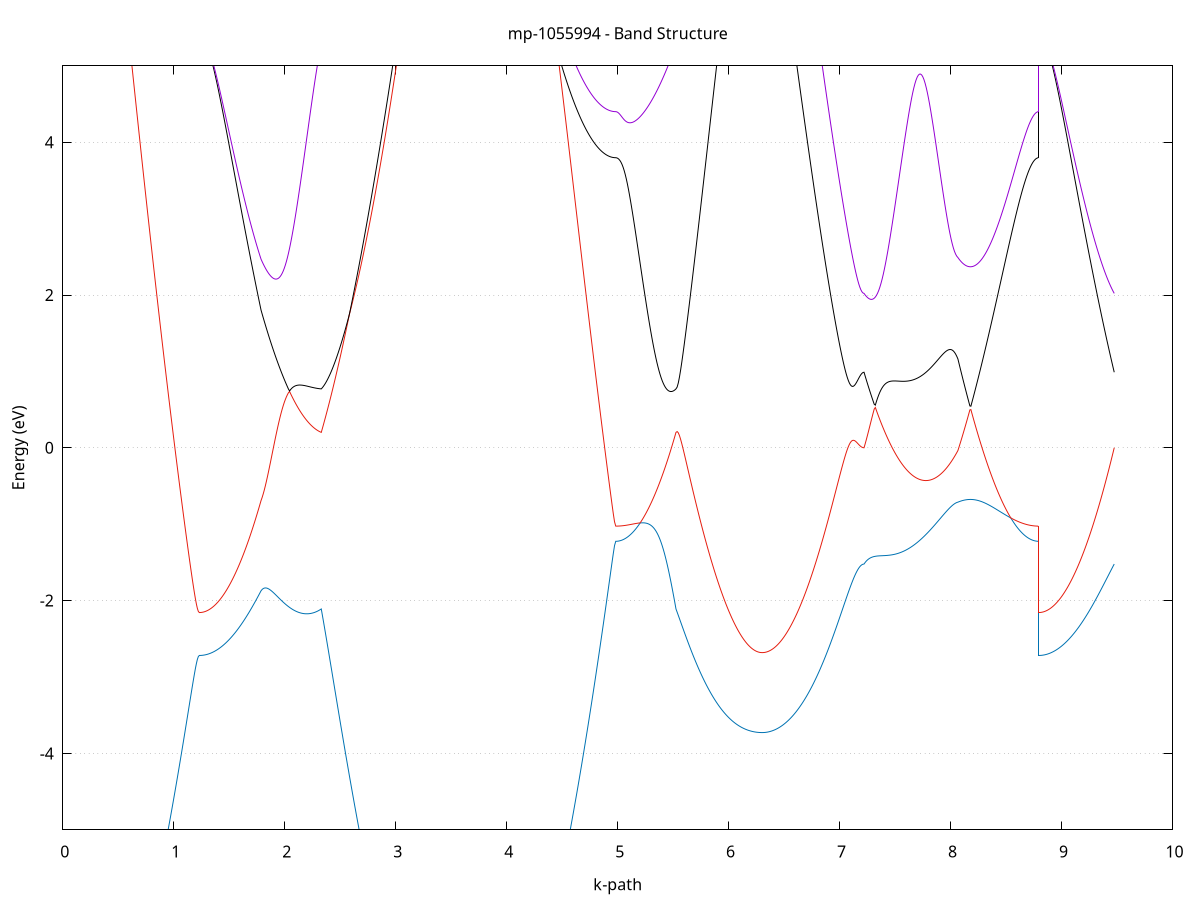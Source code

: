 set title 'mp-1055994 - Band Structure'
set xlabel 'k-path'
set ylabel 'Energy (eV)'
set grid y
set yrange [-5:5]
set terminal png size 800,600
set output 'mp-1055994_bands_gnuplot.png'
plot '-' using 1:2 with lines notitle, '-' using 1:2 with lines notitle, '-' using 1:2 with lines notitle, '-' using 1:2 with lines notitle, '-' using 1:2 with lines notitle, '-' using 1:2 with lines notitle, '-' using 1:2 with lines notitle, '-' using 1:2 with lines notitle, '-' using 1:2 with lines notitle, '-' using 1:2 with lines notitle, '-' using 1:2 with lines notitle, '-' using 1:2 with lines notitle, '-' using 1:2 with lines notitle, '-' using 1:2 with lines notitle, '-' using 1:2 with lines notitle, '-' using 1:2 with lines notitle
0.000000 -14.205367
0.008981 -14.205467
0.017963 -14.205467
0.026944 -14.205567
0.035925 -14.205667
0.044907 -14.205867
0.053888 -14.206067
0.062870 -14.206367
0.071851 -14.206667
0.080832 -14.206967
0.089814 -14.207267
0.098795 -14.207667
0.107776 -14.208067
0.116758 -14.208567
0.125739 -14.209067
0.134721 -14.209567
0.143702 -14.210167
0.152683 -14.210767
0.161665 -14.211367
0.170646 -14.212067
0.179627 -14.212767
0.188609 -14.213567
0.197590 -14.214267
0.206572 -14.215167
0.215553 -14.215967
0.224534 -14.216867
0.233516 -14.217767
0.242497 -14.218667
0.251478 -14.219667
0.260460 -14.220667
0.269441 -14.221667
0.278422 -14.222667
0.287404 -14.223767
0.296385 -14.224867
0.305367 -14.226067
0.314348 -14.227167
0.323329 -14.228367
0.332311 -14.229567
0.341292 -14.230767
0.350273 -14.232067
0.359255 -14.233367
0.368236 -14.234667
0.377218 -14.235967
0.386199 -14.237367
0.395180 -14.238667
0.404162 -14.240067
0.413143 -14.241467
0.422124 -14.242967
0.431106 -14.244367
0.440087 -14.245867
0.449069 -14.247367
0.458050 -14.248767
0.467031 -14.250367
0.476013 -14.251867
0.484994 -14.253367
0.493975 -14.254867
0.502957 -14.256467
0.511938 -14.258067
0.520919 -14.259567
0.529901 -14.261167
0.538882 -14.262767
0.547864 -14.264367
0.556845 -14.265967
0.565826 -14.267567
0.574808 -14.269167
0.583789 -14.270767
0.592770 -14.272467
0.601752 -14.274067
0.610733 -14.275667
0.619715 -14.277267
0.628696 -14.278867
0.637677 -14.280567
0.646659 -14.282167
0.655640 -14.283767
0.664621 -14.285367
0.673603 -14.286967
0.682584 -14.288567
0.691566 -14.290167
0.700547 -14.291767
0.709528 -14.293367
0.718510 -14.294967
0.727491 -14.296467
0.736472 -14.298067
0.745454 -14.299567
0.754435 -14.301067
0.763416 -14.302567
0.772398 -14.304067
0.781379 -14.305567
0.790361 -14.307067
0.799342 -14.308467
0.808323 -14.309967
0.817305 -14.311367
0.826286 -14.312767
0.835267 -14.314067
0.844249 -14.315467
0.853230 -14.316767
0.862212 -14.318067
0.871193 -14.319367
0.880174 -14.320667
0.889156 -14.321867
0.898137 -14.323167
0.907118 -14.324367
0.916100 -14.325467
0.925081 -14.326667
0.934062 -14.327767
0.943044 -14.328867
0.952025 -14.329967
0.961007 -14.330967
0.969988 -14.331967
0.978969 -14.332967
0.987951 -14.333867
0.996932 -14.334867
1.005913 -14.335667
1.014895 -14.336567
1.023876 -14.337367
1.032858 -14.338167
1.041839 -14.338967
1.050820 -14.339667
1.059802 -14.340367
1.068783 -14.341067
1.077764 -14.341667
1.086746 -14.342267
1.095727 -14.342867
1.104709 -14.343367
1.113690 -14.343867
1.122671 -14.344267
1.131653 -14.344767
1.140634 -14.345167
1.149615 -14.345467
1.158597 -14.345767
1.167578 -14.346067
1.176559 -14.346267
1.185541 -14.346467
1.194522 -14.346667
1.203504 -14.346767
1.212485 -14.346867
1.221466 -14.346967
1.230448 -14.346967
1.230448 -14.346967
1.240377 -14.346867
1.250307 -14.346667
1.260236 -14.346267
1.270166 -14.345867
1.280096 -14.345167
1.290025 -14.344467
1.299955 -14.343467
1.309884 -14.342467
1.319814 -14.341267
1.329743 -14.339867
1.339673 -14.338367
1.349602 -14.336767
1.359532 -14.334967
1.369462 -14.333067
1.379391 -14.331067
1.389321 -14.328867
1.399250 -14.326567
1.409180 -14.324167
1.419109 -14.321567
1.429039 -14.318867
1.438968 -14.316067
1.448898 -14.313067
1.458828 -14.309967
1.468757 -14.306667
1.478687 -14.303367
1.488616 -14.299867
1.498546 -14.296267
1.508475 -14.292467
1.518405 -14.288667
1.528334 -14.284667
1.538264 -14.280567
1.548194 -14.276367
1.558123 -14.271967
1.568053 -14.267567
1.577982 -14.262967
1.587912 -14.258267
1.597841 -14.253467
1.607771 -14.248567
1.617700 -14.243567
1.627630 -14.238467
1.637560 -14.233267
1.647489 -14.227967
1.657419 -14.222467
1.667348 -14.216967
1.677278 -14.211367
1.687207 -14.205667
1.697137 -14.199867
1.707066 -14.193967
1.716996 -14.188067
1.726926 -14.181967
1.736855 -14.175867
1.746785 -14.169667
1.756714 -14.163367
1.766644 -14.157067
1.776573 -14.150667
1.786503 -14.144167
1.786503 -14.144167
1.796025 -14.139467
1.805547 -14.134767
1.815069 -14.130067
1.824591 -14.125267
1.834113 -14.120467
1.843635 -14.118567
1.853157 -14.117767
1.862679 -14.117167
1.872201 -14.116567
1.881723 -14.116267
1.891245 -14.116067
1.900767 -14.116067
1.910289 -14.116267
1.919812 -14.116767
1.929334 -14.117467
1.938856 -14.118367
1.948378 -14.119467
1.957900 -14.120867
1.967422 -14.122567
1.976944 -14.124367
1.986466 -14.126367
1.995988 -14.128667
2.005510 -14.130967
2.015032 -14.133467
2.024554 -14.135967
2.034076 -14.138667
2.043598 -14.141367
2.053120 -14.144067
2.062642 -14.146767
2.072164 -14.149467
2.081686 -14.152267
2.091208 -14.154867
2.100730 -14.157567
2.110252 -14.160167
2.119775 -14.162667
2.129297 -14.165167
2.138819 -14.167567
2.148341 -14.169867
2.157863 -14.172167
2.167385 -14.174267
2.176907 -14.176267
2.186429 -14.178267
2.195951 -14.180067
2.205473 -14.181867
2.214995 -14.183467
2.224517 -14.184967
2.234039 -14.186367
2.243561 -14.187667
2.253083 -14.188867
2.262605 -14.189867
2.272127 -14.190867
2.281649 -14.191667
2.291171 -14.192367
2.300693 -14.192867
2.310215 -14.193267
2.319738 -14.193567
2.329260 -14.193767
2.329260 -14.193767
2.338762 -14.191667
2.348264 -14.189467
2.357766 -14.187367
2.367268 -14.185167
2.376770 -14.183067
2.386272 -14.180867
2.395774 -14.178767
2.405276 -14.176567
2.414778 -14.174367
2.424280 -14.172267
2.433782 -14.170067
2.443284 -14.167967
2.452786 -14.165767
2.462288 -14.163667
2.471790 -14.161467
2.481292 -14.159367
2.490794 -14.157267
2.500296 -14.155167
2.509798 -14.152967
2.519300 -14.150867
2.528802 -14.148767
2.538304 -14.146767
2.547806 -14.144667
2.557308 -14.142567
2.566811 -14.140567
2.576313 -14.138567
2.585815 -14.136567
2.595317 -14.134567
2.604819 -14.132567
2.614321 -14.130567
2.623823 -14.128667
2.633325 -14.126767
2.642827 -14.124867
2.652329 -14.122967
2.661831 -14.121167
2.671333 -14.119367
2.680835 -14.117567
2.690337 -14.115767
2.699839 -14.114067
2.709341 -14.112367
2.718843 -14.110667
2.728345 -14.108967
2.737847 -14.107367
2.747349 -14.105867
2.756851 -14.104267
2.766353 -14.102767
2.775855 -14.101267
2.785357 -14.099867
2.794859 -14.098467
2.804361 -14.097067
2.813864 -14.099067
2.823366 -14.101367
2.832868 -14.103667
2.842370 -14.105967
2.851872 -14.108167
2.861374 -14.110367
2.870876 -14.112567
2.880378 -14.114667
2.889880 -14.116767
2.899382 -14.118767
2.908884 -14.120867
2.918386 -14.122867
2.927888 -14.124767
2.937390 -14.126767
2.946892 -14.128667
2.956394 -14.130467
2.965896 -14.132367
2.975398 -14.134167
2.984900 -14.135967
2.994402 -14.137767
3.003904 -14.139467
3.013406 -14.141267
3.022908 -14.142967
3.032410 -14.144667
3.041912 -14.146267
3.051414 -14.147967
3.060917 -14.149567
3.070419 -14.151167
3.079921 -14.152767
3.089423 -14.154367
3.098925 -14.155967
3.108427 -14.157467
3.117929 -14.158967
3.127431 -14.160467
3.136933 -14.161967
3.146435 -14.163467
3.155937 -14.164867
3.165439 -14.166367
3.174941 -14.167767
3.184443 -14.169167
3.193945 -14.170567
3.203447 -14.171867
3.212949 -14.173267
3.222451 -14.174567
3.231953 -14.175867
3.241455 -14.177167
3.250957 -14.178467
3.260459 -14.179667
3.269961 -14.180967
3.279463 -14.182167
3.288965 -14.183267
3.298467 -14.184467
3.307970 -14.185667
3.317472 -14.186767
3.326974 -14.187767
3.336476 -14.188867
3.345978 -14.189867
3.355480 -14.190867
3.364982 -14.191867
3.374484 -14.192767
3.383986 -14.193767
3.393488 -14.194667
3.402990 -14.195467
3.412492 -14.196267
3.421994 -14.197067
3.431496 -14.197867
3.440998 -14.198567
3.450500 -14.199267
3.460002 -14.199867
3.469504 -14.200567
3.479006 -14.201067
3.488508 -14.201667
3.498010 -14.202167
3.507512 -14.202667
3.517014 -14.203067
3.526516 -14.203467
3.536018 -14.203867
3.545520 -14.204167
3.555023 -14.204467
3.564525 -14.204767
3.574027 -14.204967
3.583529 -14.205067
3.593031 -14.205267
3.602533 -14.205367
3.612035 -14.205367
3.621537 -14.205367
3.621537 -14.205367
3.632516 -14.205367
3.643494 -14.205167
3.654473 -14.204767
3.665452 -14.204267
3.676431 -14.203667
3.687410 -14.202867
3.698389 -14.201967
3.709368 -14.200967
3.720346 -14.199767
3.731325 -14.198467
3.742304 -14.196967
3.753283 -14.195367
3.764262 -14.193667
3.775241 -14.191767
3.786219 -14.189767
3.797198 -14.187667
3.808177 -14.185367
3.819156 -14.183067
3.830135 -14.180467
3.841114 -14.177867
3.852093 -14.175067
3.863071 -14.172167
3.874050 -14.169067
3.885029 -14.165967
3.896008 -14.162667
3.906987 -14.159267
3.917966 -14.155767
3.928945 -14.152167
3.939923 -14.148367
3.950902 -14.144567
3.961881 -14.140567
3.972860 -14.136467
3.983839 -14.132367
3.994818 -14.128067
4.005796 -14.123667
4.016775 -14.119167
4.027754 -14.116967
4.038733 -14.119267
4.049712 -14.121467
4.060691 -14.123867
4.071670 -14.126167
4.082648 -14.128667
4.093627 -14.131067
4.104606 -14.133567
4.115585 -14.136067
4.126564 -14.138567
4.137543 -14.141167
4.148521 -14.143767
4.159500 -14.146367
4.170479 -14.148967
4.181458 -14.151567
4.192437 -14.154267
4.203416 -14.156967
4.214395 -14.159667
4.225373 -14.162367
4.236352 -14.165167
4.247331 -14.167867
4.258310 -14.170667
4.269289 -14.173367
4.280268 -14.176167
4.291246 -14.178867
4.302225 -14.181667
4.313204 -14.184467
4.324183 -14.187167
4.335162 -14.189967
4.346141 -14.192667
4.357120 -14.195467
4.368098 -14.198167
4.379077 -14.200867
4.390056 -14.203667
4.401035 -14.206367
4.412014 -14.208967
4.422993 -14.211667
4.433972 -14.214267
4.444950 -14.216967
4.455929 -14.219567
4.466908 -14.222067
4.477887 -14.224667
4.488866 -14.227167
4.499845 -14.229667
4.510823 -14.232167
4.521802 -14.234567
4.532781 -14.236967
4.543760 -14.239267
4.554739 -14.241667
4.565718 -14.243867
4.576697 -14.246167
4.587675 -14.248367
4.598654 -14.250467
4.609633 -14.252667
4.620612 -14.254667
4.631591 -14.256667
4.642570 -14.258667
4.653548 -14.260567
4.664527 -14.262467
4.675506 -14.264267
4.686485 -14.266067
4.697464 -14.267767
4.708443 -14.269467
4.719422 -14.271067
4.730400 -14.272567
4.741379 -14.274067
4.752358 -14.275467
4.763337 -14.276867
4.774316 -14.278167
4.785295 -14.279367
4.796273 -14.280567
4.807252 -14.281667
4.818231 -14.282767
4.829210 -14.283667
4.840189 -14.284667
4.851168 -14.285467
4.862147 -14.286267
4.873125 -14.286967
4.884104 -14.287667
4.895083 -14.288267
4.906062 -14.288767
4.917041 -14.289267
4.928020 -14.289567
4.938999 -14.289967
4.949977 -14.290167
4.960956 -14.290367
4.971935 -14.290467
4.982914 -14.290467
4.982914 -14.290467
4.992436 -14.290467
5.001958 -14.290267
5.011480 -14.289967
5.021002 -14.289567
5.030524 -14.289067
5.040046 -14.288567
5.049568 -14.287867
5.059090 -14.287067
5.068612 -14.286167
5.078134 -14.285167
5.087656 -14.284067
5.097178 -14.282867
5.106701 -14.281567
5.116223 -14.280267
5.125745 -14.278767
5.135267 -14.277267
5.144789 -14.275667
5.154311 -14.274067
5.163833 -14.272367
5.173355 -14.270567
5.182877 -14.268767
5.192399 -14.266867
5.201921 -14.264967
5.211443 -14.263067
5.220965 -14.261067
5.230487 -14.259067
5.240009 -14.257067
5.249531 -14.254967
5.259053 -14.252867
5.268575 -14.250867
5.278097 -14.248767
5.287619 -14.246667
5.297141 -14.244567
5.306664 -14.242467
5.316186 -14.240367
5.325708 -14.238267
5.335230 -14.236167
5.344752 -14.234067
5.354274 -14.231967
5.363796 -14.229867
5.373318 -14.227767
5.382840 -14.225667
5.392362 -14.223567
5.401884 -14.221467
5.411406 -14.219367
5.420928 -14.217267
5.430450 -14.215067
5.439972 -14.212967
5.449494 -14.210867
5.459016 -14.208767
5.468538 -14.206667
5.478060 -14.204467
5.487582 -14.202367
5.497104 -14.200267
5.506627 -14.198067
5.516149 -14.195967
5.525671 -14.193767
5.525671 -14.193767
5.536171 -14.192667
5.546672 -14.191467
5.557172 -14.190267
5.567672 -14.188967
5.578173 -14.187767
5.588673 -14.186467
5.599174 -14.185167
5.609674 -14.183767
5.620175 -14.182467
5.630675 -14.181067
5.641176 -14.179767
5.651676 -14.178367
5.662177 -14.176967
5.672677 -14.175567
5.683178 -14.174167
5.693678 -14.172767
5.704179 -14.171467
5.714679 -14.170067
5.725179 -14.168767
5.735680 -14.167367
5.746180 -14.166067
5.756681 -14.164867
5.767181 -14.163567
5.777682 -14.162367
5.788182 -14.161267
5.798683 -14.160167
5.809183 -14.159067
5.819684 -14.158067
5.830184 -14.157167
5.840685 -14.156267
5.851185 -14.155567
5.861685 -14.154867
5.872186 -14.154167
5.882686 -14.153667
5.893187 -14.153267
5.903687 -14.152867
5.914188 -14.152667
5.924688 -14.152567
5.935189 -14.152467
5.945689 -14.152567
5.956190 -14.152667
5.966690 -14.152967
5.977191 -14.153367
5.987691 -14.153767
5.998191 -14.154267
6.008692 -14.154867
6.019192 -14.155567
6.029693 -14.156267
6.040193 -14.157067
6.050694 -14.157867
6.061194 -14.158767
6.071695 -14.159667
6.082195 -14.160567
6.092696 -14.161467
6.103196 -14.162367
6.113697 -14.163267
6.124197 -14.164167
6.134697 -14.165067
6.145198 -14.165967
6.155698 -14.166767
6.166199 -14.167567
6.176699 -14.168367
6.187200 -14.169067
6.197700 -14.169767
6.208201 -14.170367
6.218701 -14.170967
6.229202 -14.171467
6.239702 -14.171967
6.250203 -14.172367
6.260703 -14.172667
6.271204 -14.172867
6.281704 -14.173067
6.292204 -14.173167
6.302705 -14.173267
6.302705 -14.173267
6.312164 -14.173167
6.321623 -14.173067
6.331082 -14.172867
6.340541 -14.172567
6.350000 -14.172167
6.359459 -14.171767
6.368917 -14.171167
6.378376 -14.170567
6.387835 -14.169867
6.397294 -14.169067
6.406753 -14.168267
6.416212 -14.167367
6.425671 -14.166367
6.435130 -14.165367
6.444589 -14.164267
6.454048 -14.163067
6.463507 -14.161867
6.472966 -14.160767
6.482425 -14.160167
6.491884 -14.159867
6.501343 -14.159567
6.510802 -14.159267
6.520260 -14.158967
6.529719 -14.158667
6.539178 -14.158367
6.548637 -14.158067
6.558096 -14.157667
6.567555 -14.157367
6.577014 -14.157067
6.586473 -14.156767
6.595932 -14.156467
6.605391 -14.156067
6.614850 -14.155767
6.624309 -14.155467
6.633768 -14.155067
6.643227 -14.154767
6.652686 -14.154467
6.662145 -14.154067
6.671603 -14.153767
6.681062 -14.153367
6.690521 -14.153067
6.699980 -14.152667
6.709439 -14.152367
6.718898 -14.151967
6.728357 -14.151567
6.737816 -14.151267
6.747275 -14.150867
6.756734 -14.150467
6.766193 -14.150067
6.775652 -14.149667
6.785111 -14.149167
6.794570 -14.148767
6.804029 -14.148367
6.813488 -14.147867
6.822946 -14.147367
6.832405 -14.146867
6.841864 -14.146367
6.851323 -14.145767
6.860782 -14.145267
6.870241 -14.144667
6.879700 -14.144067
6.889159 -14.143367
6.898618 -14.142767
6.908077 -14.142067
6.917536 -14.141367
6.926995 -14.140667
6.936454 -14.139867
6.945913 -14.139067
6.955372 -14.138267
6.964831 -14.137367
6.974289 -14.136467
6.983748 -14.135567
6.993207 -14.134667
7.002666 -14.133667
7.012125 -14.132667
7.021584 -14.131667
7.031043 -14.130567
7.040502 -14.129567
7.049961 -14.128467
7.059420 -14.127367
7.068879 -14.126167
7.078338 -14.125067
7.087797 -14.123867
7.097256 -14.122767
7.106715 -14.121567
7.116174 -14.120467
7.125632 -14.119367
7.135091 -14.118267
7.144550 -14.117167
7.154009 -14.116267
7.163468 -14.115367
7.172927 -14.114567
7.182386 -14.113867
7.191845 -14.113267
7.201304 -14.112867
7.210763 -14.112567
7.220222 -14.112567
7.220222 -14.112567
7.230416 -14.112567
7.240610 -14.112867
7.250805 -14.113467
7.260999 -14.114367
7.271193 -14.115567
7.281387 -14.117267
7.291581 -14.119467
7.301776 -14.122067
7.311970 -14.125067
7.322164 -14.128467
7.332358 -14.132067
7.342553 -14.135867
7.352747 -14.139767
7.362941 -14.143667
7.373135 -14.147667
7.383329 -14.151667
7.393524 -14.155567
7.403718 -14.159467
7.413912 -14.163267
7.424106 -14.167067
7.434301 -14.170767
7.444495 -14.174367
7.454689 -14.177867
7.464883 -14.181267
7.475078 -14.184567
7.485272 -14.187667
7.495466 -14.190767
7.505660 -14.193667
7.515854 -14.196467
7.526049 -14.199167
7.536243 -14.201767
7.546437 -14.204167
7.556631 -14.206467
7.566826 -14.208567
7.577020 -14.210667
7.587214 -14.212467
7.597408 -14.214167
7.607603 -14.215767
7.617797 -14.217167
7.627991 -14.218467
7.638185 -14.219567
7.648379 -14.220567
7.658574 -14.221367
7.668768 -14.222067
7.678962 -14.222567
7.689156 -14.222967
7.699351 -14.223167
7.709545 -14.223267
7.719739 -14.223167
7.729933 -14.222967
7.740128 -14.222567
7.750322 -14.222067
7.760516 -14.221367
7.770710 -14.220567
7.780904 -14.219567
7.791099 -14.218467
7.801293 -14.217267
7.811487 -14.215867
7.821681 -14.214367
7.831876 -14.212667
7.842070 -14.210967
7.852264 -14.208967
7.862458 -14.206967
7.872652 -14.204867
7.882847 -14.202567
7.893041 -14.200267
7.903235 -14.197767
7.913429 -14.195167
7.923624 -14.192567
7.933818 -14.189867
7.944012 -14.187067
7.954206 -14.184267
7.964401 -14.181367
7.974595 -14.178567
7.984789 -14.175667
7.994983 -14.172967
8.005177 -14.170467
8.015372 -14.168167
8.025566 -14.166167
8.035760 -14.164567
8.045954 -14.163267
8.056149 -14.162267
8.066343 -14.161367
8.066343 -14.161367
8.075329 -14.160367
8.084315 -14.159367
8.093301 -14.158367
8.102287 -14.157567
8.111273 -14.156767
8.120259 -14.156167
8.129245 -14.155567
8.138231 -14.155067
8.147217 -14.154667
8.156203 -14.154367
8.165189 -14.154167
8.174176 -14.154067
8.183162 -14.154067
8.192148 -14.154167
8.201134 -14.154367
8.210120 -14.154667
8.219106 -14.154967
8.228092 -14.155467
8.237078 -14.156067
8.246064 -14.156767
8.255050 -14.157467
8.264036 -14.158367
8.273022 -14.159267
8.282008 -14.160267
8.290994 -14.161367
8.299980 -14.162467
8.308966 -14.163667
8.317952 -14.164967
8.326939 -14.166267
8.335925 -14.167667
8.344911 -14.169067
8.353897 -14.171067
8.362883 -14.175467
8.371869 -14.179867
8.380855 -14.184167
8.389841 -14.188467
8.398827 -14.192667
8.407813 -14.196767
8.416799 -14.200767
8.425785 -14.204767
8.434771 -14.208667
8.443757 -14.212467
8.452743 -14.216267
8.461729 -14.219967
8.470715 -14.223567
8.479702 -14.227067
8.488688 -14.230467
8.497674 -14.233867
8.506660 -14.237067
8.515646 -14.240267
8.524632 -14.243367
8.533618 -14.246367
8.542604 -14.249267
8.551590 -14.252067
8.560576 -14.254867
8.569562 -14.257467
8.578548 -14.259967
8.587534 -14.262467
8.596520 -14.264767
8.605506 -14.267067
8.614492 -14.269167
8.623478 -14.271267
8.632465 -14.273167
8.641451 -14.275067
8.650437 -14.276767
8.659423 -14.278467
8.668409 -14.279967
8.677395 -14.281467
8.686381 -14.282767
8.695367 -14.283967
8.704353 -14.285067
8.713339 -14.286067
8.722325 -14.286967
8.731311 -14.287867
8.740297 -14.288567
8.749283 -14.289067
8.758269 -14.289567
8.767255 -14.289967
8.776241 -14.290267
8.785228 -14.290467
8.794214 -14.290467
8.794214 -14.346967
8.805192 -14.346867
8.816171 -14.346567
8.827150 -14.346167
8.838129 -14.345567
8.849108 -14.344767
8.860087 -14.343867
8.871066 -14.342767
8.882044 -14.341467
8.893023 -14.339967
8.904002 -14.338267
8.914981 -14.336467
8.925960 -14.334567
8.936939 -14.332367
8.947917 -14.330067
8.958896 -14.327567
8.969875 -14.324967
8.980854 -14.322167
8.991833 -14.319167
9.002812 -14.315967
9.013791 -14.312667
9.024769 -14.309267
9.035748 -14.305667
9.046727 -14.301867
9.057706 -14.297967
9.068685 -14.293867
9.079664 -14.289667
9.090642 -14.285267
9.101621 -14.280667
9.112600 -14.276067
9.123579 -14.271267
9.134558 -14.266267
9.145537 -14.261167
9.156516 -14.255967
9.167494 -14.250567
9.178473 -14.245067
9.189452 -14.239467
9.200431 -14.233667
9.211410 -14.227867
9.222389 -14.221867
9.233368 -14.215767
9.244346 -14.209467
9.255325 -14.203167
9.266304 -14.196667
9.277283 -14.190167
9.288262 -14.183467
9.299241 -14.176767
9.310219 -14.169867
9.321198 -14.162967
9.332177 -14.155867
9.343156 -14.148767
9.354135 -14.141567
9.365114 -14.134267
9.376093 -14.126967
9.387071 -14.119567
9.398050 -14.117667
9.409029 -14.116367
9.420008 -14.115167
9.430987 -14.114267
9.441966 -14.113467
9.452944 -14.112967
9.463923 -14.112667
9.474902 -14.112567
e
0.000000 -14.072167
0.008981 -14.072167
0.017963 -14.072067
0.026944 -14.071867
0.035925 -14.071667
0.044907 -14.071367
0.053888 -14.071067
0.062870 -14.070567
0.071851 -14.070067
0.080832 -14.069567
0.089814 -14.068867
0.098795 -14.068167
0.107776 -14.067467
0.116758 -14.066567
0.125739 -14.065667
0.134721 -14.064767
0.143702 -14.063667
0.152683 -14.062567
0.161665 -14.061467
0.170646 -14.060267
0.179627 -14.058967
0.188609 -14.057667
0.197590 -14.056267
0.206572 -14.054767
0.215553 -14.053267
0.224534 -14.051767
0.233516 -14.050067
0.242497 -14.048767
0.251478 -14.049867
0.260460 -14.050967
0.269441 -14.052167
0.278422 -14.053267
0.287404 -14.054567
0.296385 -14.055767
0.305367 -14.057067
0.314348 -14.058367
0.323329 -14.059767
0.332311 -14.061167
0.341292 -14.062567
0.350273 -14.064067
0.359255 -14.065567
0.368236 -14.067067
0.377218 -14.068667
0.386199 -14.070267
0.395180 -14.071967
0.404162 -14.073567
0.413143 -14.075267
0.422124 -14.077067
0.431106 -14.078767
0.440087 -14.080567
0.449069 -14.082367
0.458050 -14.084267
0.467031 -14.086067
0.476013 -14.088067
0.484994 -14.089967
0.493975 -14.091867
0.502957 -14.093867
0.511938 -14.095867
0.520919 -14.097867
0.529901 -14.099967
0.538882 -14.101967
0.547864 -14.104067
0.556845 -14.106167
0.565826 -14.108267
0.574808 -14.110467
0.583789 -14.112567
0.592770 -14.114767
0.601752 -14.116967
0.610733 -14.119067
0.619715 -14.121267
0.628696 -14.123467
0.637677 -14.125767
0.646659 -14.127967
0.655640 -14.130167
0.664621 -14.132367
0.673603 -14.134567
0.682584 -14.136867
0.691566 -14.139067
0.700547 -14.141267
0.709528 -14.143467
0.718510 -14.145767
0.727491 -14.147967
0.736472 -14.150167
0.745454 -14.152367
0.754435 -14.154567
0.763416 -14.156667
0.772398 -14.158867
0.781379 -14.160967
0.790361 -14.163167
0.799342 -14.165267
0.808323 -14.167367
0.817305 -14.169367
0.826286 -14.171467
0.835267 -14.173467
0.844249 -14.175467
0.853230 -14.177467
0.862212 -14.179467
0.871193 -14.181367
0.880174 -14.183267
0.889156 -14.185167
0.898137 -14.186967
0.907118 -14.188767
0.916100 -14.190567
0.925081 -14.192267
0.934062 -14.193967
0.943044 -14.195667
0.952025 -14.197267
0.961007 -14.198867
0.969988 -14.200367
0.978969 -14.201867
0.987951 -14.203367
0.996932 -14.204767
1.005913 -14.206167
1.014895 -14.207467
1.023876 -14.208767
1.032858 -14.209967
1.041839 -14.211167
1.050820 -14.212267
1.059802 -14.213367
1.068783 -14.214367
1.077764 -14.215367
1.086746 -14.216267
1.095727 -14.217167
1.104709 -14.217967
1.113690 -14.218767
1.122671 -14.219467
1.131653 -14.220067
1.140634 -14.220667
1.149615 -14.221267
1.158597 -14.221767
1.167578 -14.222167
1.176559 -14.222567
1.185541 -14.222867
1.194522 -14.223067
1.203504 -14.223267
1.212485 -14.223467
1.221466 -14.223567
1.230448 -14.223567
1.230448 -14.223567
1.240377 -14.223467
1.250307 -14.223367
1.260236 -14.223167
1.270166 -14.222867
1.280096 -14.222467
1.290025 -14.221967
1.299955 -14.221367
1.309884 -14.220767
1.319814 -14.219967
1.329743 -14.219167
1.339673 -14.218267
1.349602 -14.217267
1.359532 -14.216167
1.369462 -14.214967
1.379391 -14.213767
1.389321 -14.212467
1.399250 -14.211067
1.409180 -14.209567
1.419109 -14.208067
1.429039 -14.206467
1.438968 -14.204767
1.448898 -14.202967
1.458828 -14.201167
1.468757 -14.199267
1.478687 -14.197367
1.488616 -14.195267
1.498546 -14.193267
1.508475 -14.191167
1.518405 -14.188967
1.528334 -14.186767
1.538264 -14.184467
1.548194 -14.182167
1.558123 -14.179867
1.568053 -14.177467
1.577982 -14.175067
1.587912 -14.172567
1.597841 -14.170167
1.607771 -14.167667
1.617700 -14.165167
1.627630 -14.162667
1.637560 -14.160067
1.647489 -14.157567
1.657419 -14.155067
1.667348 -14.152567
1.677278 -14.150067
1.687207 -14.147567
1.697137 -14.145067
1.707066 -14.142667
1.716996 -14.140267
1.726926 -14.137967
1.736855 -14.135667
1.746785 -14.133467
1.756714 -14.131267
1.766644 -14.129167
1.776573 -14.127167
1.786503 -14.125267
1.786503 -14.125267
1.796025 -14.123967
1.805547 -14.122767
1.815069 -14.121567
1.824591 -14.120467
1.834113 -14.119467
1.843635 -14.115567
1.853157 -14.110767
1.862679 -14.105867
1.872201 -14.100967
1.881723 -14.095967
1.891245 -14.091067
1.900767 -14.086067
1.910289 -14.081067
1.919812 -14.076067
1.929334 -14.071067
1.938856 -14.066067
1.948378 -14.060967
1.957900 -14.055967
1.967422 -14.055467
1.976944 -14.056667
1.986466 -14.057767
1.995988 -14.058667
2.005510 -14.059467
2.015032 -14.060067
2.024554 -14.060567
2.034076 -14.061067
2.043598 -14.061467
2.053120 -14.061767
2.062642 -14.062067
2.072164 -14.062367
2.081686 -14.062567
2.091208 -14.062867
2.100730 -14.063067
2.110252 -14.063367
2.119775 -14.063667
2.129297 -14.063967
2.138819 -14.064267
2.148341 -14.064567
2.157863 -14.064967
2.167385 -14.065367
2.176907 -14.065767
2.186429 -14.066267
2.195951 -14.066767
2.205473 -14.067267
2.214995 -14.067767
2.224517 -14.068367
2.234039 -14.068967
2.243561 -14.069567
2.253083 -14.070267
2.262605 -14.070867
2.272127 -14.071567
2.281649 -14.072267
2.291171 -14.073067
2.300693 -14.073767
2.310215 -14.074567
2.319738 -14.075267
2.329260 -14.076067
2.329260 -14.076067
2.338762 -14.071467
2.348264 -14.066767
2.357766 -14.062167
2.367268 -14.057467
2.376770 -14.052967
2.386272 -14.048367
2.395774 -14.043867
2.405276 -14.039367
2.414778 -14.034967
2.424280 -14.030667
2.433782 -14.026367
2.443284 -14.022167
2.452786 -14.018067
2.462288 -14.014167
2.471790 -14.010267
2.481292 -14.006567
2.490794 -14.003067
2.500296 -14.001367
2.509798 -14.004867
2.519300 -14.008267
2.528802 -14.011667
2.538304 -14.014967
2.547806 -14.018367
2.557308 -14.021667
2.566811 -14.024967
2.576313 -14.028267
2.585815 -14.031467
2.595317 -14.034767
2.604819 -14.037867
2.614321 -14.041067
2.623823 -14.044167
2.633325 -14.047267
2.642827 -14.050367
2.652329 -14.053367
2.661831 -14.056367
2.671333 -14.059367
2.680835 -14.062267
2.690337 -14.065167
2.699839 -14.067967
2.709341 -14.070767
2.718843 -14.073567
2.728345 -14.076267
2.737847 -14.078967
2.747349 -14.081667
2.756851 -14.084267
2.766353 -14.086767
2.775855 -14.089367
2.785357 -14.091867
2.794859 -14.094267
2.804361 -14.096667
2.813864 -14.095667
2.823366 -14.094367
2.832868 -14.093067
2.842370 -14.091867
2.851872 -14.090667
2.861374 -14.089467
2.870876 -14.088267
2.880378 -14.087167
2.889880 -14.086067
2.899382 -14.085067
2.908884 -14.084067
2.918386 -14.082967
2.927888 -14.082067
2.937390 -14.081067
2.946892 -14.080167
2.956394 -14.079267
2.965896 -14.078367
2.975398 -14.077567
2.984900 -14.076667
2.994402 -14.075867
3.003904 -14.075067
3.013406 -14.074267
3.022908 -14.073567
3.032410 -14.072767
3.041912 -14.072067
3.051414 -14.071367
3.060917 -14.070567
3.070419 -14.069967
3.079921 -14.069267
3.089423 -14.068567
3.098925 -14.067967
3.108427 -14.067367
3.117929 -14.066667
3.127431 -14.066067
3.136933 -14.065467
3.146435 -14.064967
3.155937 -14.064367
3.165439 -14.063867
3.174941 -14.063367
3.184443 -14.062767
3.193945 -14.062367
3.203447 -14.061867
3.212949 -14.061367
3.222451 -14.061767
3.231953 -14.062467
3.241455 -14.063167
3.250957 -14.063867
3.260459 -14.064467
3.269961 -14.065067
3.279463 -14.065667
3.288965 -14.066167
3.298467 -14.066667
3.307970 -14.067167
3.317472 -14.067567
3.326974 -14.067967
3.336476 -14.068367
3.345978 -14.068667
3.355480 -14.069067
3.364982 -14.069367
3.374484 -14.069667
3.383986 -14.069867
3.393488 -14.070167
3.402990 -14.070367
3.412492 -14.070567
3.421994 -14.070767
3.431496 -14.070967
3.440998 -14.071067
3.450500 -14.071267
3.460002 -14.071367
3.469504 -14.071467
3.479006 -14.071567
3.488508 -14.071667
3.498010 -14.071767
3.507512 -14.071867
3.517014 -14.071867
3.526516 -14.071967
3.536018 -14.071967
3.545520 -14.072067
3.555023 -14.072067
3.564525 -14.072167
3.574027 -14.072167
3.583529 -14.072167
3.593031 -14.072167
3.602533 -14.072167
3.612035 -14.072167
3.621537 -14.072167
3.621537 -14.072167
3.632516 -14.072267
3.643494 -14.072367
3.654473 -14.072467
3.665452 -14.072767
3.676431 -14.073067
3.687410 -14.073467
3.698389 -14.073867
3.709368 -14.074467
3.720346 -14.075067
3.731325 -14.075767
3.742304 -14.076467
3.753283 -14.077267
3.764262 -14.078067
3.775241 -14.079067
3.786219 -14.080067
3.797198 -14.081067
3.808177 -14.082267
3.819156 -14.083467
3.830135 -14.084667
3.841114 -14.085967
3.852093 -14.087367
3.863071 -14.088867
3.874050 -14.090367
3.885029 -14.091867
3.896008 -14.093467
3.906987 -14.095167
3.917966 -14.096867
3.928945 -14.098667
3.939923 -14.100567
3.950902 -14.102367
3.961881 -14.104367
3.972860 -14.106367
3.983839 -14.108367
3.994818 -14.110467
4.005796 -14.112567
4.016775 -14.114767
4.027754 -14.114567
4.038733 -14.109867
4.049712 -14.105067
4.060691 -14.100267
4.071670 -14.095267
4.082648 -14.090267
4.093627 -14.085167
4.104606 -14.079967
4.115585 -14.074667
4.126564 -14.069367
4.137543 -14.063967
4.148521 -14.058467
4.159500 -14.052967
4.170479 -14.047367
4.181458 -14.041667
4.192437 -14.035967
4.203416 -14.035267
4.214395 -14.037867
4.225373 -14.040767
4.236352 -14.043667
4.247331 -14.046667
4.258310 -14.049767
4.269289 -14.053067
4.280268 -14.056367
4.291246 -14.059667
4.302225 -14.063167
4.313204 -14.066667
4.324183 -14.070267
4.335162 -14.073867
4.346141 -14.077467
4.357120 -14.081167
4.368098 -14.084867
4.379077 -14.088667
4.390056 -14.092467
4.401035 -14.096167
4.412014 -14.099967
4.422993 -14.103767
4.433972 -14.107567
4.444950 -14.111367
4.455929 -14.115167
4.466908 -14.118967
4.477887 -14.122767
4.488866 -14.126567
4.499845 -14.130267
4.510823 -14.133967
4.521802 -14.137667
4.532781 -14.141367
4.543760 -14.144967
4.554739 -14.148567
4.565718 -14.152067
4.576697 -14.155567
4.587675 -14.158967
4.598654 -14.162367
4.609633 -14.165667
4.620612 -14.168967
4.631591 -14.172167
4.642570 -14.175267
4.653548 -14.178367
4.664527 -14.181367
4.675506 -14.184267
4.686485 -14.187167
4.697464 -14.189967
4.708443 -14.192667
4.719422 -14.195267
4.730400 -14.197767
4.741379 -14.200167
4.752358 -14.202467
4.763337 -14.204767
4.774316 -14.206867
4.785295 -14.208967
4.796273 -14.210867
4.807252 -14.212767
4.818231 -14.214467
4.829210 -14.216067
4.840189 -14.217667
4.851168 -14.219067
4.862147 -14.220367
4.873125 -14.221567
4.884104 -14.222667
4.895083 -14.223667
4.906062 -14.224567
4.917041 -14.225267
4.928020 -14.225967
4.938999 -14.226467
4.949977 -14.226867
4.960956 -14.227167
4.971935 -14.227267
4.982914 -14.227367
4.982914 -14.227367
4.992436 -14.227367
5.001958 -14.227167
5.011480 -14.227067
5.021002 -14.226767
5.030524 -14.226367
5.040046 -14.225967
5.049568 -14.225467
5.059090 -14.224867
5.068612 -14.224167
5.078134 -14.223367
5.087656 -14.222567
5.097178 -14.221567
5.106701 -14.220567
5.116223 -14.219467
5.125745 -14.218267
5.135267 -14.216867
5.144789 -14.215467
5.154311 -14.213967
5.163833 -14.212367
5.173355 -14.210667
5.182877 -14.208767
5.192399 -14.206867
5.201921 -14.204767
5.211443 -14.202567
5.220965 -14.200367
5.230487 -14.197867
5.240009 -14.195367
5.249531 -14.192767
5.259053 -14.189967
5.268575 -14.187067
5.278097 -14.184067
5.287619 -14.180967
5.297141 -14.177667
5.306664 -14.174367
5.316186 -14.170867
5.325708 -14.167367
5.335230 -14.163667
5.344752 -14.159867
5.354274 -14.156067
5.363796 -14.152067
5.373318 -14.148067
5.382840 -14.143867
5.392362 -14.139767
5.401884 -14.135467
5.411406 -14.131167
5.420928 -14.126767
5.430450 -14.122267
5.439972 -14.117767
5.449494 -14.113267
5.459016 -14.108667
5.468538 -14.104067
5.478060 -14.099467
5.487582 -14.094867
5.497104 -14.090167
5.506627 -14.085467
5.516149 -14.080767
5.525671 -14.076067
5.525671 -14.076067
5.536171 -14.073567
5.546672 -14.071167
5.557172 -14.068667
5.567672 -14.066267
5.578173 -14.063867
5.588673 -14.061567
5.599174 -14.059367
5.609674 -14.057267
5.620175 -14.055267
5.630675 -14.053367
5.641176 -14.051667
5.651676 -14.050167
5.662177 -14.048867
5.672677 -14.047767
5.683178 -14.046967
5.693678 -14.046367
5.704179 -14.046067
5.714679 -14.046067
5.725179 -14.046267
5.735680 -14.046767
5.746180 -14.047467
5.756681 -14.048367
5.767181 -14.049567
5.777682 -14.050867
5.788182 -14.052367
5.798683 -14.054067
5.809183 -14.055967
5.819684 -14.057867
5.830184 -14.060067
5.840685 -14.062267
5.851185 -14.064667
5.861685 -14.067067
5.872186 -14.069767
5.882686 -14.072467
5.893187 -14.075367
5.903687 -14.078267
5.914188 -14.081367
5.924688 -14.084567
5.935189 -14.087767
5.945689 -14.091167
5.956190 -14.094467
5.966690 -14.097867
5.977191 -14.101267
5.987691 -14.104667
5.998191 -14.107967
6.008692 -14.111267
6.019192 -14.114567
6.029693 -14.117767
6.040193 -14.120967
6.050694 -14.124067
6.061194 -14.127067
6.071695 -14.129967
6.082195 -14.132767
6.092696 -14.135467
6.103196 -14.138067
6.113697 -14.140567
6.124197 -14.142867
6.134697 -14.145167
6.145198 -14.147267
6.155698 -14.149267
6.166199 -14.151067
6.176699 -14.152867
6.187200 -14.154467
6.197700 -14.155867
6.208201 -14.157267
6.218701 -14.158367
6.229202 -14.159467
6.239702 -14.160367
6.250203 -14.161067
6.260703 -14.161767
6.271204 -14.162267
6.281704 -14.162567
6.292204 -14.162767
6.302705 -14.162867
6.302705 -14.162867
6.312164 -14.162867
6.321623 -14.162767
6.331082 -14.162767
6.340541 -14.162667
6.350000 -14.162667
6.359459 -14.162567
6.368917 -14.162467
6.378376 -14.162267
6.387835 -14.162167
6.397294 -14.161967
6.406753 -14.161867
6.416212 -14.161667
6.425671 -14.161467
6.435130 -14.161267
6.444589 -14.160967
6.454048 -14.160767
6.463507 -14.160467
6.472966 -14.160067
6.482425 -14.159067
6.491884 -14.157767
6.501343 -14.156367
6.510802 -14.154967
6.520260 -14.153467
6.529719 -14.151967
6.539178 -14.150367
6.548637 -14.148767
6.558096 -14.147267
6.567555 -14.145567
6.577014 -14.143967
6.586473 -14.142367
6.595932 -14.140667
6.605391 -14.139067
6.614850 -14.137367
6.624309 -14.135767
6.633768 -14.134067
6.643227 -14.132367
6.652686 -14.130767
6.662145 -14.129067
6.671603 -14.127467
6.681062 -14.125767
6.690521 -14.124167
6.699980 -14.122567
6.709439 -14.120967
6.718898 -14.119367
6.728357 -14.117667
6.737816 -14.116167
6.747275 -14.114567
6.756734 -14.112967
6.766193 -14.111367
6.775652 -14.109867
6.785111 -14.108267
6.794570 -14.106767
6.804029 -14.105267
6.813488 -14.103767
6.822946 -14.102267
6.832405 -14.100767
6.841864 -14.099267
6.851323 -14.097867
6.860782 -14.096367
6.870241 -14.094967
6.879700 -14.093567
6.889159 -14.092167
6.898618 -14.090767
6.908077 -14.089467
6.917536 -14.088067
6.926995 -14.086767
6.936454 -14.085467
6.945913 -14.084167
6.955372 -14.082967
6.964831 -14.081667
6.974289 -14.080467
6.983748 -14.079367
6.993207 -14.078167
7.002666 -14.077067
7.012125 -14.076067
7.021584 -14.074967
7.031043 -14.073967
7.040502 -14.073067
7.049961 -14.072167
7.059420 -14.071267
7.068879 -14.070467
7.078338 -14.069667
7.087797 -14.068967
7.097256 -14.068367
7.106715 -14.067767
7.116174 -14.067267
7.125632 -14.066767
7.135091 -14.066467
7.144550 -14.066167
7.154009 -14.066067
7.163468 -14.066067
7.172927 -14.066167
7.182386 -14.066267
7.191845 -14.066467
7.201304 -14.066667
7.210763 -14.066867
7.220222 -14.066867
7.220222 -14.066867
7.230416 -14.071367
7.240610 -14.075767
7.250805 -14.079967
7.260999 -14.083867
7.271193 -14.087467
7.281387 -14.090667
7.291581 -14.093367
7.301776 -14.095767
7.311970 -14.097667
7.322164 -14.099267
7.332358 -14.100667
7.342553 -14.101967
7.352747 -14.103067
7.362941 -14.104067
7.373135 -14.105067
7.383329 -14.106067
7.393524 -14.107067
7.403718 -14.108067
7.413912 -14.108967
7.424106 -14.109967
7.434301 -14.111067
7.444495 -14.112067
7.454689 -14.113167
7.464883 -14.114167
7.475078 -14.115267
7.485272 -14.116367
7.495466 -14.117467
7.505660 -14.118567
7.515854 -14.119767
7.526049 -14.120867
7.536243 -14.122067
7.546437 -14.123167
7.556631 -14.124367
7.566826 -14.125467
7.577020 -14.126667
7.587214 -14.127767
7.597408 -14.128967
7.607603 -14.130067
7.617797 -14.131167
7.627991 -14.132267
7.638185 -14.133367
7.648379 -14.134467
7.658574 -14.135567
7.668768 -14.136667
7.678962 -14.137667
7.689156 -14.138667
7.699351 -14.139667
7.709545 -14.140667
7.719739 -14.141667
7.729933 -14.142567
7.740128 -14.143467
7.750322 -14.144367
7.760516 -14.145167
7.770710 -14.146067
7.780904 -14.146867
7.791099 -14.147567
7.801293 -14.148367
7.811487 -14.149067
7.821681 -14.149667
7.831876 -14.150367
7.842070 -14.150867
7.852264 -14.151467
7.862458 -14.151967
7.872652 -14.152467
7.882847 -14.152867
7.893041 -14.153267
7.903235 -14.153667
7.913429 -14.153967
7.923624 -14.154167
7.933818 -14.154367
7.944012 -14.154467
7.954206 -14.154467
7.964401 -14.154367
7.974595 -14.154167
7.984789 -14.153767
7.994983 -14.153167
8.005177 -14.152367
8.015372 -14.151067
8.025566 -14.149467
8.035760 -14.147367
8.045954 -14.144867
8.056149 -14.142067
8.066343 -14.138867
8.066343 -14.138867
8.075329 -14.134067
8.084315 -14.129167
8.093301 -14.124267
8.102287 -14.119367
8.111273 -14.114367
8.120259 -14.109367
8.129245 -14.104267
8.138231 -14.099267
8.147217 -14.094167
8.156203 -14.089067
8.165189 -14.083967
8.174176 -14.078767
8.183162 -14.078367
8.192148 -14.083567
8.201134 -14.088667
8.210120 -14.093767
8.219106 -14.098867
8.228092 -14.103967
8.237078 -14.108967
8.246064 -14.113967
8.255050 -14.118967
8.264036 -14.123867
8.273022 -14.128867
8.282008 -14.133667
8.290994 -14.138567
8.299980 -14.143367
8.308966 -14.148067
8.317952 -14.152767
8.326939 -14.157467
8.335925 -14.162067
8.344911 -14.166567
8.353897 -14.170567
8.362883 -14.172067
8.371869 -14.173567
8.380855 -14.175167
8.389841 -14.176767
8.398827 -14.178367
8.407813 -14.180067
8.416799 -14.181667
8.425785 -14.183367
8.434771 -14.185067
8.443757 -14.186767
8.452743 -14.188367
8.461729 -14.190067
8.470715 -14.191767
8.479702 -14.193467
8.488688 -14.195067
8.497674 -14.196767
8.506660 -14.198367
8.515646 -14.199967
8.524632 -14.201467
8.533618 -14.202967
8.542604 -14.204567
8.551590 -14.205967
8.560576 -14.207467
8.569562 -14.208867
8.578548 -14.210167
8.587534 -14.211567
8.596520 -14.212767
8.605506 -14.214067
8.614492 -14.215267
8.623478 -14.216367
8.632465 -14.217467
8.641451 -14.218467
8.650437 -14.219467
8.659423 -14.220367
8.668409 -14.221267
8.677395 -14.222067
8.686381 -14.222867
8.695367 -14.223567
8.704353 -14.224267
8.713339 -14.224867
8.722325 -14.225367
8.731311 -14.225867
8.740297 -14.226267
8.749283 -14.226567
8.758269 -14.226867
8.767255 -14.227067
8.776241 -14.227267
8.785228 -14.227367
8.794214 -14.227367
8.794214 -14.223567
8.805192 -14.223467
8.816171 -14.223367
8.827150 -14.223067
8.838129 -14.222667
8.849108 -14.222167
8.860087 -14.221567
8.871066 -14.220867
8.882044 -14.220067
8.893023 -14.219167
8.904002 -14.218167
8.914981 -14.217067
8.925960 -14.215867
8.936939 -14.214567
8.947917 -14.213167
8.958896 -14.211667
8.969875 -14.210067
8.980854 -14.208367
8.991833 -14.206567
9.002812 -14.204767
9.013791 -14.202767
9.024769 -14.200767
9.035748 -14.198667
9.046727 -14.196467
9.057706 -14.194167
9.068685 -14.191867
9.079664 -14.189467
9.090642 -14.187067
9.101621 -14.184567
9.112600 -14.182067
9.123579 -14.179467
9.134558 -14.176767
9.145537 -14.174067
9.156516 -14.171367
9.167494 -14.168667
9.178473 -14.165867
9.189452 -14.163167
9.200431 -14.160367
9.211410 -14.157567
9.222389 -14.154767
9.233368 -14.151967
9.244346 -14.149267
9.255325 -14.146467
9.266304 -14.143767
9.277283 -14.141167
9.288262 -14.138567
9.299241 -14.135967
9.310219 -14.133567
9.321198 -14.131167
9.332177 -14.128867
9.343156 -14.126667
9.354135 -14.124567
9.365114 -14.122667
9.376093 -14.120867
9.387071 -14.119167
9.398050 -14.112067
9.409029 -14.104467
9.420008 -14.096867
9.430987 -14.089267
9.441966 -14.081567
9.452944 -14.073867
9.463923 -14.066067
9.474902 -14.066867
e
0.000000 -14.072167
0.008981 -14.072167
0.017963 -14.072067
0.026944 -14.071867
0.035925 -14.071667
0.044907 -14.071367
0.053888 -14.070967
0.062870 -14.070567
0.071851 -14.070067
0.080832 -14.069467
0.089814 -14.068867
0.098795 -14.068167
0.107776 -14.067367
0.116758 -14.066567
0.125739 -14.065667
0.134721 -14.064667
0.143702 -14.063667
0.152683 -14.062567
0.161665 -14.061467
0.170646 -14.060267
0.179627 -14.058967
0.188609 -14.057667
0.197590 -14.056267
0.206572 -14.054767
0.215553 -14.053267
0.224534 -14.051667
0.233516 -14.050067
0.242497 -14.048367
0.251478 -14.046667
0.260460 -14.044867
0.269441 -14.042967
0.278422 -14.041067
0.287404 -14.039167
0.296385 -14.037167
0.305367 -14.035067
0.314348 -14.032967
0.323329 -14.030767
0.332311 -14.028567
0.341292 -14.026367
0.350273 -14.024067
0.359255 -14.021667
0.368236 -14.019267
0.377218 -14.016867
0.386199 -14.014367
0.395180 -14.011867
0.404162 -14.009267
0.413143 -14.006667
0.422124 -14.004067
0.431106 -14.001367
0.440087 -13.998667
0.449069 -13.995967
0.458050 -13.993167
0.467031 -13.990467
0.476013 -13.987567
0.484994 -13.984767
0.493975 -13.981867
0.502957 -13.978967
0.511938 -13.976067
0.520919 -13.973067
0.529901 -13.970067
0.538882 -13.967067
0.547864 -13.964167
0.556845 -13.961067
0.565826 -13.958067
0.574808 -13.955067
0.583789 -13.951967
0.592770 -13.948967
0.601752 -13.945867
0.610733 -13.942767
0.619715 -13.939767
0.628696 -13.936667
0.637677 -13.933567
0.646659 -13.930467
0.655640 -13.927367
0.664621 -13.924367
0.673603 -13.921267
0.682584 -13.918167
0.691566 -13.915167
0.700547 -13.912167
0.709528 -13.909067
0.718510 -13.906067
0.727491 -13.903067
0.736472 -13.900067
0.745454 -13.897167
0.754435 -13.894167
0.763416 -13.891267
0.772398 -13.888367
0.781379 -13.885467
0.790361 -13.882667
0.799342 -13.879767
0.808323 -13.876967
0.817305 -13.874267
0.826286 -13.871567
0.835267 -13.868867
0.844249 -13.866167
0.853230 -13.863567
0.862212 -13.860967
0.871193 -13.858467
0.880174 -13.855967
0.889156 -13.853467
0.898137 -13.851067
0.907118 -13.848667
0.916100 -13.846367
0.925081 -13.844167
0.934062 -13.841967
0.943044 -13.839767
0.952025 -13.837667
0.961007 -13.835567
0.969988 -13.833567
0.978969 -13.831667
0.987951 -13.829767
0.996932 -13.827867
1.005913 -13.827067
1.014895 -13.826567
1.023876 -13.826167
1.032858 -13.825667
1.041839 -13.825267
1.050820 -13.824767
1.059802 -13.824367
1.068783 -13.824067
1.077764 -13.823667
1.086746 -13.823367
1.095727 -13.822967
1.104709 -13.822667
1.113690 -13.822367
1.122671 -13.822167
1.131653 -13.821867
1.140634 -13.821667
1.149615 -13.821467
1.158597 -13.821267
1.167578 -13.821167
1.176559 -13.820967
1.185541 -13.820867
1.194522 -13.820767
1.203504 -13.820767
1.212485 -13.820667
1.221466 -13.820667
1.230448 -13.820667
1.230448 -13.820667
1.240377 -13.820667
1.250307 -13.820767
1.260236 -13.820967
1.270166 -13.821267
1.280096 -13.821567
1.290025 -13.821967
1.299955 -13.822467
1.309884 -13.822967
1.319814 -13.823567
1.329743 -13.824267
1.339673 -13.825067
1.349602 -13.825867
1.359532 -13.826867
1.369462 -13.827767
1.379391 -13.828867
1.389321 -13.829967
1.399250 -13.831167
1.409180 -13.832367
1.419109 -13.833667
1.429039 -13.835067
1.438968 -13.836567
1.448898 -13.838967
1.458828 -13.842167
1.468757 -13.845467
1.478687 -13.848867
1.488616 -13.852367
1.498546 -13.855967
1.508475 -13.859767
1.518405 -13.863567
1.528334 -13.867567
1.538264 -13.871567
1.548194 -13.875767
1.558123 -13.879967
1.568053 -13.884367
1.577982 -13.888767
1.587912 -13.893267
1.597841 -13.897867
1.607771 -13.902567
1.617700 -13.907367
1.627630 -13.912167
1.637560 -13.917067
1.647489 -13.922067
1.657419 -13.927067
1.667348 -13.932167
1.677278 -13.937267
1.687207 -13.942467
1.697137 -13.947767
1.707066 -13.953067
1.716996 -13.958367
1.726926 -13.963767
1.736855 -13.969167
1.746785 -13.974667
1.756714 -13.980167
1.766644 -13.985667
1.776573 -13.991167
1.786503 -13.996667
1.786503 -13.996667
1.796025 -14.000667
1.805547 -14.004567
1.815069 -14.008567
1.824591 -14.012367
1.834113 -14.016267
1.843635 -14.019967
1.853157 -14.023667
1.862679 -14.027267
1.872201 -14.030767
1.881723 -14.034067
1.891245 -14.037267
1.900767 -14.040267
1.910289 -14.043167
1.919812 -14.045767
1.929334 -14.048167
1.938856 -14.050267
1.948378 -14.052267
1.957900 -14.053967
1.967422 -14.050967
1.976944 -14.045867
1.986466 -14.040867
1.995988 -14.035867
2.005510 -14.030867
2.015032 -14.025867
2.024554 -14.020867
2.034076 -14.015967
2.043598 -14.011067
2.053120 -14.006167
2.062642 -14.001367
2.072164 -13.996567
2.081686 -13.991767
2.091208 -13.987167
2.100730 -13.982567
2.110252 -13.978067
2.119775 -13.973567
2.129297 -13.969267
2.138819 -13.965067
2.148341 -13.960967
2.157863 -13.957067
2.167385 -13.953367
2.176907 -13.949867
2.186429 -13.946567
2.195951 -13.943567
2.205473 -13.940867
2.214995 -13.938467
2.224517 -13.936467
2.234039 -13.934867
2.243561 -13.933667
2.253083 -13.932867
2.262605 -13.932467
2.272127 -13.932567
2.281649 -13.932967
2.291171 -13.933767
2.300693 -13.934867
2.310215 -13.936267
2.319738 -13.937867
2.329260 -13.939667
2.329260 -13.939667
2.338762 -13.943067
2.348264 -13.946367
2.357766 -13.949767
2.367268 -13.953067
2.376770 -13.956567
2.386272 -13.959967
2.395774 -13.963367
2.405276 -13.966867
2.414778 -13.970267
2.424280 -13.973767
2.433782 -13.977167
2.443284 -13.980667
2.452786 -13.984167
2.462288 -13.987567
2.471790 -13.991067
2.481292 -13.994567
2.490794 -13.997967
2.500296 -13.999767
2.509798 -13.996667
2.519300 -13.993867
2.528802 -13.991367
2.538304 -13.989267
2.547806 -13.987567
2.557308 -13.986267
2.566811 -13.985367
2.576313 -13.984767
2.585815 -13.984567
2.595317 -13.984567
2.604819 -13.984767
2.614321 -13.985167
2.623823 -13.985667
2.633325 -13.986267
2.642827 -13.986867
2.652329 -13.987467
2.661831 -13.988167
2.671333 -13.988867
2.680835 -13.989567
2.690337 -13.990167
2.699839 -13.990867
2.709341 -13.991467
2.718843 -13.992067
2.728345 -13.992567
2.737847 -13.993167
2.747349 -13.993667
2.756851 -13.994067
2.766353 -13.994467
2.775855 -13.994867
2.785357 -13.995267
2.794859 -13.995567
2.804361 -13.995867
2.813864 -13.996067
2.823366 -13.996267
2.832868 -13.996467
2.842370 -13.996567
2.851872 -13.997067
2.861374 -13.999467
2.870876 -14.001867
2.880378 -14.004267
2.889880 -14.006667
2.899382 -14.008967
2.908884 -14.011267
2.918386 -14.013567
2.927888 -14.015767
2.937390 -14.017867
2.946892 -14.020067
2.956394 -14.022167
2.965896 -14.024167
2.975398 -14.026167
2.984900 -14.028167
2.994402 -14.030067
3.003904 -14.031967
3.013406 -14.033767
3.022908 -14.035567
3.032410 -14.037267
3.041912 -14.038967
3.051414 -14.040567
3.060917 -14.042167
3.070419 -14.043667
3.079921 -14.045167
3.089423 -14.046667
3.098925 -14.047967
3.108427 -14.049367
3.117929 -14.050667
3.127431 -14.051867
3.136933 -14.053067
3.146435 -14.054267
3.155937 -14.055367
3.165439 -14.056367
3.174941 -14.057367
3.184443 -14.058367
3.193945 -14.059267
3.203447 -14.060167
3.212949 -14.060967
3.222451 -14.060967
3.231953 -14.060567
3.241455 -14.060167
3.250957 -14.059867
3.260459 -14.059567
3.269961 -14.059267
3.279463 -14.059067
3.288965 -14.058867
3.298467 -14.058667
3.307970 -14.058567
3.317472 -14.058567
3.326974 -14.058567
3.336476 -14.058567
3.345978 -14.058767
3.355480 -14.058867
3.364982 -14.059167
3.374484 -14.059467
3.383986 -14.059867
3.393488 -14.060367
3.402990 -14.060867
3.412492 -14.061467
3.421994 -14.062067
3.431496 -14.062667
3.440998 -14.063367
3.450500 -14.063967
3.460002 -14.064667
3.469504 -14.065367
3.479006 -14.066067
3.488508 -14.066767
3.498010 -14.067467
3.507512 -14.068067
3.517014 -14.068667
3.526516 -14.069267
3.536018 -14.069767
3.545520 -14.070267
3.555023 -14.070767
3.564525 -14.071067
3.574027 -14.071467
3.583529 -14.071667
3.593031 -14.071867
3.602533 -14.072067
3.612035 -14.072167
3.621537 -14.072167
3.621537 -14.072167
3.632516 -14.072167
3.643494 -14.072067
3.654473 -14.071867
3.665452 -14.071667
3.676431 -14.071367
3.687410 -14.071067
3.698389 -14.070567
3.709368 -14.070067
3.720346 -14.069567
3.731325 -14.068867
3.742304 -14.068167
3.753283 -14.067467
3.764262 -14.066567
3.775241 -14.065667
3.786219 -14.064767
3.797198 -14.063767
3.808177 -14.062667
3.819156 -14.061467
3.830135 -14.060267
3.841114 -14.058967
3.852093 -14.057667
3.863071 -14.056267
3.874050 -14.054767
3.885029 -14.053267
3.896008 -14.051667
3.906987 -14.050067
3.917966 -14.048367
3.928945 -14.046667
3.939923 -14.044867
3.950902 -14.042967
3.961881 -14.041067
3.972860 -14.039167
3.983839 -14.037067
3.994818 -14.035067
4.005796 -14.032967
4.016775 -14.030767
4.027754 -14.028567
4.038733 -14.026367
4.049712 -14.024067
4.060691 -14.021667
4.071670 -14.019267
4.082648 -14.016867
4.093627 -14.017367
4.104606 -14.018367
4.115585 -14.019467
4.126564 -14.020867
4.137543 -14.022367
4.148521 -14.024067
4.159500 -14.025967
4.170479 -14.028067
4.181458 -14.030267
4.192437 -14.032667
4.203416 -14.030167
4.214395 -14.024367
4.225373 -14.018567
4.236352 -14.012667
4.247331 -14.006667
4.258310 -14.000767
4.269289 -13.994767
4.280268 -13.988767
4.291246 -13.982667
4.302225 -13.976667
4.313204 -13.970567
4.324183 -13.964467
4.335162 -13.958367
4.346141 -13.952267
4.357120 -13.947167
4.368098 -13.944167
4.379077 -13.941267
4.390056 -13.938267
4.401035 -13.935367
4.412014 -13.932467
4.422993 -13.929567
4.433972 -13.926667
4.444950 -13.923767
4.455929 -13.920867
4.466908 -13.918067
4.477887 -13.915167
4.488866 -13.912367
4.499845 -13.909567
4.510823 -13.906867
4.521802 -13.904067
4.532781 -13.901467
4.543760 -13.898767
4.554739 -13.896167
4.565718 -13.893567
4.576697 -13.891067
4.587675 -13.888567
4.598654 -13.886067
4.609633 -13.883667
4.620612 -13.881267
4.631591 -13.878967
4.642570 -13.876667
4.653548 -13.874467
4.664527 -13.872267
4.675506 -13.870167
4.686485 -13.868167
4.697464 -13.866167
4.708443 -13.864267
4.719422 -13.862367
4.730400 -13.860567
4.741379 -13.858867
4.752358 -13.857167
4.763337 -13.855567
4.774316 -13.854067
4.785295 -13.852567
4.796273 -13.851167
4.807252 -13.849867
4.818231 -13.848667
4.829210 -13.847467
4.840189 -13.846567
4.851168 -13.845867
4.862147 -13.845267
4.873125 -13.844767
4.884104 -13.844267
4.895083 -13.843767
4.906062 -13.843367
4.917041 -13.843067
4.928020 -13.842767
4.938999 -13.842467
4.949977 -13.842267
4.960956 -13.842167
4.971935 -13.842067
4.982914 -13.842067
4.982914 -13.842067
4.992436 -13.842067
5.001958 -13.842167
5.011480 -13.842367
5.021002 -13.842567
5.030524 -13.842867
5.040046 -13.843167
5.049568 -13.843567
5.059090 -13.844067
5.068612 -13.844567
5.078134 -13.845167
5.087656 -13.845767
5.097178 -13.846467
5.106701 -13.847267
5.116223 -13.848067
5.125745 -13.848867
5.135267 -13.849867
5.144789 -13.850867
5.154311 -13.851867
5.163833 -13.852967
5.173355 -13.854067
5.182877 -13.855267
5.192399 -13.856567
5.201921 -13.857767
5.211443 -13.859167
5.220965 -13.860567
5.230487 -13.861967
5.240009 -13.863467
5.249531 -13.864967
5.259053 -13.866467
5.268575 -13.868067
5.278097 -13.869767
5.287619 -13.871467
5.297141 -13.873467
5.306664 -13.875567
5.316186 -13.877767
5.325708 -13.879967
5.335230 -13.882267
5.344752 -13.884667
5.354274 -13.887067
5.363796 -13.889567
5.373318 -13.892067
5.382840 -13.894667
5.392362 -13.897267
5.401884 -13.900067
5.411406 -13.902767
5.420928 -13.905667
5.430450 -13.908467
5.439972 -13.911467
5.449494 -13.914367
5.459016 -13.917367
5.468538 -13.920467
5.478060 -13.923567
5.487582 -13.926767
5.497104 -13.929967
5.506627 -13.933167
5.516149 -13.936467
5.525671 -13.939667
5.525671 -13.939667
5.536171 -13.941467
5.546672 -13.943267
5.557172 -13.944967
5.567672 -13.946667
5.578173 -13.948367
5.588673 -13.949967
5.599174 -13.951467
5.609674 -13.952867
5.620175 -13.954167
5.630675 -13.955267
5.641176 -13.956267
5.651676 -13.957167
5.662177 -13.957967
5.672677 -13.958967
5.683178 -13.961567
5.693678 -13.965267
5.704179 -13.969267
5.714679 -13.973367
5.725179 -13.977567
5.735680 -13.981767
5.746180 -13.986067
5.756681 -13.990367
5.767181 -13.994667
5.777682 -13.998867
5.788182 -14.003167
5.798683 -14.007367
5.809183 -14.011467
5.819684 -14.015467
5.830184 -14.019467
5.840685 -14.023267
5.851185 -14.026867
5.861685 -14.030367
5.872186 -14.033667
5.882686 -14.036767
5.893187 -14.039667
5.903687 -14.042267
5.914188 -14.044667
5.924688 -14.046867
5.935189 -14.048767
5.945689 -14.050467
5.956190 -14.052067
5.966690 -14.053367
5.977191 -14.054467
5.987691 -14.055467
5.998191 -14.056267
6.008692 -14.056867
6.019192 -14.057367
6.029693 -14.057867
6.040193 -14.058167
6.050694 -14.058367
6.061194 -14.058467
6.071695 -14.058567
6.082195 -14.058567
6.092696 -14.058467
6.103196 -14.058367
6.113697 -14.058267
6.124197 -14.058067
6.134697 -14.057867
6.145198 -14.057667
6.155698 -14.057467
6.166199 -14.057267
6.176699 -14.056967
6.187200 -14.056767
6.197700 -14.056567
6.208201 -14.056367
6.218701 -14.056167
6.229202 -14.056067
6.239702 -14.055867
6.250203 -14.055767
6.260703 -14.055667
6.271204 -14.055567
6.281704 -14.055467
6.292204 -14.055467
6.302705 -14.055467
6.302705 -14.055467
6.312164 -14.055367
6.321623 -14.055367
6.331082 -14.055267
6.340541 -14.055067
6.350000 -14.054867
6.359459 -14.054567
6.368917 -14.054267
6.378376 -14.053967
6.387835 -14.053567
6.397294 -14.053167
6.406753 -14.052667
6.416212 -14.052067
6.425671 -14.051467
6.435130 -14.050767
6.444589 -14.050067
6.454048 -14.049267
6.463507 -14.048467
6.472966 -14.047567
6.482425 -14.046567
6.491884 -14.045467
6.501343 -14.044367
6.510802 -14.043167
6.520260 -14.041967
6.529719 -14.040567
6.539178 -14.039167
6.548637 -14.037667
6.558096 -14.036167
6.567555 -14.034467
6.577014 -14.032767
6.586473 -14.030967
6.595932 -14.029167
6.605391 -14.027167
6.614850 -14.025167
6.624309 -14.023067
6.633768 -14.020967
6.643227 -14.018667
6.652686 -14.016467
6.662145 -14.014067
6.671603 -14.011667
6.681062 -14.009267
6.690521 -14.006767
6.699980 -14.004267
6.709439 -14.001767
6.718898 -13.999267
6.728357 -13.996767
6.737816 -13.994167
6.747275 -13.991667
6.756734 -13.989167
6.766193 -13.986767
6.775652 -13.984467
6.785111 -13.982167
6.794570 -13.980067
6.804029 -13.978167
6.813488 -13.976567
6.822946 -13.975167
6.832405 -13.974167
6.841864 -13.973667
6.851323 -13.973767
6.860782 -13.974367
6.870241 -13.975567
6.879700 -13.977267
6.889159 -13.979267
6.898618 -13.981667
6.908077 -13.984367
6.917536 -13.987167
6.926995 -13.990067
6.936454 -13.993067
6.945913 -13.996067
6.955372 -13.999167
6.964831 -14.002267
6.974289 -14.005467
6.983748 -14.008567
6.993207 -14.011667
7.002666 -14.014667
7.012125 -14.017767
7.021584 -14.020767
7.031043 -14.023667
7.040502 -14.026667
7.049961 -14.029467
7.059420 -14.032267
7.068879 -14.034967
7.078338 -14.037667
7.087797 -14.040167
7.097256 -14.042567
7.106715 -14.044967
7.116174 -14.047167
7.125632 -14.049167
7.135091 -14.051067
7.144550 -14.052767
7.154009 -14.054167
7.163468 -14.055467
7.172927 -14.056367
7.182386 -14.057167
7.191845 -14.057667
7.201304 -14.058067
7.210763 -14.058167
7.220222 -14.058267
7.220222 -14.058267
7.230416 -14.052467
7.240610 -14.046567
7.250805 -14.040667
7.260999 -14.034767
7.271193 -14.028867
7.281387 -14.022967
7.291581 -14.017067
7.301776 -14.011167
7.311970 -14.005267
7.322164 -13.999467
7.332358 -13.993567
7.342553 -13.987767
7.352747 -13.981967
7.362941 -13.976167
7.373135 -13.970467
7.383329 -13.964767
7.393524 -13.959067
7.403718 -13.953467
7.413912 -13.947967
7.424106 -13.942467
7.434301 -13.937067
7.444495 -13.931867
7.454689 -13.926667
7.464883 -13.921667
7.475078 -13.916767
7.485272 -13.912067
7.495466 -13.907567
7.505660 -13.905967
7.515854 -13.904967
7.526049 -13.903967
7.536243 -13.903067
7.546437 -13.902067
7.556631 -13.901167
7.566826 -13.900267
7.577020 -13.899367
7.587214 -13.898567
7.597408 -13.897767
7.607603 -13.896967
7.617797 -13.896267
7.627991 -13.895567
7.638185 -13.894967
7.648379 -13.894267
7.658574 -13.893767
7.668768 -13.894767
7.678962 -13.896767
7.689156 -13.898867
7.699351 -13.901067
7.709545 -13.903367
7.719739 -13.905767
7.729933 -13.908167
7.740128 -13.910667
7.750322 -13.913267
7.760516 -13.915967
7.770710 -13.918567
7.780904 -13.921367
7.791099 -13.924167
7.801293 -13.926967
7.811487 -13.929867
7.821681 -13.932867
7.831876 -13.935767
7.842070 -13.938867
7.852264 -13.941867
7.862458 -13.944967
7.872652 -13.948067
7.882847 -13.951267
7.893041 -13.954367
7.903235 -13.957667
7.913429 -13.960867
7.923624 -13.964067
7.933818 -13.967367
7.944012 -13.970667
7.954206 -13.974067
7.964401 -13.977367
7.974595 -13.980667
7.984789 -13.984067
7.994983 -13.987467
8.005177 -13.990867
8.015372 -13.994267
8.025566 -13.997667
8.035760 -14.001067
8.045954 -14.004467
8.056149 -14.007967
8.066343 -14.011367
8.066343 -14.011367
8.075329 -14.016467
8.084315 -14.021567
8.093301 -14.026667
8.102287 -14.031867
8.111273 -14.036967
8.120259 -14.042167
8.129245 -14.047367
8.138231 -14.052567
8.147217 -14.057767
8.156203 -14.062867
8.165189 -14.068067
8.174176 -14.073267
8.183162 -14.073667
8.192148 -14.068467
8.201134 -14.063267
8.210120 -14.058067
8.219106 -14.052967
8.228092 -14.047767
8.237078 -14.042567
8.246064 -14.037367
8.255050 -14.032267
8.264036 -14.027067
8.273022 -14.021967
8.282008 -14.016867
8.290994 -14.011767
8.299980 -14.006667
8.308966 -14.001667
8.317952 -13.996567
8.326939 -13.991567
8.335925 -13.986667
8.344911 -13.981767
8.353897 -13.976867
8.362883 -13.972067
8.371869 -13.967267
8.380855 -13.962467
8.389841 -13.957867
8.398827 -13.953167
8.407813 -13.948667
8.416799 -13.944067
8.425785 -13.939667
8.434771 -13.935267
8.443757 -13.930967
8.452743 -13.926667
8.461729 -13.922467
8.470715 -13.918367
8.479702 -13.914367
8.488688 -13.910467
8.497674 -13.906567
8.506660 -13.902767
8.515646 -13.899167
8.524632 -13.895567
8.533618 -13.892067
8.542604 -13.888667
8.551590 -13.885367
8.560576 -13.882167
8.569562 -13.879067
8.578548 -13.876067
8.587534 -13.873167
8.596520 -13.870367
8.605506 -13.867667
8.614492 -13.865167
8.623478 -13.862667
8.632465 -13.860367
8.641451 -13.858167
8.650437 -13.856067
8.659423 -13.854067
8.668409 -13.852167
8.677395 -13.850467
8.686381 -13.848867
8.695367 -13.847367
8.704353 -13.845967
8.713339 -13.844767
8.722325 -13.843867
8.731311 -13.843467
8.740297 -13.843067
8.749283 -13.842767
8.758269 -13.842567
8.767255 -13.842367
8.776241 -13.842167
8.785228 -13.842067
8.794214 -13.842067
8.794214 -13.820667
8.805192 -13.820667
8.816171 -13.820767
8.827150 -13.821067
8.838129 -13.821367
8.849108 -13.821767
8.860087 -13.822267
8.871066 -13.822867
8.882044 -13.823467
8.893023 -13.824267
8.904002 -13.825167
8.914981 -13.826067
8.925960 -13.827067
8.936939 -13.828167
8.947917 -13.829367
8.958896 -13.830667
8.969875 -13.831967
8.980854 -13.833467
8.991833 -13.834967
9.002812 -13.836567
9.013791 -13.839367
9.024769 -13.842867
9.035748 -13.846567
9.046727 -13.850367
9.057706 -13.854267
9.068685 -13.858367
9.079664 -13.862667
9.090642 -13.866967
9.101621 -13.871467
9.112600 -13.876067
9.123579 -13.880767
9.134558 -13.885567
9.145537 -13.890467
9.156516 -13.895567
9.167494 -13.900667
9.178473 -13.905867
9.189452 -13.911267
9.200431 -13.916667
9.211410 -13.922167
9.222389 -13.927667
9.233368 -13.933367
9.244346 -13.939067
9.255325 -13.944767
9.266304 -13.950667
9.277283 -13.956567
9.288262 -13.962467
9.299241 -13.968467
9.310219 -13.974467
9.321198 -13.980567
9.332177 -13.986667
9.343156 -13.992767
9.354135 -13.998867
9.365114 -14.005067
9.376093 -14.011267
9.387071 -14.017467
9.398050 -14.023667
9.409029 -14.029867
9.420008 -14.036067
9.430987 -14.042267
9.441966 -14.048467
9.452944 -14.054567
9.463923 -14.060767
9.474902 -14.058267
e
0.000000 -14.034567
0.008981 -14.034667
0.017963 -14.034667
0.026944 -14.034767
0.035925 -14.034967
0.044907 -14.035067
0.053888 -14.035367
0.062870 -14.035567
0.071851 -14.035867
0.080832 -14.036167
0.089814 -14.036567
0.098795 -14.036967
0.107776 -14.037467
0.116758 -14.037867
0.125739 -14.038467
0.134721 -14.038967
0.143702 -14.039567
0.152683 -14.040267
0.161665 -14.040867
0.170646 -14.041667
0.179627 -14.042367
0.188609 -14.043167
0.197590 -14.043967
0.206572 -14.044867
0.215553 -14.045867
0.224534 -14.046767
0.233516 -14.047767
0.242497 -14.048367
0.251478 -14.046667
0.260460 -14.044867
0.269441 -14.042967
0.278422 -14.041067
0.287404 -14.039167
0.296385 -14.037067
0.305367 -14.035067
0.314348 -14.032967
0.323329 -14.030767
0.332311 -14.028567
0.341292 -14.026267
0.350273 -14.023967
0.359255 -14.021667
0.368236 -14.019267
0.377218 -14.016867
0.386199 -14.014367
0.395180 -14.011867
0.404162 -14.009267
0.413143 -14.006667
0.422124 -14.004067
0.431106 -14.001367
0.440087 -13.998667
0.449069 -13.995967
0.458050 -13.993167
0.467031 -13.990367
0.476013 -13.987567
0.484994 -13.984667
0.493975 -13.981867
0.502957 -13.978967
0.511938 -13.975967
0.520919 -13.973067
0.529901 -13.970067
0.538882 -13.967067
0.547864 -13.964067
0.556845 -13.961067
0.565826 -13.958067
0.574808 -13.955067
0.583789 -13.951967
0.592770 -13.948867
0.601752 -13.945867
0.610733 -13.942767
0.619715 -13.939667
0.628696 -13.936667
0.637677 -13.933567
0.646659 -13.930467
0.655640 -13.927367
0.664621 -13.924267
0.673603 -13.921267
0.682584 -13.918167
0.691566 -13.915167
0.700547 -13.912067
0.709528 -13.909067
0.718510 -13.906067
0.727491 -13.903067
0.736472 -13.900067
0.745454 -13.897067
0.754435 -13.894167
0.763416 -13.891267
0.772398 -13.888367
0.781379 -13.885467
0.790361 -13.882567
0.799342 -13.879767
0.808323 -13.876967
0.817305 -13.874267
0.826286 -13.871467
0.835267 -13.868767
0.844249 -13.866167
0.853230 -13.863567
0.862212 -13.860967
0.871193 -13.858367
0.880174 -13.855967
0.889156 -13.853467
0.898137 -13.851067
0.907118 -13.848667
0.916100 -13.846367
0.925081 -13.844167
0.934062 -13.841867
0.943044 -13.839767
0.952025 -13.837667
0.961007 -13.835567
0.969988 -13.833567
0.978969 -13.831567
0.987951 -13.829667
0.996932 -13.827867
1.005913 -13.826167
1.014895 -13.824467
1.023876 -13.822767
1.032858 -13.821167
1.041839 -13.819667
1.050820 -13.818267
1.059802 -13.816867
1.068783 -13.815467
1.077764 -13.814267
1.086746 -13.813067
1.095727 -13.811967
1.104709 -13.810867
1.113690 -13.809867
1.122671 -13.808967
1.131653 -13.808167
1.140634 -13.807367
1.149615 -13.806667
1.158597 -13.806067
1.167578 -13.805467
1.176559 -13.804967
1.185541 -13.804567
1.194522 -13.804267
1.203504 -13.803967
1.212485 -13.803867
1.221466 -13.803667
1.230448 -13.803667
1.230448 -13.803667
1.240377 -13.803767
1.250307 -13.803967
1.260236 -13.804367
1.270166 -13.804867
1.280096 -13.805567
1.290025 -13.806367
1.299955 -13.807367
1.309884 -13.808467
1.319814 -13.809767
1.329743 -13.811167
1.339673 -13.812667
1.349602 -13.814367
1.359532 -13.816267
1.369462 -13.818267
1.379391 -13.820367
1.389321 -13.822667
1.399250 -13.825067
1.409180 -13.827567
1.419109 -13.830267
1.429039 -13.833067
1.438968 -13.835967
1.448898 -13.838067
1.458828 -13.839567
1.468757 -13.841167
1.478687 -13.842867
1.488616 -13.844567
1.498546 -13.846367
1.508475 -13.848267
1.518405 -13.850167
1.528334 -13.852067
1.538264 -13.854067
1.548194 -13.856067
1.558123 -13.858167
1.568053 -13.860267
1.577982 -13.862467
1.587912 -13.864567
1.597841 -13.866867
1.607771 -13.869067
1.617700 -13.871367
1.627630 -13.873667
1.637560 -13.875867
1.647489 -13.878267
1.657419 -13.880567
1.667348 -13.882867
1.677278 -13.885167
1.687207 -13.887567
1.697137 -13.889867
1.707066 -13.892167
1.716996 -13.894467
1.726926 -13.896667
1.736855 -13.898867
1.746785 -13.901067
1.756714 -13.903167
1.766644 -13.905267
1.776573 -13.907267
1.786503 -13.909167
1.786503 -13.909167
1.796025 -13.910467
1.805547 -13.911767
1.815069 -13.912967
1.824591 -13.914167
1.834113 -13.915367
1.843635 -13.916467
1.853157 -13.917467
1.862679 -13.918567
1.872201 -13.919567
1.881723 -13.920467
1.891245 -13.921367
1.900767 -13.922267
1.910289 -13.923067
1.919812 -13.923767
1.929334 -13.924467
1.938856 -13.925167
1.948378 -13.925767
1.957900 -13.926367
1.967422 -13.926867
1.976944 -13.927367
1.986466 -13.927767
1.995988 -13.928167
2.005510 -13.928467
2.015032 -13.928767
2.024554 -13.928967
2.034076 -13.929167
2.043598 -13.929267
2.053120 -13.929367
2.062642 -13.929367
2.072164 -13.929367
2.081686 -13.929367
2.091208 -13.929267
2.100730 -13.929167
2.110252 -13.928967
2.119775 -13.928767
2.129297 -13.928567
2.138819 -13.928267
2.148341 -13.928067
2.157863 -13.927667
2.167385 -13.927367
2.176907 -13.927067
2.186429 -13.926667
2.195951 -13.926267
2.205473 -13.925867
2.214995 -13.925467
2.224517 -13.925067
2.234039 -13.924567
2.243561 -13.924167
2.253083 -13.923767
2.262605 -13.923267
2.272127 -13.922867
2.281649 -13.922367
2.291171 -13.921967
2.300693 -13.921567
2.310215 -13.921067
2.319738 -13.920667
2.329260 -13.920267
2.329260 -13.920267
2.338762 -13.922267
2.348264 -13.924267
2.357766 -13.926267
2.367268 -13.928167
2.376770 -13.930167
2.386272 -13.932067
2.395774 -13.933867
2.405276 -13.935667
2.414778 -13.937467
2.424280 -13.939267
2.433782 -13.940867
2.443284 -13.942567
2.452786 -13.944067
2.462288 -13.945567
2.471790 -13.946867
2.481292 -13.948067
2.490794 -13.949167
2.500296 -13.950167
2.509798 -13.950867
2.519300 -13.951267
2.528802 -13.951467
2.538304 -13.951367
2.547806 -13.950867
2.557308 -13.950067
2.566811 -13.948867
2.576313 -13.947267
2.585815 -13.945567
2.595317 -13.943567
2.604819 -13.941367
2.614321 -13.939167
2.623823 -13.936767
2.633325 -13.934467
2.642827 -13.936967
2.652329 -13.939867
2.661831 -13.942767
2.671333 -13.945667
2.680835 -13.948567
2.690337 -13.951367
2.699839 -13.954167
2.709341 -13.957067
2.718843 -13.959867
2.728345 -13.962667
2.737847 -13.965367
2.747349 -13.968167
2.756851 -13.970867
2.766353 -13.973667
2.775855 -13.976367
2.785357 -13.978967
2.794859 -13.981667
2.804361 -13.984267
2.813864 -13.986867
2.823366 -13.989467
2.832868 -13.991967
2.842370 -13.994567
2.851872 -13.996667
2.861374 -13.996767
2.870876 -13.996767
2.880378 -13.996867
2.889880 -13.996867
2.899382 -13.996867
2.908884 -13.996767
2.918386 -13.996767
2.927888 -13.996767
2.937390 -13.996667
2.946892 -13.996667
2.956394 -13.996567
2.965896 -13.996567
2.975398 -13.996567
2.984900 -13.996567
2.994402 -13.996567
3.003904 -13.996567
3.013406 -13.996667
3.022908 -13.996767
3.032410 -13.996967
3.041912 -13.997167
3.051414 -13.997367
3.060917 -13.997667
3.070419 -13.997967
3.079921 -13.998367
3.089423 -13.998767
3.098925 -13.999267
3.108427 -13.999767
3.117929 -14.000467
3.127431 -14.001067
3.136933 -14.001867
3.146435 -14.002667
3.155937 -14.003467
3.165439 -14.004467
3.174941 -14.005367
3.184443 -14.006467
3.193945 -14.007467
3.203447 -14.008667
3.212949 -14.009767
3.222451 -14.010967
3.231953 -14.012267
3.241455 -14.013467
3.250957 -14.014767
3.260459 -14.016067
3.269961 -14.017367
3.279463 -14.018667
3.288965 -14.019867
3.298467 -14.021167
3.307970 -14.022367
3.317472 -14.023567
3.326974 -14.024767
3.336476 -14.025867
3.345978 -14.026867
3.355480 -14.027867
3.364982 -14.028767
3.374484 -14.029567
3.383986 -14.030367
3.393488 -14.030967
3.402990 -14.031567
3.412492 -14.032167
3.421994 -14.032567
3.431496 -14.032967
3.440998 -14.033267
3.450500 -14.033567
3.460002 -14.033867
3.469504 -14.033967
3.479006 -14.034167
3.488508 -14.034267
3.498010 -14.034367
3.507512 -14.034467
3.517014 -14.034567
3.526516 -14.034567
3.536018 -14.034567
3.545520 -14.034567
3.555023 -14.034567
3.564525 -14.034667
3.574027 -14.034667
3.583529 -14.034667
3.593031 -14.034567
3.602533 -14.034567
3.612035 -14.034567
3.621537 -14.034567
3.621537 -14.034567
3.632516 -14.034567
3.643494 -14.034567
3.654473 -14.034367
3.665452 -14.034267
3.676431 -14.034067
3.687410 -14.033767
3.698389 -14.033467
3.709368 -14.033167
3.720346 -14.032767
3.731325 -14.032367
3.742304 -14.031967
3.753283 -14.031467
3.764262 -14.030867
3.775241 -14.030367
3.786219 -14.029767
3.797198 -14.029067
3.808177 -14.028467
3.819156 -14.027767
3.830135 -14.027067
3.841114 -14.026267
3.852093 -14.025567
3.863071 -14.024767
3.874050 -14.023967
3.885029 -14.023167
3.896008 -14.022367
3.906987 -14.021567
3.917966 -14.020867
3.928945 -14.020067
3.939923 -14.019367
3.950902 -14.018667
3.961881 -14.017967
3.972860 -14.017367
3.983839 -14.016767
3.994818 -14.016267
4.005796 -14.015867
4.016775 -14.015667
4.027754 -14.015467
4.038733 -14.015367
4.049712 -14.015467
4.060691 -14.015667
4.071670 -14.016067
4.082648 -14.016667
4.093627 -14.014367
4.104606 -14.011867
4.115585 -14.009367
4.126564 -14.006767
4.137543 -14.004167
4.148521 -14.001567
4.159500 -13.998867
4.170479 -13.996167
4.181458 -13.993367
4.192437 -13.990667
4.203416 -13.987867
4.214395 -13.985067
4.225373 -13.982167
4.236352 -13.979367
4.247331 -13.976467
4.258310 -13.973567
4.269289 -13.970667
4.280268 -13.967767
4.291246 -13.964867
4.302225 -13.961967
4.313204 -13.958967
4.324183 -13.956067
4.335162 -13.953067
4.346141 -13.950167
4.357120 -13.946167
4.368098 -13.940067
4.379077 -13.933967
4.390056 -13.927967
4.401035 -13.921867
4.412014 -13.915867
4.422993 -13.909867
4.433972 -13.903867
4.444950 -13.897867
4.455929 -13.895767
4.466908 -13.893867
4.477887 -13.891967
4.488866 -13.890167
4.499845 -13.888267
4.510823 -13.886467
4.521802 -13.884667
4.532781 -13.882867
4.543760 -13.881167
4.554739 -13.879367
4.565718 -13.877667
4.576697 -13.875967
4.587675 -13.874367
4.598654 -13.872667
4.609633 -13.871067
4.620612 -13.869567
4.631591 -13.867967
4.642570 -13.866467
4.653548 -13.865067
4.664527 -13.863567
4.675506 -13.862167
4.686485 -13.860867
4.697464 -13.859567
4.708443 -13.858267
4.719422 -13.857067
4.730400 -13.855867
4.741379 -13.854767
4.752358 -13.853667
4.763337 -13.852567
4.774316 -13.851567
4.785295 -13.850667
4.796273 -13.849667
4.807252 -13.848867
4.818231 -13.848067
4.829210 -13.847267
4.840189 -13.846367
4.851168 -13.845367
4.862147 -13.844467
4.873125 -13.843567
4.884104 -13.842767
4.895083 -13.842167
4.906062 -13.841467
4.917041 -13.840967
4.928020 -13.840467
4.938999 -13.840167
4.949977 -13.839867
4.960956 -13.839667
4.971935 -13.839567
4.982914 -13.839467
4.982914 -13.839467
4.992436 -13.839467
5.001958 -13.839567
5.011480 -13.839767
5.021002 -13.839967
5.030524 -13.840267
5.040046 -13.840567
5.049568 -13.840967
5.059090 -13.841467
5.068612 -13.841967
5.078134 -13.842567
5.087656 -13.843167
5.097178 -13.843967
5.106701 -13.844667
5.116223 -13.845567
5.125745 -13.846467
5.135267 -13.847367
5.144789 -13.848367
5.154311 -13.849467
5.163833 -13.850667
5.173355 -13.851867
5.182877 -13.853167
5.192399 -13.854467
5.201921 -13.855867
5.211443 -13.857367
5.220965 -13.858867
5.230487 -13.860467
5.240009 -13.862167
5.249531 -13.863867
5.259053 -13.865667
5.268575 -13.867467
5.278097 -13.869467
5.287619 -13.871367
5.297141 -13.873167
5.306664 -13.874867
5.316186 -13.876667
5.325708 -13.878467
5.335230 -13.880267
5.344752 -13.882167
5.354274 -13.884067
5.363796 -13.885967
5.373318 -13.887867
5.382840 -13.889867
5.392362 -13.891767
5.401884 -13.893767
5.411406 -13.895767
5.420928 -13.897767
5.430450 -13.899867
5.439972 -13.901867
5.449494 -13.903967
5.459016 -13.905967
5.468538 -13.908067
5.478060 -13.910067
5.487582 -13.912167
5.497104 -13.914167
5.506627 -13.916267
5.516149 -13.918267
5.525671 -13.920267
5.525671 -13.920267
5.536171 -13.921467
5.546672 -13.922867
5.557172 -13.924467
5.567672 -13.926367
5.578173 -13.928467
5.588673 -13.930767
5.599174 -13.933367
5.609674 -13.936167
5.620175 -13.939167
5.630675 -13.942267
5.641176 -13.945667
5.651676 -13.949067
5.662177 -13.952567
5.672677 -13.955567
5.683178 -13.956967
5.693678 -13.957167
5.704179 -13.956767
5.714679 -13.956067
5.725179 -13.955167
5.735680 -13.953867
5.746180 -13.952367
5.756681 -13.950667
5.767181 -13.948767
5.777682 -13.946667
5.788182 -13.944367
5.798683 -13.941867
5.809183 -13.939367
5.819684 -13.936667
5.830184 -13.933967
5.840685 -13.931067
5.851185 -13.928167
5.861685 -13.925267
5.872186 -13.922267
5.882686 -13.919267
5.893187 -13.916267
5.903687 -13.913267
5.914188 -13.910267
5.924688 -13.907367
5.935189 -13.904367
5.945689 -13.901467
5.956190 -13.898567
5.966690 -13.895667
5.977191 -13.892867
5.987691 -13.890067
5.998191 -13.887367
6.008692 -13.884767
6.019192 -13.882167
6.029693 -13.879667
6.040193 -13.877267
6.050694 -13.874867
6.061194 -13.872567
6.071695 -13.870367
6.082195 -13.868267
6.092696 -13.866267
6.103196 -13.864367
6.113697 -13.862467
6.124197 -13.860767
6.134697 -13.859067
6.145198 -13.857567
6.155698 -13.856067
6.166199 -13.854767
6.176699 -13.853467
6.187200 -13.852367
6.197700 -13.851267
6.208201 -13.850367
6.218701 -13.849467
6.229202 -13.848767
6.239702 -13.848067
6.250203 -13.847567
6.260703 -13.847067
6.271204 -13.846767
6.281704 -13.846467
6.292204 -13.846367
6.302705 -13.846267
6.302705 -13.846267
6.312164 -13.846267
6.321623 -13.846367
6.331082 -13.846367
6.340541 -13.846567
6.350000 -13.846667
6.359459 -13.846867
6.368917 -13.847067
6.378376 -13.847267
6.387835 -13.847567
6.397294 -13.847967
6.406753 -13.848267
6.416212 -13.848667
6.425671 -13.849167
6.435130 -13.849667
6.444589 -13.850167
6.454048 -13.850767
6.463507 -13.851467
6.472966 -13.852167
6.482425 -13.852967
6.491884 -13.853867
6.501343 -13.854767
6.510802 -13.855767
6.520260 -13.856967
6.529719 -13.858167
6.539178 -13.859467
6.548637 -13.860867
6.558096 -13.862367
6.567555 -13.863967
6.577014 -13.865767
6.586473 -13.867667
6.595932 -13.869667
6.605391 -13.871767
6.614850 -13.873967
6.624309 -13.876267
6.633768 -13.878667
6.643227 -13.881267
6.652686 -13.883867
6.662145 -13.886567
6.671603 -13.889367
6.681062 -13.892167
6.690521 -13.895067
6.699980 -13.898067
6.709439 -13.901067
6.718898 -13.904067
6.728357 -13.907167
6.737816 -13.910267
6.747275 -13.913367
6.756734 -13.916467
6.766193 -13.919567
6.775652 -13.922567
6.785111 -13.925567
6.794570 -13.928467
6.804029 -13.931167
6.813488 -13.933767
6.822946 -13.936067
6.832405 -13.938067
6.841864 -13.939567
6.851323 -13.940667
6.860782 -13.941267
6.870241 -13.941367
6.879700 -13.941067
6.889159 -13.940367
6.898618 -13.939467
6.908077 -13.938467
6.917536 -13.937367
6.926995 -13.936267
6.936454 -13.935167
6.945913 -13.934067
6.955372 -13.932967
6.964831 -13.931967
6.974289 -13.930967
6.983748 -13.930167
6.993207 -13.929367
7.002666 -13.928567
7.012125 -13.927967
7.021584 -13.927367
7.031043 -13.926767
7.040502 -13.926367
7.049961 -13.925967
7.059420 -13.925567
7.068879 -13.925267
7.078338 -13.925067
7.087797 -13.924767
7.097256 -13.924667
7.106715 -13.924467
7.116174 -13.924367
7.125632 -13.924267
7.135091 -13.924167
7.144550 -13.924067
7.154009 -13.924067
7.163468 -13.924067
7.172927 -13.923967
7.182386 -13.923967
7.191845 -13.923967
7.201304 -13.923967
7.210763 -13.923967
7.220222 -13.923967
7.220222 -13.923967
7.230416 -13.924167
7.240610 -13.924267
7.250805 -13.924267
7.260999 -13.924267
7.271193 -13.924067
7.281387 -13.923867
7.291581 -13.923567
7.301776 -13.923167
7.311970 -13.922667
7.322164 -13.922167
7.332358 -13.921567
7.342553 -13.920867
7.352747 -13.920167
7.362941 -13.919467
7.373135 -13.918667
7.383329 -13.917767
7.393524 -13.916867
7.403718 -13.915967
7.413912 -13.915067
7.424106 -13.914067
7.434301 -13.913067
7.444495 -13.912067
7.454689 -13.911067
7.464883 -13.910067
7.475078 -13.909067
7.485272 -13.907967
7.495466 -13.906967
7.505660 -13.903367
7.515854 -13.899467
7.526049 -13.895967
7.536243 -13.892967
7.546437 -13.890367
7.556631 -13.888367
7.566826 -13.886867
7.577020 -13.886067
7.587214 -13.885667
7.597408 -13.885767
7.607603 -13.886267
7.617797 -13.887167
7.627991 -13.888267
7.638185 -13.889667
7.648379 -13.891167
7.658574 -13.892867
7.668768 -13.893167
7.678962 -13.892767
7.689156 -13.892267
7.699351 -13.891867
7.709545 -13.891567
7.719739 -13.891267
7.729933 -13.890967
7.740128 -13.890767
7.750322 -13.890667
7.760516 -13.890467
7.770710 -13.890467
7.780904 -13.890467
7.791099 -13.890467
7.801293 -13.890567
7.811487 -13.890667
7.821681 -13.890767
7.831876 -13.890967
7.842070 -13.891267
7.852264 -13.891467
7.862458 -13.891867
7.872652 -13.892167
7.882847 -13.892567
7.893041 -13.892967
7.903235 -13.893467
7.913429 -13.893967
7.923624 -13.894467
7.933818 -13.895067
7.944012 -13.895667
7.954206 -13.896267
7.964401 -13.896867
7.974595 -13.897567
7.984789 -13.898167
7.994983 -13.898867
8.005177 -13.899567
8.015372 -13.900267
8.025566 -13.900967
8.035760 -13.901667
8.045954 -13.902467
8.056149 -13.903167
8.066343 -13.903867
8.066343 -13.903867
8.075329 -13.904867
8.084315 -13.905867
8.093301 -13.906667
8.102287 -13.907467
8.111273 -13.908267
8.120259 -13.908867
8.129245 -13.909367
8.138231 -13.909867
8.147217 -13.910267
8.156203 -13.910567
8.165189 -13.910767
8.174176 -13.910867
8.183162 -13.910867
8.192148 -13.910767
8.201134 -13.910567
8.210120 -13.910267
8.219106 -13.909867
8.228092 -13.909467
8.237078 -13.908867
8.246064 -13.908267
8.255050 -13.907567
8.264036 -13.906767
8.273022 -13.905867
8.282008 -13.904967
8.290994 -13.903967
8.299980 -13.902867
8.308966 -13.901667
8.317952 -13.900467
8.326939 -13.899267
8.335925 -13.897967
8.344911 -13.896567
8.353897 -13.895167
8.362883 -13.893767
8.371869 -13.892267
8.380855 -13.890767
8.389841 -13.889267
8.398827 -13.887767
8.407813 -13.886267
8.416799 -13.884667
8.425785 -13.883067
8.434771 -13.881467
8.443757 -13.879967
8.452743 -13.878367
8.461729 -13.876767
8.470715 -13.875167
8.479702 -13.873667
8.488688 -13.872067
8.497674 -13.870567
8.506660 -13.869067
8.515646 -13.867567
8.524632 -13.866167
8.533618 -13.864667
8.542604 -13.863267
8.551590 -13.861867
8.560576 -13.860567
8.569562 -13.859267
8.578548 -13.857967
8.587534 -13.856767
8.596520 -13.855567
8.605506 -13.854467
8.614492 -13.853367
8.623478 -13.852267
8.632465 -13.851267
8.641451 -13.850267
8.650437 -13.849367
8.659423 -13.848467
8.668409 -13.847667
8.677395 -13.846967
8.686381 -13.846167
8.695367 -13.845567
8.704353 -13.844967
8.713339 -13.844367
8.722325 -13.843667
8.731311 -13.842667
8.740297 -13.841867
8.749283 -13.841067
8.758269 -13.840567
8.767255 -13.840067
8.776241 -13.839767
8.785228 -13.839567
8.794214 -13.839467
8.794214 -13.803667
8.805192 -13.803767
8.816171 -13.804067
8.827150 -13.804467
8.838129 -13.805167
8.849108 -13.805967
8.860087 -13.806967
8.871066 -13.808167
8.882044 -13.809567
8.893023 -13.811067
8.904002 -13.812867
8.914981 -13.814767
8.925960 -13.816767
8.936939 -13.819067
8.947917 -13.821467
8.958896 -13.824067
8.969875 -13.826767
8.980854 -13.829667
8.991833 -13.832767
9.002812 -13.835967
9.013791 -13.838167
9.024769 -13.839967
9.035748 -13.841767
9.046727 -13.843567
9.057706 -13.845567
9.068685 -13.847567
9.079664 -13.849667
9.090642 -13.851767
9.101621 -13.853967
9.112600 -13.856267
9.123579 -13.858567
9.134558 -13.860867
9.145537 -13.863267
9.156516 -13.865667
9.167494 -13.868167
9.178473 -13.870667
9.189452 -13.873167
9.200431 -13.875667
9.211410 -13.878267
9.222389 -13.880867
9.233368 -13.883367
9.244346 -13.885967
9.255325 -13.888567
9.266304 -13.891067
9.277283 -13.893667
9.288262 -13.896067
9.299241 -13.898567
9.310219 -13.900967
9.321198 -13.903267
9.332177 -13.905567
9.343156 -13.907767
9.354135 -13.909867
9.365114 -13.911867
9.376093 -13.913767
9.387071 -13.915467
9.398050 -13.917167
9.409029 -13.918567
9.420008 -13.919967
9.430987 -13.921067
9.441966 -13.922067
9.452944 -13.922867
9.463923 -13.923567
9.474902 -13.923967
e
0.000000 -13.901067
0.008981 -13.901067
0.017963 -13.901067
0.026944 -13.900967
0.035925 -13.900867
0.044907 -13.900867
0.053888 -13.900667
0.062870 -13.900567
0.071851 -13.900367
0.080832 -13.900267
0.089814 -13.900067
0.098795 -13.899867
0.107776 -13.899567
0.116758 -13.899367
0.125739 -13.899067
0.134721 -13.898767
0.143702 -13.898467
0.152683 -13.898067
0.161665 -13.897767
0.170646 -13.897367
0.179627 -13.896967
0.188609 -13.896567
0.197590 -13.896067
0.206572 -13.895667
0.215553 -13.895167
0.224534 -13.894667
0.233516 -13.894167
0.242497 -13.893667
0.251478 -13.893167
0.260460 -13.892567
0.269441 -13.891967
0.278422 -13.891367
0.287404 -13.890767
0.296385 -13.890167
0.305367 -13.889567
0.314348 -13.888867
0.323329 -13.888167
0.332311 -13.887567
0.341292 -13.886867
0.350273 -13.886167
0.359255 -13.885367
0.368236 -13.884667
0.377218 -13.883967
0.386199 -13.883167
0.395180 -13.882367
0.404162 -13.881567
0.413143 -13.880767
0.422124 -13.879967
0.431106 -13.879167
0.440087 -13.878367
0.449069 -13.877567
0.458050 -13.876667
0.467031 -13.875867
0.476013 -13.874967
0.484994 -13.874067
0.493975 -13.873267
0.502957 -13.872367
0.511938 -13.871467
0.520919 -13.870567
0.529901 -13.869667
0.538882 -13.868767
0.547864 -13.867867
0.556845 -13.866967
0.565826 -13.866067
0.574808 -13.865167
0.583789 -13.864167
0.592770 -13.863267
0.601752 -13.862367
0.610733 -13.861467
0.619715 -13.860567
0.628696 -13.859567
0.637677 -13.858667
0.646659 -13.857767
0.655640 -13.856867
0.664621 -13.855967
0.673603 -13.854967
0.682584 -13.854067
0.691566 -13.853167
0.700547 -13.852267
0.709528 -13.851367
0.718510 -13.850467
0.727491 -13.849667
0.736472 -13.848767
0.745454 -13.847867
0.754435 -13.846967
0.763416 -13.846167
0.772398 -13.845267
0.781379 -13.844367
0.790361 -13.843567
0.799342 -13.842767
0.808323 -13.841867
0.817305 -13.841067
0.826286 -13.840267
0.835267 -13.839467
0.844249 -13.838767
0.853230 -13.837967
0.862212 -13.837267
0.871193 -13.836467
0.880174 -13.835767
0.889156 -13.835067
0.898137 -13.834367
0.907118 -13.833667
0.916100 -13.832967
0.925081 -13.832267
0.934062 -13.831667
0.943044 -13.831067
0.952025 -13.830467
0.961007 -13.829867
0.969988 -13.829267
0.978969 -13.828667
0.987951 -13.828167
0.996932 -13.827567
1.005913 -13.826067
1.014895 -13.824367
1.023876 -13.822767
1.032858 -13.821167
1.041839 -13.819667
1.050820 -13.818167
1.059802 -13.816867
1.068783 -13.815467
1.077764 -13.814267
1.086746 -13.813067
1.095727 -13.811967
1.104709 -13.810867
1.113690 -13.809867
1.122671 -13.808967
1.131653 -13.808167
1.140634 -13.807367
1.149615 -13.806667
1.158597 -13.806067
1.167578 -13.805467
1.176559 -13.804967
1.185541 -13.804567
1.194522 -13.804267
1.203504 -13.803967
1.212485 -13.803767
1.221466 -13.803667
1.230448 -13.803667
1.230448 -13.803667
1.240377 -13.803667
1.250307 -13.803667
1.260236 -13.803767
1.270166 -13.803767
1.280096 -13.803767
1.290025 -13.803867
1.299955 -13.803867
1.309884 -13.803967
1.319814 -13.804067
1.329743 -13.804167
1.339673 -13.804267
1.349602 -13.804367
1.359532 -13.804467
1.369462 -13.804567
1.379391 -13.804667
1.389321 -13.804867
1.399250 -13.804967
1.409180 -13.805167
1.419109 -13.805367
1.429039 -13.805467
1.438968 -13.805667
1.448898 -13.805867
1.458828 -13.806067
1.468757 -13.806267
1.478687 -13.806467
1.488616 -13.806767
1.498546 -13.806967
1.508475 -13.807167
1.518405 -13.807467
1.528334 -13.807667
1.538264 -13.807967
1.548194 -13.808167
1.558123 -13.808467
1.568053 -13.808767
1.577982 -13.809067
1.587912 -13.809367
1.597841 -13.809667
1.607771 -13.809967
1.617700 -13.810267
1.627630 -13.810567
1.637560 -13.810967
1.647489 -13.811267
1.657419 -13.811567
1.667348 -13.811967
1.677278 -13.812267
1.687207 -13.812667
1.697137 -13.812967
1.707066 -13.813367
1.716996 -13.813767
1.726926 -13.814067
1.736855 -13.814467
1.746785 -13.814867
1.756714 -13.815267
1.766644 -13.815667
1.776573 -13.815967
1.786503 -13.816367
1.786503 -13.816367
1.796025 -13.816667
1.805547 -13.817067
1.815069 -13.817467
1.824591 -13.817867
1.834113 -13.818367
1.843635 -13.818867
1.853157 -13.819467
1.862679 -13.820067
1.872201 -13.820667
1.881723 -13.821367
1.891245 -13.822167
1.900767 -13.822967
1.910289 -13.823767
1.919812 -13.824667
1.929334 -13.825567
1.938856 -13.826467
1.948378 -13.827467
1.957900 -13.828567
1.967422 -13.829667
1.976944 -13.830767
1.986466 -13.831967
1.995988 -13.833167
2.005510 -13.834367
2.015032 -13.835667
2.024554 -13.836967
2.034076 -13.838267
2.043598 -13.839667
2.053120 -13.840967
2.062642 -13.842367
2.072164 -13.843867
2.081686 -13.845267
2.091208 -13.846667
2.100730 -13.848067
2.110252 -13.849567
2.119775 -13.850867
2.129297 -13.852267
2.138819 -13.853567
2.148341 -13.854867
2.157863 -13.856067
2.167385 -13.857067
2.176907 -13.858067
2.186429 -13.858867
2.195951 -13.859467
2.205473 -13.859867
2.214995 -13.859967
2.224517 -13.859867
2.234039 -13.859467
2.243561 -13.858667
2.253083 -13.857567
2.262605 -13.856167
2.272127 -13.854367
2.281649 -13.852367
2.291171 -13.850167
2.300693 -13.847667
2.310215 -13.844967
2.319738 -13.842067
2.329260 -13.839167
2.329260 -13.839167
2.338762 -13.842067
2.348264 -13.845067
2.357766 -13.848067
2.367268 -13.850967
2.376770 -13.853967
2.386272 -13.856967
2.395774 -13.859967
2.405276 -13.862967
2.414778 -13.865867
2.424280 -13.868867
2.433782 -13.871867
2.443284 -13.874867
2.452786 -13.877867
2.462288 -13.880767
2.471790 -13.883767
2.481292 -13.886767
2.490794 -13.889767
2.500296 -13.892767
2.509798 -13.895767
2.519300 -13.898667
2.528802 -13.901667
2.538304 -13.904667
2.547806 -13.907567
2.557308 -13.910567
2.566811 -13.913567
2.576313 -13.916467
2.585815 -13.919467
2.595317 -13.922367
2.604819 -13.925367
2.614321 -13.928267
2.623823 -13.931167
2.633325 -13.934067
2.642827 -13.932067
2.652329 -13.929767
2.661831 -13.927467
2.671333 -13.925267
2.680835 -13.923067
2.690337 -13.920967
2.699839 -13.918867
2.709341 -13.916967
2.718843 -13.915067
2.728345 -13.913267
2.737847 -13.911567
2.747349 -13.909967
2.756851 -13.908467
2.766353 -13.906967
2.775855 -13.905667
2.785357 -13.904467
2.794859 -13.903267
2.804361 -13.902267
2.813864 -13.901267
2.823366 -13.900467
2.832868 -13.899667
2.842370 -13.898967
2.851872 -13.898367
2.861374 -13.897867
2.870876 -13.897467
2.880378 -13.897167
2.889880 -13.896867
2.899382 -13.896667
2.908884 -13.896567
2.918386 -13.896567
2.927888 -13.896567
2.937390 -13.896667
2.946892 -13.896767
2.956394 -13.896967
2.965896 -13.897267
2.975398 -13.897567
2.984900 -13.897867
2.994402 -13.898267
3.003904 -13.898667
3.013406 -13.899167
3.022908 -13.899667
3.032410 -13.900067
3.041912 -13.900567
3.051414 -13.901067
3.060917 -13.901567
3.070419 -13.902167
3.079921 -13.902667
3.089423 -13.903067
3.098925 -13.903567
3.108427 -13.904067
3.117929 -13.904467
3.127431 -13.904867
3.136933 -13.905267
3.146435 -13.905567
3.155937 -13.905867
3.165439 -13.906167
3.174941 -13.906467
3.184443 -13.906667
3.193945 -13.906867
3.203447 -13.906967
3.212949 -13.907067
3.222451 -13.907167
3.231953 -13.907167
3.241455 -13.907167
3.250957 -13.907167
3.260459 -13.907167
3.269961 -13.907067
3.279463 -13.906967
3.288965 -13.906867
3.298467 -13.906767
3.307970 -13.906567
3.317472 -13.906367
3.326974 -13.906167
3.336476 -13.905967
3.345978 -13.905767
3.355480 -13.905567
3.364982 -13.905367
3.374484 -13.905167
3.383986 -13.904867
3.393488 -13.904667
3.402990 -13.904467
3.412492 -13.904167
3.421994 -13.903967
3.431496 -13.903767
3.440998 -13.903467
3.450500 -13.903267
3.460002 -13.903067
3.469504 -13.902867
3.479006 -13.902667
3.488508 -13.902467
3.498010 -13.902267
3.507512 -13.902067
3.517014 -13.901967
3.526516 -13.901767
3.536018 -13.901667
3.545520 -13.901567
3.555023 -13.901467
3.564525 -13.901367
3.574027 -13.901267
3.583529 -13.901167
3.593031 -13.901167
3.602533 -13.901067
3.612035 -13.901067
3.621537 -13.901067
3.621537 -13.901067
3.632516 -13.901067
3.643494 -13.901167
3.654473 -13.901367
3.665452 -13.901567
3.676431 -13.901867
3.687410 -13.902167
3.698389 -13.902567
3.709368 -13.903067
3.720346 -13.903567
3.731325 -13.904167
3.742304 -13.904767
3.753283 -13.905467
3.764262 -13.906267
3.775241 -13.907067
3.786219 -13.907867
3.797198 -13.908767
3.808177 -13.909767
3.819156 -13.910767
3.830135 -13.911867
3.841114 -13.912967
3.852093 -13.914167
3.863071 -13.915367
3.874050 -13.916567
3.885029 -13.917867
3.896008 -13.919167
3.906987 -13.920467
3.917966 -13.921867
3.928945 -13.923267
3.939923 -13.924567
3.950902 -13.925967
3.961881 -13.927367
3.972860 -13.928667
3.983839 -13.930067
3.994818 -13.931367
4.005796 -13.932567
4.016775 -13.933767
4.027754 -13.934867
4.038733 -13.935867
4.049712 -13.936767
4.060691 -13.937567
4.071670 -13.938167
4.082648 -13.938767
4.093627 -13.939067
4.104606 -13.939367
4.115585 -13.939467
4.126564 -13.939367
4.137543 -13.939067
4.148521 -13.938667
4.159500 -13.938167
4.170479 -13.937467
4.181458 -13.936667
4.192437 -13.935767
4.203416 -13.934667
4.214395 -13.933567
4.225373 -13.932267
4.236352 -13.930967
4.247331 -13.929567
4.258310 -13.928067
4.269289 -13.926567
4.280268 -13.924967
4.291246 -13.923267
4.302225 -13.921667
4.313204 -13.919867
4.324183 -13.918167
4.335162 -13.916367
4.346141 -13.914467
4.357120 -13.912667
4.368098 -13.910767
4.379077 -13.908967
4.390056 -13.907067
4.401035 -13.905167
4.412014 -13.903267
4.422993 -13.901367
4.433972 -13.899467
4.444950 -13.897567
4.455929 -13.891967
4.466908 -13.886167
4.477887 -13.880367
4.488866 -13.874567
4.499845 -13.868867
4.510823 -13.863167
4.521802 -13.857567
4.532781 -13.852067
4.543760 -13.846567
4.554739 -13.841167
4.565718 -13.835867
4.576697 -13.830667
4.587675 -13.825567
4.598654 -13.820467
4.609633 -13.815567
4.620612 -13.810667
4.631591 -13.805867
4.642570 -13.801267
4.653548 -13.796667
4.664527 -13.792267
4.675506 -13.787967
4.686485 -13.783767
4.697464 -13.779667
4.708443 -13.775667
4.719422 -13.771867
4.730400 -13.768167
4.741379 -13.764567
4.752358 -13.761167
4.763337 -13.757867
4.774316 -13.754767
4.785295 -13.751767
4.796273 -13.748967
4.807252 -13.746267
4.818231 -13.743667
4.829210 -13.741267
4.840189 -13.739067
4.851168 -13.736967
4.862147 -13.735067
4.873125 -13.733267
4.884104 -13.731667
4.895083 -13.730267
4.906062 -13.728967
4.917041 -13.727967
4.928020 -13.726967
4.938999 -13.726167
4.949977 -13.725567
4.960956 -13.725167
4.971935 -13.724967
4.982914 -13.724867
4.982914 -13.724867
4.992436 -13.724867
5.001958 -13.725067
5.011480 -13.725267
5.021002 -13.725567
5.030524 -13.726067
5.040046 -13.726567
5.049568 -13.727167
5.059090 -13.727867
5.068612 -13.728667
5.078134 -13.729567
5.087656 -13.730567
5.097178 -13.731667
5.106701 -13.732767
5.116223 -13.734067
5.125745 -13.735367
5.135267 -13.736767
5.144789 -13.738267
5.154311 -13.739867
5.163833 -13.741567
5.173355 -13.743267
5.182877 -13.745067
5.192399 -13.746867
5.201921 -13.748867
5.211443 -13.750867
5.220965 -13.752967
5.230487 -13.755067
5.240009 -13.757267
5.249531 -13.759467
5.259053 -13.761767
5.268575 -13.764167
5.278097 -13.766567
5.287619 -13.768967
5.297141 -13.771467
5.306664 -13.774067
5.316186 -13.776567
5.325708 -13.779267
5.335230 -13.781867
5.344752 -13.784567
5.354274 -13.787267
5.363796 -13.789967
5.373318 -13.792767
5.382840 -13.795567
5.392362 -13.798367
5.401884 -13.801167
5.411406 -13.804067
5.420928 -13.806867
5.430450 -13.809767
5.439972 -13.812667
5.449494 -13.815567
5.459016 -13.818467
5.468538 -13.821467
5.478060 -13.824367
5.487582 -13.827267
5.497104 -13.830267
5.506627 -13.833167
5.516149 -13.836167
5.525671 -13.839167
5.525671 -13.839167
5.536171 -13.840667
5.546672 -13.841967
5.557172 -13.843167
5.567672 -13.844167
5.578173 -13.845067
5.588673 -13.845767
5.599174 -13.846267
5.609674 -13.846567
5.620175 -13.846767
5.630675 -13.846867
5.641176 -13.846767
5.651676 -13.846567
5.662177 -13.846267
5.672677 -13.845867
5.683178 -13.845367
5.693678 -13.844767
5.704179 -13.844167
5.714679 -13.843467
5.725179 -13.842667
5.735680 -13.841867
5.746180 -13.841067
5.756681 -13.840167
5.767181 -13.839267
5.777682 -13.838267
5.788182 -13.837367
5.798683 -13.836367
5.809183 -13.835367
5.819684 -13.834367
5.830184 -13.833367
5.840685 -13.832367
5.851185 -13.831367
5.861685 -13.830367
5.872186 -13.829367
5.882686 -13.828267
5.893187 -13.827267
5.903687 -13.826267
5.914188 -13.825267
5.924688 -13.824267
5.935189 -13.823267
5.945689 -13.822267
5.956190 -13.821267
5.966690 -13.820367
5.977191 -13.819367
5.987691 -13.818467
5.998191 -13.817467
6.008692 -13.816567
6.019192 -13.815667
6.029693 -13.814767
6.040193 -13.813967
6.050694 -13.813067
6.061194 -13.812267
6.071695 -13.811467
6.082195 -13.810667
6.092696 -13.809867
6.103196 -13.809167
6.113697 -13.808467
6.124197 -13.807767
6.134697 -13.807067
6.145198 -13.806467
6.155698 -13.805867
6.166199 -13.805267
6.176699 -13.804667
6.187200 -13.804167
6.197700 -13.803767
6.208201 -13.803267
6.218701 -13.802867
6.229202 -13.802567
6.239702 -13.802267
6.250203 -13.801967
6.260703 -13.801767
6.271204 -13.801667
6.281704 -13.801467
6.292204 -13.801467
6.302705 -13.801467
6.302705 -13.801467
6.312164 -13.801467
6.321623 -13.801567
6.331082 -13.801767
6.340541 -13.802167
6.350000 -13.802567
6.359459 -13.802967
6.368917 -13.803567
6.378376 -13.804267
6.387835 -13.804967
6.397294 -13.805767
6.406753 -13.806667
6.416212 -13.807667
6.425671 -13.808667
6.435130 -13.809767
6.444589 -13.810867
6.454048 -13.812167
6.463507 -13.813367
6.472966 -13.814667
6.482425 -13.816067
6.491884 -13.817367
6.501343 -13.818767
6.510802 -13.820167
6.520260 -13.821567
6.529719 -13.822967
6.539178 -13.824367
6.548637 -13.825667
6.558096 -13.827067
6.567555 -13.828367
6.577014 -13.829567
6.586473 -13.830867
6.595932 -13.831967
6.605391 -13.833167
6.614850 -13.834167
6.624309 -13.835167
6.633768 -13.836167
6.643227 -13.837067
6.652686 -13.837967
6.662145 -13.838767
6.671603 -13.839567
6.681062 -13.840367
6.690521 -13.841067
6.699980 -13.841667
6.709439 -13.842367
6.718898 -13.842867
6.728357 -13.843467
6.737816 -13.843967
6.747275 -13.844467
6.756734 -13.844867
6.766193 -13.845267
6.775652 -13.845667
6.785111 -13.845967
6.794570 -13.846167
6.804029 -13.846467
6.813488 -13.846567
6.822946 -13.846667
6.832405 -13.846767
6.841864 -13.846767
6.851323 -13.846767
6.860782 -13.846667
6.870241 -13.846467
6.879700 -13.846167
6.889159 -13.845867
6.898618 -13.845567
6.908077 -13.845067
6.917536 -13.844567
6.926995 -13.844067
6.936454 -13.843367
6.945913 -13.842667
6.955372 -13.841967
6.964831 -13.841167
6.974289 -13.840267
6.983748 -13.839367
6.993207 -13.838467
7.002666 -13.837467
7.012125 -13.836467
7.021584 -13.835467
7.031043 -13.834467
7.040502 -13.833467
7.049961 -13.832367
7.059420 -13.831367
7.068879 -13.830367
7.078338 -13.829467
7.087797 -13.828467
7.097256 -13.827567
7.106715 -13.826767
7.116174 -13.825967
7.125632 -13.825167
7.135091 -13.824567
7.144550 -13.823867
7.154009 -13.823367
7.163468 -13.822867
7.172927 -13.822467
7.182386 -13.822067
7.191845 -13.821767
7.201304 -13.821567
7.210763 -13.821467
7.220222 -13.821467
7.220222 -13.821467
7.230416 -13.821867
7.240610 -13.822167
7.250805 -13.822667
7.260999 -13.823167
7.271193 -13.823667
7.281387 -13.824167
7.291581 -13.824767
7.301776 -13.825367
7.311970 -13.826067
7.322164 -13.826767
7.332358 -13.827567
7.342553 -13.828267
7.352747 -13.829067
7.362941 -13.829967
7.373135 -13.830767
7.383329 -13.831667
7.393524 -13.832567
7.403718 -13.833467
7.413912 -13.834467
7.424106 -13.835367
7.434301 -13.836367
7.444495 -13.837267
7.454689 -13.838167
7.464883 -13.839067
7.475078 -13.839867
7.485272 -13.840567
7.495466 -13.841167
7.505660 -13.841567
7.515854 -13.841767
7.526049 -13.841667
7.536243 -13.841367
7.546437 -13.840567
7.556631 -13.839367
7.566826 -13.837667
7.577020 -13.835567
7.587214 -13.832967
7.597408 -13.830167
7.607603 -13.826967
7.617797 -13.823667
7.627991 -13.820167
7.638185 -13.816567
7.648379 -13.812867
7.658574 -13.809167
7.668768 -13.805467
7.678962 -13.801767
7.689156 -13.798067
7.699351 -13.794467
7.709545 -13.790867
7.719739 -13.787367
7.729933 -13.783867
7.740128 -13.780467
7.750322 -13.777167
7.760516 -13.773967
7.770710 -13.770767
7.780904 -13.767767
7.791099 -13.764767
7.801293 -13.761867
7.811487 -13.759167
7.821681 -13.756467
7.831876 -13.753867
7.842070 -13.751467
7.852264 -13.749067
7.862458 -13.746867
7.872652 -13.744667
7.882847 -13.742667
7.893041 -13.740767
7.903235 -13.738867
7.913429 -13.737167
7.923624 -13.735567
7.933818 -13.734067
7.944012 -13.732767
7.954206 -13.731467
7.964401 -13.730267
7.974595 -13.729267
7.984789 -13.728367
7.994983 -13.727467
8.005177 -13.726767
8.015372 -13.726167
8.025566 -13.725667
8.035760 -13.725367
8.045954 -13.725067
8.056149 -13.724867
8.066343 -13.724867
8.066343 -13.724867
8.075329 -13.724867
8.084315 -13.724867
8.093301 -13.724867
8.102287 -13.724867
8.111273 -13.724867
8.120259 -13.724867
8.129245 -13.724867
8.138231 -13.724867
8.147217 -13.724867
8.156203 -13.724867
8.165189 -13.724867
8.174176 -13.724867
8.183162 -13.724867
8.192148 -13.724867
8.201134 -13.724867
8.210120 -13.724867
8.219106 -13.724867
8.228092 -13.724867
8.237078 -13.724867
8.246064 -13.724867
8.255050 -13.724867
8.264036 -13.724867
8.273022 -13.724867
8.282008 -13.724867
8.290994 -13.724867
8.299980 -13.724867
8.308966 -13.724867
8.317952 -13.724867
8.326939 -13.724867
8.335925 -13.724867
8.344911 -13.724867
8.353897 -13.724867
8.362883 -13.724867
8.371869 -13.724867
8.380855 -13.724867
8.389841 -13.724867
8.398827 -13.724867
8.407813 -13.724867
8.416799 -13.724867
8.425785 -13.724867
8.434771 -13.724867
8.443757 -13.724867
8.452743 -13.724867
8.461729 -13.724867
8.470715 -13.724867
8.479702 -13.724867
8.488688 -13.724867
8.497674 -13.724867
8.506660 -13.724867
8.515646 -13.724867
8.524632 -13.724867
8.533618 -13.724867
8.542604 -13.724867
8.551590 -13.724867
8.560576 -13.724867
8.569562 -13.724867
8.578548 -13.724867
8.587534 -13.724867
8.596520 -13.724867
8.605506 -13.724867
8.614492 -13.724867
8.623478 -13.724867
8.632465 -13.724867
8.641451 -13.724867
8.650437 -13.724867
8.659423 -13.724867
8.668409 -13.724867
8.677395 -13.724867
8.686381 -13.724867
8.695367 -13.724867
8.704353 -13.724867
8.713339 -13.724867
8.722325 -13.724867
8.731311 -13.724867
8.740297 -13.724867
8.749283 -13.724867
8.758269 -13.724867
8.767255 -13.724867
8.776241 -13.724867
8.785228 -13.724867
8.794214 -13.724867
8.794214 -13.803667
8.805192 -13.803667
8.816171 -13.803667
8.827150 -13.803667
8.838129 -13.803767
8.849108 -13.803767
8.860087 -13.803867
8.871066 -13.803967
8.882044 -13.804067
8.893023 -13.804167
8.904002 -13.804267
8.914981 -13.804367
8.925960 -13.804467
8.936939 -13.804567
8.947917 -13.804767
8.958896 -13.804967
8.969875 -13.805067
8.980854 -13.805267
8.991833 -13.805467
9.002812 -13.805667
9.013791 -13.805867
9.024769 -13.806067
9.035748 -13.806367
9.046727 -13.806567
9.057706 -13.806867
9.068685 -13.807067
9.079664 -13.807367
9.090642 -13.807667
9.101621 -13.807867
9.112600 -13.808167
9.123579 -13.808567
9.134558 -13.808867
9.145537 -13.809167
9.156516 -13.809467
9.167494 -13.809867
9.178473 -13.810167
9.189452 -13.810567
9.200431 -13.810867
9.211410 -13.811267
9.222389 -13.811667
9.233368 -13.811967
9.244346 -13.812367
9.255325 -13.812767
9.266304 -13.813167
9.277283 -13.813567
9.288262 -13.813967
9.299241 -13.814367
9.310219 -13.814867
9.321198 -13.815267
9.332177 -13.815667
9.343156 -13.816067
9.354135 -13.816567
9.365114 -13.816967
9.376093 -13.817367
9.387071 -13.817867
9.398050 -13.818267
9.409029 -13.818767
9.420008 -13.819167
9.430987 -13.819667
9.441966 -13.820067
9.452944 -13.820567
9.463923 -13.820967
9.474902 -13.821467
e
0.000000 -8.746267
0.008981 -8.745967
0.017963 -8.744967
0.026944 -8.743367
0.035925 -8.740967
0.044907 -8.738067
0.053888 -8.734467
0.062870 -8.730167
0.071851 -8.725167
0.080832 -8.719567
0.089814 -8.713367
0.098795 -8.706367
0.107776 -8.698767
0.116758 -8.690567
0.125739 -8.681667
0.134721 -8.672067
0.143702 -8.661867
0.152683 -8.650967
0.161665 -8.639367
0.170646 -8.627167
0.179627 -8.614267
0.188609 -8.600767
0.197590 -8.586467
0.206572 -8.571567
0.215553 -8.556067
0.224534 -8.539867
0.233516 -8.522967
0.242497 -8.505367
0.251478 -8.487167
0.260460 -8.468267
0.269441 -8.448667
0.278422 -8.428467
0.287404 -8.407567
0.296385 -8.385967
0.305367 -8.363767
0.314348 -8.340767
0.323329 -8.317167
0.332311 -8.292967
0.341292 -8.267967
0.350273 -8.242367
0.359255 -8.216067
0.368236 -8.189067
0.377218 -8.161367
0.386199 -8.133067
0.395180 -8.104067
0.404162 -8.074367
0.413143 -8.043967
0.422124 -8.012967
0.431106 -7.981167
0.440087 -7.948767
0.449069 -7.915667
0.458050 -7.881867
0.467031 -7.847467
0.476013 -7.812267
0.484994 -7.776467
0.493975 -7.739967
0.502957 -7.702767
0.511938 -7.664867
0.520919 -7.626367
0.529901 -7.587167
0.538882 -7.547167
0.547864 -7.506567
0.556845 -7.465267
0.565826 -7.423367
0.574808 -7.380667
0.583789 -7.337367
0.592770 -7.293267
0.601752 -7.248567
0.610733 -7.203267
0.619715 -7.157167
0.628696 -7.110367
0.637677 -7.062967
0.646659 -7.014867
0.655640 -6.966067
0.664621 -6.916567
0.673603 -6.866367
0.682584 -6.815567
0.691566 -6.764067
0.700547 -6.711867
0.709528 -6.658967
0.718510 -6.605367
0.727491 -6.551167
0.736472 -6.496267
0.745454 -6.440667
0.754435 -6.384467
0.763416 -6.327467
0.772398 -6.269867
0.781379 -6.211667
0.790361 -6.152667
0.799342 -6.093067
0.808323 -6.032767
0.817305 -5.971867
0.826286 -5.910167
0.835267 -5.847967
0.844249 -5.784967
0.853230 -5.721367
0.862212 -5.657167
0.871193 -5.592167
0.880174 -5.526567
0.889156 -5.460367
0.898137 -5.393467
0.907118 -5.325967
0.916100 -5.257767
0.925081 -5.188967
0.934062 -5.119467
0.943044 -5.049367
0.952025 -4.978667
0.961007 -4.907267
0.969988 -4.835267
0.978969 -4.762667
0.987951 -4.689367
0.996932 -4.615567
1.005913 -4.541067
1.014895 -4.466067
1.023876 -4.390367
1.032858 -4.314167
1.041839 -4.237367
1.050820 -4.159967
1.059802 -4.082067
1.068783 -4.003667
1.077764 -3.924767
1.086746 -3.845267
1.095727 -3.765467
1.104709 -3.685267
1.113690 -3.604667
1.122671 -3.523767
1.131653 -3.442767
1.140634 -3.361667
1.149615 -3.280767
1.158597 -3.200167
1.167578 -3.120367
1.176559 -3.041867
1.185541 -2.965667
1.194522 -2.893067
1.203504 -2.826867
1.212485 -2.771067
1.221466 -2.732267
1.230448 -2.718167
1.230448 -2.718167
1.240377 -2.717867
1.250307 -2.716967
1.260236 -2.715567
1.270166 -2.713567
1.280096 -2.710967
1.290025 -2.707867
1.299955 -2.704167
1.309884 -2.699867
1.319814 -2.694967
1.329743 -2.689567
1.339673 -2.683567
1.349602 -2.677067
1.359532 -2.669867
1.369462 -2.662167
1.379391 -2.653967
1.389321 -2.645167
1.399250 -2.635767
1.409180 -2.625767
1.419109 -2.615267
1.429039 -2.604267
1.438968 -2.592567
1.448898 -2.580467
1.458828 -2.567667
1.468757 -2.554467
1.478687 -2.540667
1.488616 -2.526267
1.498546 -2.511367
1.508475 -2.495867
1.518405 -2.479967
1.528334 -2.463467
1.538264 -2.446367
1.548194 -2.428867
1.558123 -2.410767
1.568053 -2.392167
1.577982 -2.373067
1.587912 -2.353467
1.597841 -2.333367
1.607771 -2.312867
1.617700 -2.291767
1.627630 -2.270267
1.637560 -2.248267
1.647489 -2.225867
1.657419 -2.202967
1.667348 -2.179667
1.677278 -2.155967
1.687207 -2.131867
1.697137 -2.107267
1.707066 -2.082367
1.716996 -2.057067
1.726926 -2.031467
1.736855 -2.005567
1.746785 -1.979267
1.756714 -1.952667
1.766644 -1.925867
1.776573 -1.898767
1.786503 -1.871467
1.786503 -1.871467
1.796025 -1.854767
1.805547 -1.843267
1.815069 -1.836567
1.824591 -1.834067
1.834113 -1.834967
1.843635 -1.838867
1.853157 -1.845267
1.862679 -1.853567
1.872201 -1.863467
1.881723 -1.874567
1.891245 -1.886567
1.900767 -1.899267
1.910289 -1.912567
1.919812 -1.926067
1.929334 -1.939867
1.938856 -1.953667
1.948378 -1.967367
1.957900 -1.981067
1.967422 -1.994467
1.976944 -2.007667
1.986466 -2.020567
1.995988 -2.033067
2.005510 -2.045167
2.015032 -2.056867
2.024554 -2.068067
2.034076 -2.078867
2.043598 -2.089067
2.053120 -2.098767
2.062642 -2.107967
2.072164 -2.116567
2.081686 -2.124567
2.091208 -2.131967
2.100730 -2.138867
2.110252 -2.145067
2.119775 -2.150667
2.129297 -2.155667
2.138819 -2.159967
2.148341 -2.163767
2.157863 -2.166867
2.167385 -2.169267
2.176907 -2.171067
2.186429 -2.172167
2.195951 -2.172667
2.205473 -2.172567
2.214995 -2.171667
2.224517 -2.170167
2.234039 -2.168067
2.243561 -2.165167
2.253083 -2.161667
2.262605 -2.157567
2.272127 -2.152667
2.281649 -2.147167
2.291171 -2.140967
2.300693 -2.134167
2.310215 -2.126567
2.319738 -2.118367
2.329260 -2.109467
2.329260 -2.109467
2.338762 -2.187767
2.348264 -2.267067
2.357766 -2.347267
2.367268 -2.428367
2.376770 -2.510067
2.386272 -2.592367
2.395774 -2.675067
2.405276 -2.758067
2.414778 -2.841367
2.424280 -2.924867
2.433782 -3.008367
2.443284 -3.091967
2.452786 -3.175467
2.462288 -3.258967
2.471790 -3.342267
2.481292 -3.425467
2.490794 -3.508367
2.500296 -3.591067
2.509798 -3.673467
2.519300 -3.755467
2.528802 -3.837167
2.538304 -3.918567
2.547806 -3.999467
2.557308 -4.079967
2.566811 -4.159967
2.576313 -4.239567
2.585815 -4.318667
2.595317 -4.397267
2.604819 -4.475267
2.614321 -4.552767
2.623823 -4.629767
2.633325 -4.706167
2.642827 -4.782067
2.652329 -4.857267
2.661831 -4.931967
2.671333 -5.006067
2.680835 -5.079467
2.690337 -5.152267
2.699839 -5.224467
2.709341 -5.296067
2.718843 -5.366967
2.728345 -5.437167
2.737847 -5.506767
2.747349 -5.575667
2.756851 -5.643967
2.766353 -5.711467
2.775855 -5.778367
2.785357 -5.844567
2.794859 -5.910067
2.804361 -5.974867
2.813864 -6.038967
2.823366 -6.102367
2.832868 -6.164967
2.842370 -6.226967
2.851872 -6.288167
2.861374 -6.348667
2.870876 -6.408467
2.880378 -6.467567
2.889880 -6.525867
2.899382 -6.583467
2.908884 -6.640267
2.918386 -6.696367
2.927888 -6.751767
2.937390 -6.806367
2.946892 -6.860167
2.956394 -6.913267
2.965896 -6.965667
2.975398 -7.017267
2.984900 -7.068167
2.994402 -7.118267
3.003904 -7.167567
3.013406 -7.216167
3.022908 -7.263967
3.032410 -7.311067
3.041912 -7.357367
3.051414 -7.402867
3.060917 -7.447667
3.070419 -7.491667
3.079921 -7.534867
3.089423 -7.577367
3.098925 -7.619067
3.108427 -7.660067
3.117929 -7.700267
3.127431 -7.739667
3.136933 -7.778267
3.146435 -7.816167
3.155937 -7.853267
3.165439 -7.889667
3.174941 -7.925267
3.184443 -7.960067
3.193945 -7.994067
3.203447 -8.027367
3.212949 -8.059967
3.222451 -8.091667
3.231953 -8.122667
3.241455 -8.152967
3.250957 -8.182367
3.260459 -8.211167
3.269961 -8.239067
3.279463 -8.266267
3.288965 -8.292667
3.298467 -8.318367
3.307970 -8.343267
3.317472 -8.367467
3.326974 -8.390867
3.336476 -8.413567
3.345978 -8.435467
3.355480 -8.456567
3.364982 -8.476967
3.374484 -8.496667
3.383986 -8.515467
3.393488 -8.533667
3.402990 -8.551067
3.412492 -8.567667
3.421994 -8.583567
3.431496 -8.598767
3.440998 -8.613167
3.450500 -8.626867
3.460002 -8.639767
3.469504 -8.651967
3.479006 -8.663367
3.488508 -8.674067
3.498010 -8.684067
3.507512 -8.693267
3.517014 -8.701767
3.526516 -8.709467
3.536018 -8.716467
3.545520 -8.722767
3.555023 -8.728267
3.564525 -8.733067
3.574027 -8.737067
3.583529 -8.740367
3.593031 -8.742967
3.602533 -8.744767
3.612035 -8.745967
3.621537 -8.746267
3.621537 -8.746267
3.632516 -8.745767
3.643494 -8.744367
3.654473 -8.741867
3.665452 -8.738467
3.676431 -8.734067
3.687410 -8.728667
3.698389 -8.722267
3.709368 -8.714867
3.720346 -8.706567
3.731325 -8.697167
3.742304 -8.686867
3.753283 -8.675567
3.764262 -8.663367
3.775241 -8.650067
3.786219 -8.635767
3.797198 -8.620567
3.808177 -8.604267
3.819156 -8.587067
3.830135 -8.568867
3.841114 -8.549667
3.852093 -8.529467
3.863071 -8.508267
3.874050 -8.486067
3.885029 -8.462867
3.896008 -8.438667
3.906987 -8.413467
3.917966 -8.387267
3.928945 -8.360067
3.939923 -8.331867
3.950902 -8.302667
3.961881 -8.272467
3.972860 -8.241267
3.983839 -8.209067
3.994818 -8.175867
4.005796 -8.141567
4.016775 -8.106367
4.027754 -8.070067
4.038733 -8.032867
4.049712 -7.994567
4.060691 -7.955267
4.071670 -7.914967
4.082648 -7.873667
4.093627 -7.831367
4.104606 -7.787967
4.115585 -7.743667
4.126564 -7.698267
4.137543 -7.651867
4.148521 -7.604467
4.159500 -7.556067
4.170479 -7.506567
4.181458 -7.456167
4.192437 -7.404667
4.203416 -7.352167
4.214395 -7.298667
4.225373 -7.244167
4.236352 -7.188567
4.247331 -7.132067
4.258310 -7.074467
4.269289 -7.015867
4.280268 -6.956267
4.291246 -6.895667
4.302225 -6.834067
4.313204 -6.771467
4.324183 -6.707867
4.335162 -6.643167
4.346141 -6.577567
4.357120 -6.510867
4.368098 -6.443267
4.379077 -6.374567
4.390056 -6.304967
4.401035 -6.234267
4.412014 -6.162567
4.422993 -6.089967
4.433972 -6.016267
4.444950 -5.941667
4.455929 -5.866067
4.466908 -5.789467
4.477887 -5.711867
4.488866 -5.633267
4.499845 -5.553667
4.510823 -5.473067
4.521802 -5.391567
4.532781 -5.309067
4.543760 -5.225567
4.554739 -5.141167
4.565718 -5.055767
4.576697 -4.969367
4.587675 -4.882067
4.598654 -4.793767
4.609633 -4.704467
4.620612 -4.614267
4.631591 -4.523167
4.642570 -4.431067
4.653548 -4.337967
4.664527 -4.243967
4.675506 -4.149067
4.686485 -4.053267
4.697464 -3.956467
4.708443 -3.858767
4.719422 -3.760167
4.730400 -3.660667
4.741379 -3.560167
4.752358 -3.458867
4.763337 -3.356567
4.774316 -3.253467
4.785295 -3.149467
4.796273 -3.044567
4.807252 -2.938767
4.818231 -2.832067
4.829210 -2.724567
4.840189 -2.616267
4.851168 -2.507067
4.862147 -2.397067
4.873125 -2.286267
4.884104 -2.174667
4.895083 -2.062367
4.906062 -1.949367
4.917041 -1.835767
4.928020 -1.721767
4.938999 -1.607567
4.949977 -1.493767
4.960956 -1.382267
4.971935 -1.279667
4.982914 -1.223767
4.982914 -1.223767
4.992436 -1.223267
5.001958 -1.221967
5.011480 -1.219667
5.021002 -1.216467
5.030524 -1.212467
5.040046 -1.207467
5.049568 -1.201567
5.059090 -1.194767
5.068612 -1.187067
5.078134 -1.178467
5.087656 -1.168967
5.097178 -1.158567
5.106701 -1.147167
5.116223 -1.134967
5.125745 -1.121867
5.135267 -1.107867
5.144789 -1.093067
5.154311 -1.077267
5.163833 -1.060567
5.173355 -1.043067
5.182877 -1.024567
5.192399 -1.005267
5.201921 -0.985067
5.211443 -0.981967
5.220965 -0.981467
5.230487 -0.981567
5.240009 -0.982467
5.249531 -0.984267
5.259053 -0.986967
5.268575 -0.990967
5.278097 -0.996267
5.287619 -1.003167
5.297141 -1.011767
5.306664 -1.022367
5.316186 -1.035067
5.325708 -1.050167
5.335230 -1.067967
5.344752 -1.088667
5.354274 -1.112367
5.363796 -1.139467
5.373318 -1.169967
5.382840 -1.204067
5.392362 -1.241967
5.401884 -1.283467
5.411406 -1.328867
5.420928 -1.377867
5.430450 -1.430367
5.439972 -1.486367
5.449494 -1.545667
5.459016 -1.607867
5.468538 -1.672967
5.478060 -1.740667
5.487582 -1.810667
5.497104 -1.882767
5.506627 -1.956767
5.516149 -2.032367
5.525671 -2.109467
5.525671 -2.109467
5.536171 -2.151267
5.546672 -2.193567
5.557172 -2.236167
5.567672 -2.278967
5.578173 -2.321767
5.588673 -2.364367
5.599174 -2.406767
5.609674 -2.448767
5.620175 -2.490367
5.630675 -2.531567
5.641176 -2.572267
5.651676 -2.612267
5.662177 -2.651767
5.672677 -2.690667
5.683178 -2.728867
5.693678 -2.766367
5.704179 -2.803167
5.714679 -2.839367
5.725179 -2.874667
5.735680 -2.909367
5.746180 -2.943267
5.756681 -2.976367
5.767181 -3.008767
5.777682 -3.040367
5.788182 -3.071267
5.798683 -3.101367
5.809183 -3.130667
5.819684 -3.159167
5.830184 -3.186867
5.840685 -3.213867
5.851185 -3.240067
5.861685 -3.265467
5.872186 -3.290067
5.882686 -3.313967
5.893187 -3.337067
5.903687 -3.359467
5.914188 -3.381067
5.924688 -3.401867
5.935189 -3.421967
5.945689 -3.441267
5.956190 -3.459867
5.966690 -3.477767
5.977191 -3.494967
5.987691 -3.511367
5.998191 -3.527167
6.008692 -3.542167
6.019192 -3.556567
6.029693 -3.570267
6.040193 -3.583267
6.050694 -3.595667
6.061194 -3.607367
6.071695 -3.618467
6.082195 -3.628867
6.092696 -3.638767
6.103196 -3.648067
6.113697 -3.656767
6.124197 -3.664867
6.134697 -3.672367
6.145198 -3.679367
6.155698 -3.685867
6.166199 -3.691867
6.176699 -3.697367
6.187200 -3.702267
6.197700 -3.706767
6.208201 -3.710767
6.218701 -3.714367
6.229202 -3.717467
6.239702 -3.720167
6.250203 -3.722467
6.260703 -3.724267
6.271204 -3.725667
6.281704 -3.726667
6.292204 -3.727267
6.302705 -3.727467
6.302705 -3.727467
6.312164 -3.727267
6.321623 -3.726467
6.331082 -3.725267
6.340541 -3.723467
6.350000 -3.721267
6.359459 -3.718467
6.368917 -3.715167
6.378376 -3.711467
6.387835 -3.707167
6.397294 -3.702367
6.406753 -3.696967
6.416212 -3.691167
6.425671 -3.684867
6.435130 -3.677967
6.444589 -3.670567
6.454048 -3.662567
6.463507 -3.654167
6.472966 -3.645067
6.482425 -3.635567
6.491884 -3.625467
6.501343 -3.614767
6.510802 -3.603567
6.520260 -3.591867
6.529719 -3.579467
6.539178 -3.566667
6.548637 -3.553167
6.558096 -3.539167
6.567555 -3.524567
6.577014 -3.509367
6.586473 -3.493567
6.595932 -3.477167
6.605391 -3.460267
6.614850 -3.442667
6.624309 -3.424567
6.633768 -3.405767
6.643227 -3.386467
6.652686 -3.366467
6.662145 -3.345967
6.671603 -3.324767
6.681062 -3.302967
6.690521 -3.280567
6.699980 -3.257567
6.709439 -3.233967
6.718898 -3.209767
6.728357 -3.184867
6.737816 -3.159367
6.747275 -3.133267
6.756734 -3.106567
6.766193 -3.079267
6.775652 -3.051267
6.785111 -3.022767
6.794570 -2.993567
6.804029 -2.963767
6.813488 -2.933467
6.822946 -2.902467
6.832405 -2.870867
6.841864 -2.838667
6.851323 -2.805967
6.860782 -2.772667
6.870241 -2.738767
6.879700 -2.704267
6.889159 -2.669267
6.898618 -2.633767
6.908077 -2.597667
6.917536 -2.561167
6.926995 -2.524067
6.936454 -2.486567
6.945913 -2.448667
6.955372 -2.410267
6.964831 -2.371567
6.974289 -2.332467
6.983748 -2.292967
6.993207 -2.253267
7.002666 -2.213367
7.012125 -2.173267
7.021584 -2.133067
7.031043 -2.092767
7.040502 -2.052467
7.049961 -2.012367
7.059420 -1.972467
7.068879 -1.932967
7.078338 -1.893867
7.087797 -1.855467
7.097256 -1.817867
7.106715 -1.781167
7.116174 -1.745767
7.125632 -1.711767
7.135091 -1.679567
7.144550 -1.649367
7.154009 -1.621567
7.163468 -1.596467
7.172927 -1.574467
7.182386 -1.555867
7.191845 -1.540967
7.201304 -1.530167
7.210763 -1.523567
7.220222 -1.521367
7.220222 -1.521367
7.230416 -1.500467
7.240610 -1.482767
7.250805 -1.468067
7.260999 -1.455967
7.271193 -1.446067
7.281387 -1.438167
7.291581 -1.431767
7.301776 -1.426767
7.311970 -1.422867
7.322164 -1.419967
7.332358 -1.417667
7.342553 -1.415967
7.352747 -1.414767
7.362941 -1.413767
7.373135 -1.412967
7.383329 -1.412267
7.393524 -1.411567
7.403718 -1.410867
7.413912 -1.409967
7.424106 -1.408967
7.434301 -1.407667
7.444495 -1.406167
7.454689 -1.404467
7.464883 -1.402367
7.475078 -1.399867
7.485272 -1.397067
7.495466 -1.393967
7.505660 -1.390367
7.515854 -1.386367
7.526049 -1.381967
7.536243 -1.377167
7.546437 -1.371867
7.556631 -1.366167
7.566826 -1.360067
7.577020 -1.353467
7.587214 -1.346367
7.597408 -1.338867
7.607603 -1.330867
7.617797 -1.322467
7.627991 -1.313667
7.638185 -1.304367
7.648379 -1.294567
7.658574 -1.284467
7.668768 -1.273767
7.678962 -1.262767
7.689156 -1.251267
7.699351 -1.239467
7.709545 -1.227167
7.719739 -1.214467
7.729933 -1.201367
7.740128 -1.187967
7.750322 -1.174067
7.760516 -1.159967
7.770710 -1.145367
7.780904 -1.130467
7.791099 -1.115367
7.801293 -1.099867
7.811487 -1.084067
7.821681 -1.067967
7.831876 -1.051667
7.842070 -1.035067
7.852264 -1.018267
7.862458 -1.001367
7.872652 -0.984167
7.882847 -0.966967
7.893041 -0.949567
7.903235 -0.932167
7.913429 -0.914767
7.923624 -0.897367
7.933818 -0.880067
7.944012 -0.862967
7.954206 -0.846067
7.964401 -0.829467
7.974595 -0.813267
7.984789 -0.797567
7.994983 -0.782567
8.005177 -0.768267
8.015372 -0.754967
8.025566 -0.742867
8.035760 -0.732167
8.045954 -0.723067
8.056149 -0.715867
8.066343 -0.711067
8.066343 -0.711067
8.075329 -0.705867
8.084315 -0.701067
8.093301 -0.696667
8.102287 -0.692567
8.111273 -0.688967
8.120259 -0.685767
8.129245 -0.682967
8.138231 -0.680567
8.147217 -0.678767
8.156203 -0.677267
8.165189 -0.676367
8.174176 -0.675867
8.183162 -0.675867
8.192148 -0.676267
8.201134 -0.677267
8.210120 -0.678567
8.219106 -0.680467
8.228092 -0.682767
8.237078 -0.685567
8.246064 -0.688667
8.255050 -0.692367
8.264036 -0.696367
8.273022 -0.700767
8.282008 -0.705467
8.290994 -0.710667
8.299980 -0.716067
8.308966 -0.721867
8.317952 -0.727967
8.326939 -0.734367
8.335925 -0.740967
8.344911 -0.747867
8.353897 -0.754867
8.362883 -0.762167
8.371869 -0.769567
8.380855 -0.777167
8.389841 -0.784867
8.398827 -0.792667
8.407813 -0.800567
8.416799 -0.808567
8.425785 -0.816567
8.434771 -0.824667
8.443757 -0.832667
8.452743 -0.840767
8.461729 -0.848767
8.470715 -0.856767
8.479702 -0.864667
8.488688 -0.872567
8.497674 -0.880367
8.506660 -0.888067
8.515646 -0.895567
8.524632 -0.903067
8.533618 -0.910367
8.542604 -0.917467
8.551590 -0.938267
8.560576 -0.958767
8.569562 -0.978667
8.578548 -0.997667
8.587534 -1.016067
8.596520 -1.033567
8.605506 -1.050367
8.614492 -1.066467
8.623478 -1.081667
8.632465 -1.096167
8.641451 -1.109967
8.650437 -1.122867
8.659423 -1.135067
8.668409 -1.146467
8.677395 -1.157067
8.686381 -1.166967
8.695367 -1.175967
8.704353 -1.184267
8.713339 -1.191767
8.722325 -1.198467
8.731311 -1.204367
8.740297 -1.209567
8.749283 -1.213867
8.758269 -1.217467
8.767255 -1.220167
8.776241 -1.222167
8.785228 -1.223367
8.794214 -1.223767
8.794214 -2.718167
8.805192 -2.717767
8.816171 -2.716767
8.827150 -2.714967
8.838129 -2.712567
8.849108 -2.709367
8.860087 -2.705567
8.871066 -2.701067
8.882044 -2.695767
8.893023 -2.689867
8.904002 -2.683267
8.914981 -2.675867
8.925960 -2.667867
8.936939 -2.659167
8.947917 -2.649767
8.958896 -2.639667
8.969875 -2.628967
8.980854 -2.617467
8.991833 -2.605367
9.002812 -2.592567
9.013791 -2.579067
9.024769 -2.564867
9.035748 -2.549967
9.046727 -2.534467
9.057706 -2.518367
9.068685 -2.501467
9.079664 -2.483967
9.090642 -2.465867
9.101621 -2.447067
9.112600 -2.427667
9.123579 -2.407667
9.134558 -2.386967
9.145537 -2.365667
9.156516 -2.343767
9.167494 -2.321267
9.178473 -2.298167
9.189452 -2.274567
9.200431 -2.250267
9.211410 -2.225467
9.222389 -2.200167
9.233368 -2.174367
9.244346 -2.147967
9.255325 -2.121167
9.266304 -2.093767
9.277283 -2.065967
9.288262 -2.037767
9.299241 -2.009167
9.310219 -1.980167
9.321198 -1.950767
9.332177 -1.921067
9.343156 -1.891067
9.354135 -1.860767
9.365114 -1.830267
9.376093 -1.799567
9.387071 -1.768667
9.398050 -1.737667
9.409029 -1.706567
9.420008 -1.675467
9.430987 -1.644367
9.441966 -1.613367
9.452944 -1.582467
9.463923 -1.551767
9.474902 -1.521367
e
0.000000 10.732533
0.008981 10.730433
0.017963 10.724133
0.026944 10.713633
0.035925 10.699133
0.044907 10.680633
0.053888 10.658433
0.062870 10.632533
0.071851 10.603233
0.080832 10.570633
0.089814 10.535033
0.098795 10.496533
0.107776 10.455433
0.116758 10.411933
0.125739 10.366233
0.134721 10.318433
0.143702 10.268733
0.152683 10.217333
0.161665 10.164533
0.170646 10.110233
0.179627 10.054733
0.188609 9.998133
0.197590 9.940533
0.206572 9.882033
0.215553 9.822833
0.224534 9.762933
0.233516 9.702533
0.242497 9.641533
0.251478 9.580133
0.260460 9.518333
0.269441 9.456333
0.278422 9.394133
0.287404 9.331633
0.296385 9.269133
0.305367 9.206533
0.314348 9.109533
0.323329 9.008133
0.332311 8.904633
0.341292 8.798933
0.350273 8.691333
0.359255 8.581933
0.368236 8.470733
0.377218 8.357933
0.386199 8.243733
0.395180 8.128133
0.404162 8.011333
0.413143 7.893333
0.422124 7.774333
0.431106 7.654433
0.440087 7.533633
0.449069 7.412133
0.458050 7.290033
0.467031 7.167233
0.476013 7.044033
0.484994 6.920333
0.493975 6.796233
0.502957 6.671933
0.511938 6.547233
0.520919 6.422433
0.529901 6.297433
0.538882 6.172333
0.547864 6.047133
0.556845 5.921833
0.565826 5.796633
0.574808 5.671433
0.583789 5.546333
0.592770 5.421333
0.601752 5.296433
0.610733 5.171633
0.619715 5.047133
0.628696 4.922733
0.637677 4.798533
0.646659 4.674633
0.655640 4.551033
0.664621 4.427633
0.673603 4.304533
0.682584 4.181733
0.691566 4.059233
0.700547 3.937033
0.709528 3.815233
0.718510 3.693833
0.727491 3.572733
0.736472 3.452133
0.745454 3.331833
0.754435 3.211933
0.763416 3.092433
0.772398 2.973333
0.781379 2.854733
0.790361 2.736533
0.799342 2.618833
0.808323 2.501533
0.817305 2.384733
0.826286 2.268333
0.835267 2.152533
0.844249 2.037133
0.853230 1.922233
0.862212 1.807833
0.871193 1.693933
0.880174 1.580533
0.889156 1.467633
0.898137 1.355233
0.907118 1.243433
0.916100 1.132133
0.925081 1.021333
0.934062 0.911133
0.943044 0.801433
0.952025 0.692333
0.961007 0.583833
0.969988 0.475833
0.978969 0.368433
0.987951 0.261633
0.996932 0.155333
1.005913 0.049733
1.014895 -0.055267
1.023876 -0.159667
1.032858 -0.263467
1.041839 -0.366567
1.050820 -0.469067
1.059802 -0.570867
1.068783 -0.671967
1.077764 -0.772367
1.086746 -0.871967
1.095727 -0.970867
1.104709 -1.068867
1.113690 -1.166067
1.122671 -1.262267
1.131653 -1.357367
1.140634 -1.451367
1.149615 -1.543967
1.158597 -1.634967
1.167578 -1.724067
1.176559 -1.810467
1.185541 -1.893467
1.194522 -1.971567
1.203504 -2.042067
1.212485 -2.100967
1.221466 -2.141567
1.230448 -2.156367
1.230448 -2.156367
1.240377 -2.155867
1.250307 -2.154367
1.260236 -2.151967
1.270166 -2.148567
1.280096 -2.144167
1.290025 -2.138867
1.299955 -2.132467
1.309884 -2.125267
1.319814 -2.116967
1.329743 -2.107767
1.339673 -2.097567
1.349602 -2.086367
1.359532 -2.074267
1.369462 -2.061167
1.379391 -2.047167
1.389321 -2.032167
1.399250 -2.016267
1.409180 -1.999367
1.419109 -1.981567
1.429039 -1.962767
1.438968 -1.943067
1.448898 -1.922367
1.458828 -1.900767
1.468757 -1.878267
1.478687 -1.854767
1.488616 -1.830367
1.498546 -1.805067
1.508475 -1.778867
1.518405 -1.751667
1.528334 -1.723667
1.538264 -1.694667
1.548194 -1.664867
1.558123 -1.634067
1.568053 -1.602467
1.577982 -1.569967
1.587912 -1.536567
1.597841 -1.502267
1.607771 -1.467067
1.617700 -1.431067
1.627630 -1.394167
1.637560 -1.356367
1.647489 -1.317767
1.657419 -1.278267
1.667348 -1.237967
1.677278 -1.196867
1.687207 -1.154867
1.697137 -1.112067
1.707066 -1.068367
1.716996 -1.023967
1.726926 -0.978667
1.736855 -0.932667
1.746785 -0.885767
1.756714 -0.838167
1.766644 -0.789667
1.776573 -0.740467
1.786503 -0.690467
1.786503 -0.690467
1.796025 -0.651467
1.805547 -0.606567
1.815069 -0.556367
1.824591 -0.501567
1.834113 -0.442967
1.843635 -0.381167
1.853157 -0.316867
1.862679 -0.250567
1.872201 -0.183067
1.881723 -0.114767
1.891245 -0.046267
1.900767 0.022033
1.910289 0.089733
1.919812 0.156133
1.929334 0.221033
1.938856 0.283733
1.948378 0.344033
1.957900 0.401433
1.967422 0.455433
1.976944 0.505833
1.986466 0.552333
1.995988 0.594733
2.005510 0.632933
2.015032 0.666833
2.024554 0.696633
2.034076 0.722433
2.043598 0.737633
2.053120 0.708433
2.062642 0.679933
2.072164 0.652233
2.081686 0.625333
2.091208 0.599133
2.100730 0.573733
2.110252 0.549133
2.119775 0.525333
2.129297 0.502233
2.138819 0.480033
2.148341 0.458533
2.157863 0.437833
2.167385 0.417933
2.176907 0.398833
2.186429 0.380433
2.195951 0.362933
2.205473 0.346233
2.214995 0.330333
2.224517 0.315133
2.234039 0.300833
2.243561 0.287333
2.253083 0.274633
2.262605 0.262733
2.272127 0.251633
2.281649 0.241333
2.291171 0.231833
2.300693 0.223233
2.310215 0.215333
2.319738 0.208333
2.329260 0.202133
2.329260 0.202133
2.338762 0.250833
2.348264 0.300433
2.357766 0.350633
2.367268 0.401633
2.376770 0.453433
2.386272 0.505833
2.395774 0.559033
2.405276 0.613033
2.414778 0.667633
2.424280 0.723033
2.433782 0.779033
2.443284 0.835833
2.452786 0.893333
2.462288 0.951433
2.471790 1.010333
2.481292 1.069933
2.490794 1.130133
2.500296 1.191133
2.509798 1.252733
2.519300 1.315033
2.528802 1.377933
2.538304 1.441533
2.547806 1.505833
2.557308 1.570833
2.566811 1.636433
2.576313 1.702733
2.585815 1.765433
2.595317 1.819233
2.604819 1.874033
2.614321 1.929833
2.623823 1.986633
2.633325 2.044333
2.642827 2.103033
2.652329 2.162733
2.661831 2.223333
2.671333 2.284833
2.680835 2.347233
2.690337 2.410633
2.699839 2.474833
2.709341 2.540033
2.718843 2.606133
2.728345 2.673133
2.737847 2.740933
2.747349 2.809733
2.756851 2.879333
2.766353 2.949933
2.775855 3.021333
2.785357 3.093533
2.794859 3.166733
2.804361 3.240633
2.813864 3.315533
2.823366 3.391233
2.832868 3.467733
2.842370 3.545133
2.851872 3.623333
2.861374 3.702433
2.870876 3.782333
2.880378 3.863033
2.889880 3.944533
2.899382 4.026833
2.908884 4.110033
2.918386 4.193933
2.927888 4.278633
2.937390 4.364133
2.946892 4.450433
2.956394 4.537533
2.965896 4.625333
2.975398 4.713933
2.984900 4.803233
2.994402 4.893333
3.003904 4.984133
3.013406 5.075733
3.022908 5.167933
3.032410 5.260933
3.041912 5.354633
3.051414 5.449033
3.060917 5.544033
3.070419 5.639733
3.079921 5.736133
3.089423 5.833133
3.098925 5.930733
3.108427 6.029033
3.117929 6.127833
3.127431 6.227333
3.136933 6.327333
3.146435 6.427933
3.155937 6.529033
3.165439 6.630733
3.174941 6.732933
3.184443 6.835533
3.193945 6.938633
3.203447 7.042233
3.212949 7.146133
3.222451 7.250533
3.231953 7.355233
3.241455 7.460233
3.250957 7.565633
3.260459 7.671233
3.269961 7.777033
3.279463 7.883033
3.288965 7.989233
3.298467 8.095533
3.307970 8.201833
3.317472 8.308133
3.326974 8.414333
3.336476 8.520433
3.345978 8.626333
3.355480 8.731933
3.364982 8.837233
3.374484 8.942033
3.383986 9.046233
3.393488 9.149733
3.402990 9.252533
3.412492 9.354233
3.421994 9.454933
3.431496 9.554333
3.440998 9.652233
3.450500 9.748333
3.460002 9.842633
3.469504 9.934633
3.479006 10.024033
3.488508 10.110533
3.498010 10.193833
3.507512 10.273233
3.517014 10.348433
3.526516 10.418733
3.536018 10.483433
3.545520 10.541733
3.555023 10.592733
3.564525 10.633633
3.574027 10.664033
3.583529 10.688833
3.593031 10.708033
3.602533 10.721633
3.612035 10.729833
3.621537 10.732533
3.621537 10.732533
3.632516 10.728533
3.643494 10.716633
3.654473 10.697033
3.665452 10.670033
3.676431 10.635933
3.687410 10.595233
3.698389 10.548533
3.709368 10.496333
3.720346 10.438933
3.731325 10.377133
3.742304 10.311333
3.753283 10.241833
3.764262 10.169333
3.775241 10.093933
3.786219 10.016133
3.797198 9.936233
3.808177 9.854533
3.819156 9.771333
3.830135 9.686633
3.841114 9.600933
3.852093 9.514233
3.863071 9.426733
3.874050 9.338633
3.885029 9.249933
3.896008 9.160833
3.906987 9.071533
3.917966 8.981933
3.928945 8.892233
3.939923 8.802533
3.950902 8.712833
3.961881 8.623233
3.972860 8.533833
3.983839 8.444533
3.994818 8.355633
4.005796 8.266933
4.016775 8.178633
4.027754 8.090633
4.038733 8.003133
4.049712 7.916033
4.060691 7.829533
4.071670 7.743433
4.082648 7.657933
4.093627 7.572933
4.104606 7.488533
4.115585 7.404833
4.126564 7.321633
4.137543 7.239233
4.148521 7.157433
4.159500 7.076333
4.170479 6.995933
4.181458 6.916233
4.192437 6.837333
4.203416 6.759133
4.214395 6.681833
4.225373 6.605233
4.236352 6.529433
4.247331 6.454533
4.258310 6.380333
4.269289 6.307133
4.280268 6.234633
4.291246 6.163133
4.302225 6.092433
4.313204 6.022633
4.324183 5.953833
4.335162 5.885833
4.346141 5.818833
4.357120 5.752733
4.368098 5.687633
4.379077 5.623433
4.390056 5.560233
4.401035 5.498033
4.412014 5.436833
4.422993 5.376533
4.433972 5.317333
4.444950 5.259133
4.455929 5.201933
4.466908 5.075733
4.477887 4.944933
4.488866 4.813133
4.499845 4.680333
4.510823 4.546633
4.521802 4.412133
4.532781 4.277033
4.543760 4.141433
4.554739 4.005233
4.565718 3.868733
4.576697 3.731933
4.587675 3.594833
4.598654 3.457733
4.609633 3.320433
4.620612 3.183133
4.631591 3.045833
4.642570 2.908733
4.653548 2.771633
4.664527 2.634833
4.675506 2.498233
4.686485 2.361933
4.697464 2.225833
4.708443 2.090233
4.719422 1.954933
4.730400 1.820033
4.741379 1.685633
4.752358 1.551633
4.763337 1.418133
4.774316 1.285233
4.785295 1.152833
4.796273 1.021033
4.807252 0.889733
4.818231 0.759133
4.829210 0.629133
4.840189 0.499833
4.851168 0.371133
4.862147 0.243233
4.873125 0.116033
4.884104 -0.010467
4.895083 -0.136067
4.906062 -0.260867
4.917041 -0.384667
4.928020 -0.507367
4.938999 -0.628567
4.949977 -0.747867
4.960956 -0.863367
4.971935 -0.968267
4.982914 -1.024967
4.982914 -1.024967
4.992436 -1.024867
5.001958 -1.024467
5.011480 -1.023867
5.021002 -1.023067
5.030524 -1.021967
5.040046 -1.020667
5.049568 -1.019167
5.059090 -1.017467
5.068612 -1.015567
5.078134 -1.013467
5.087656 -1.011167
5.097178 -1.008867
5.106701 -1.006367
5.116223 -1.003767
5.125745 -1.001167
5.135267 -0.998467
5.144789 -0.995867
5.154311 -0.993267
5.163833 -0.990767
5.173355 -0.988367
5.182877 -0.986267
5.192399 -0.984467
5.201921 -0.982967
5.211443 -0.963967
5.220965 -0.942067
5.230487 -0.919267
5.240009 -0.895567
5.249531 -0.871067
5.259053 -0.845567
5.268575 -0.819367
5.278097 -0.792167
5.287619 -0.764267
5.297141 -0.735367
5.306664 -0.705767
5.316186 -0.675167
5.325708 -0.643867
5.335230 -0.611667
5.344752 -0.578567
5.354274 -0.544767
5.363796 -0.510067
5.373318 -0.474567
5.382840 -0.438267
5.392362 -0.401067
5.401884 -0.363167
5.411406 -0.324367
5.420928 -0.284867
5.430450 -0.244467
5.439972 -0.203367
5.449494 -0.161367
5.459016 -0.118667
5.468538 -0.075167
5.478060 -0.030867
5.487582 0.014133
5.497104 0.060033
5.506627 0.106633
5.516149 0.153933
5.525671 0.202133
5.525671 0.202133
5.536171 0.213033
5.546672 0.196333
5.557172 0.159633
5.567672 0.110333
5.578173 0.053833
5.588673 -0.006967
5.599174 -0.070167
5.609674 -0.134767
5.620175 -0.200067
5.630675 -0.265667
5.641176 -0.331267
5.651676 -0.396667
5.662177 -0.461567
5.672677 -0.526167
5.683178 -0.590167
5.693678 -0.653567
5.704179 -0.716267
5.714679 -0.778267
5.725179 -0.839567
5.735680 -0.900167
5.746180 -0.959867
5.756681 -1.018867
5.767181 -1.076967
5.777682 -1.134267
5.788182 -1.190767
5.798683 -1.246367
5.809183 -1.301067
5.819684 -1.354967
5.830184 -1.407867
5.840685 -1.459867
5.851185 -1.510967
5.861685 -1.561167
5.872186 -1.610467
5.882686 -1.658767
5.893187 -1.706067
5.903687 -1.752467
5.914188 -1.797767
5.924688 -1.842167
5.935189 -1.885567
5.945689 -1.927967
5.956190 -1.969367
5.966690 -2.009667
5.977191 -2.048967
5.987691 -2.087267
5.998191 -2.124367
6.008692 -2.160467
6.019192 -2.195467
6.029693 -2.229467
6.040193 -2.262267
6.050694 -2.293867
6.061194 -2.324467
6.071695 -2.353767
6.082195 -2.382067
6.092696 -2.409067
6.103196 -2.434867
6.113697 -2.459567
6.124197 -2.482967
6.134697 -2.505067
6.145198 -2.526067
6.155698 -2.545667
6.166199 -2.564067
6.176699 -2.581167
6.187200 -2.596867
6.197700 -2.611367
6.208201 -2.624467
6.218701 -2.636167
6.229202 -2.646667
6.239702 -2.655667
6.250203 -2.663367
6.260703 -2.669667
6.271204 -2.674567
6.281704 -2.678067
6.292204 -2.680167
6.302705 -2.680867
6.302705 -2.680867
6.312164 -2.680367
6.321623 -2.678867
6.331082 -2.676467
6.340541 -2.673067
6.350000 -2.668767
6.359459 -2.663467
6.368917 -2.657167
6.378376 -2.649967
6.387835 -2.641767
6.397294 -2.632667
6.406753 -2.622567
6.416212 -2.611567
6.425671 -2.599567
6.435130 -2.586667
6.444589 -2.572867
6.454048 -2.558067
6.463507 -2.542367
6.472966 -2.525767
6.482425 -2.508267
6.491884 -2.489867
6.501343 -2.470467
6.510802 -2.450267
6.520260 -2.429167
6.529719 -2.407167
6.539178 -2.384267
6.548637 -2.360467
6.558096 -2.335867
6.567555 -2.310467
6.577014 -2.284067
6.586473 -2.256867
6.595932 -2.228867
6.605391 -2.200067
6.614850 -2.170367
6.624309 -2.139867
6.633768 -2.108467
6.643227 -2.076367
6.652686 -2.043467
6.662145 -2.009767
6.671603 -1.975267
6.681062 -1.939967
6.690521 -1.903867
6.699980 -1.867067
6.709439 -1.829467
6.718898 -1.791067
6.728357 -1.752067
6.737816 -1.712167
6.747275 -1.671667
6.756734 -1.630367
6.766193 -1.588467
6.775652 -1.545767
6.785111 -1.502467
6.794570 -1.458367
6.804029 -1.413667
6.813488 -1.368367
6.822946 -1.322367
6.832405 -1.275767
6.841864 -1.228467
6.851323 -1.180667
6.860782 -1.132267
6.870241 -1.083267
6.879700 -1.033767
6.889159 -0.983667
6.898618 -0.933167
6.908077 -0.882167
6.917536 -0.830767
6.926995 -0.778967
6.936454 -0.726767
6.945913 -0.674267
6.955372 -0.621567
6.964831 -0.568767
6.974289 -0.515867
6.983748 -0.462867
6.993207 -0.410167
7.002666 -0.357667
7.012125 -0.305767
7.021584 -0.254567
7.031043 -0.204367
7.040502 -0.155567
7.049961 -0.108767
7.059420 -0.064467
7.068879 -0.023567
7.078338 0.013133
7.087797 0.044533
7.097256 0.069433
7.106715 0.086933
7.116174 0.096633
7.125632 0.098733
7.135091 0.094233
7.144550 0.084733
7.154009 0.071833
7.163468 0.057133
7.172927 0.042333
7.182386 0.028633
7.191845 0.016933
7.201304 0.008033
7.210763 0.002433
7.220222 0.000533
7.220222 0.000533
7.230416 0.051433
7.240610 0.105233
7.250805 0.161333
7.260999 0.219033
7.271193 0.277733
7.281387 0.336633
7.291581 0.395033
7.301776 0.452033
7.311970 0.506933
7.322164 0.528633
7.332358 0.487133
7.342553 0.446533
7.352747 0.406833
7.362941 0.367933
7.373135 0.329933
7.383329 0.292833
7.393524 0.256633
7.403718 0.221333
7.413912 0.186833
7.424106 0.153333
7.434301 0.120633
7.444495 0.088933
7.454689 0.058133
7.464883 0.028233
7.475078 -0.000767
7.485272 -0.028867
7.495466 -0.055967
7.505660 -0.082267
7.515854 -0.107467
7.526049 -0.131867
7.536243 -0.155267
7.546437 -0.177767
7.556631 -0.199267
7.566826 -0.219867
7.577020 -0.239467
7.587214 -0.258067
7.597408 -0.275767
7.607603 -0.292567
7.617797 -0.308367
7.627991 -0.323167
7.638185 -0.336967
7.648379 -0.349867
7.658574 -0.361767
7.668768 -0.372767
7.678962 -0.382667
7.689156 -0.391667
7.699351 -0.399667
7.709545 -0.406667
7.719739 -0.412767
7.729933 -0.417867
7.740128 -0.421867
7.750322 -0.424967
7.760516 -0.427167
7.770710 -0.428267
7.780904 -0.428367
7.791099 -0.427567
7.801293 -0.425767
7.811487 -0.422967
7.821681 -0.419167
7.831876 -0.414367
7.842070 -0.408567
7.852264 -0.401867
7.862458 -0.394167
7.872652 -0.385467
7.882847 -0.375767
7.893041 -0.365067
7.903235 -0.353367
7.913429 -0.340767
7.923624 -0.327167
7.933818 -0.312567
7.944012 -0.297067
7.954206 -0.280567
7.964401 -0.263067
7.974595 -0.244567
7.984789 -0.225167
7.994983 -0.204767
8.005177 -0.183467
8.015372 -0.161167
8.025566 -0.137867
8.035760 -0.113667
8.045954 -0.088567
8.056149 -0.062467
8.066343 -0.035367
8.066343 -0.035367
8.075329 0.005733
8.084315 0.047533
8.093301 0.089833
8.102287 0.132833
8.111273 0.176333
8.120259 0.220433
8.129245 0.265133
8.138231 0.310433
8.147217 0.356233
8.156203 0.402633
8.165189 0.449633
8.174176 0.497033
8.183162 0.500533
8.192148 0.452933
8.201134 0.406033
8.210120 0.359533
8.219106 0.313733
8.228092 0.268433
8.237078 0.223633
8.246064 0.179533
8.255050 0.135933
8.264036 0.092933
8.273022 0.050533
8.282008 0.008733
8.290994 -0.032467
8.299980 -0.073067
8.308966 -0.112967
8.317952 -0.152267
8.326939 -0.190967
8.335925 -0.229067
8.344911 -0.266467
8.353897 -0.303267
8.362883 -0.339367
8.371869 -0.374767
8.380855 -0.409567
8.389841 -0.443667
8.398827 -0.477167
8.407813 -0.509867
8.416799 -0.541967
8.425785 -0.573367
8.434771 -0.604067
8.443757 -0.634067
8.452743 -0.663367
8.461729 -0.691967
8.470715 -0.719867
8.479702 -0.747067
8.488688 -0.773467
8.497674 -0.799167
8.506660 -0.824267
8.515646 -0.848467
8.524632 -0.872067
8.533618 -0.894867
8.542604 -0.916867
8.551590 -0.924467
8.560576 -0.931267
8.569562 -0.937967
8.578548 -0.944367
8.587534 -0.950667
8.596520 -0.956667
8.605506 -0.962467
8.614492 -0.968067
8.623478 -0.973467
8.632465 -0.978567
8.641451 -0.983467
8.650437 -0.988067
8.659423 -0.992467
8.668409 -0.996567
8.677395 -1.000467
8.686381 -1.004067
8.695367 -1.007367
8.704353 -1.010367
8.713339 -1.013167
8.722325 -1.015567
8.731311 -1.017767
8.740297 -1.019667
8.749283 -1.021267
8.758269 -1.022667
8.767255 -1.023667
8.776241 -1.024367
8.785228 -1.024867
8.794214 -1.024967
8.794214 -2.156367
8.805192 -2.155767
8.816171 -2.153967
8.827150 -2.150967
8.838129 -2.146867
8.849108 -2.141467
8.860087 -2.134967
8.871066 -2.127167
8.882044 -2.118267
8.893023 -2.108267
8.904002 -2.096967
8.914981 -2.084467
8.925960 -2.070867
8.936939 -2.056067
8.947917 -2.040067
8.958896 -2.022967
8.969875 -2.004667
8.980854 -1.985267
8.991833 -1.964667
9.002812 -1.942867
9.013791 -1.919967
9.024769 -1.895867
9.035748 -1.870667
9.046727 -1.844367
9.057706 -1.816967
9.068685 -1.788367
9.079664 -1.758667
9.090642 -1.727867
9.101621 -1.695967
9.112600 -1.662867
9.123579 -1.628767
9.134558 -1.593567
9.145537 -1.557267
9.156516 -1.519967
9.167494 -1.481467
9.178473 -1.441967
9.189452 -1.401367
9.200431 -1.359767
9.211410 -1.317167
9.222389 -1.273467
9.233368 -1.228667
9.244346 -1.182967
9.255325 -1.136167
9.266304 -1.088367
9.277283 -1.039667
9.288262 -0.989867
9.299241 -0.939067
9.310219 -0.887367
9.321198 -0.834667
9.332177 -0.780967
9.343156 -0.726367
9.354135 -0.670767
9.365114 -0.614267
9.376093 -0.556867
9.387071 -0.498467
9.398050 -0.439167
9.409029 -0.378967
9.420008 -0.317967
9.430987 -0.255967
9.441966 -0.193167
9.452944 -0.129367
9.463923 -0.064867
9.474902 0.000533
e
0.000000 10.732533
0.008981 10.730433
0.017963 10.724133
0.026944 10.713633
0.035925 10.699133
0.044907 10.680633
0.053888 10.658433
0.062870 10.632533
0.071851 10.603233
0.080832 10.570633
0.089814 10.535033
0.098795 10.496533
0.107776 10.455433
0.116758 10.411933
0.125739 10.366233
0.134721 10.318433
0.143702 10.268733
0.152683 10.217333
0.161665 10.164533
0.170646 10.110233
0.179627 10.054733
0.188609 9.998133
0.197590 9.940533
0.206572 9.882133
0.215553 9.822833
0.224534 9.762933
0.233516 9.702533
0.242497 9.641533
0.251478 9.580133
0.260460 9.518433
0.269441 9.456333
0.278422 9.394133
0.287404 9.331633
0.296385 9.269133
0.305367 9.206533
0.314348 9.143833
0.323329 9.081233
0.332311 9.018633
0.341292 8.956133
0.350273 8.893833
0.359255 8.831533
0.368236 8.769533
0.377218 8.707733
0.386199 8.646133
0.395180 8.584733
0.404162 8.523733
0.413143 8.462933
0.422124 8.402533
0.431106 8.342433
0.440087 8.282633
0.449069 8.223333
0.458050 8.164333
0.467031 8.105733
0.476013 8.047533
0.484994 7.989833
0.493975 7.932533
0.502957 7.875733
0.511938 7.819433
0.520919 7.763533
0.529901 7.708133
0.538882 7.653233
0.547864 7.598933
0.556845 7.545033
0.565826 7.491733
0.574808 7.439033
0.583789 7.386733
0.592770 7.335133
0.601752 7.284033
0.610733 7.233533
0.619715 7.183533
0.628696 7.134233
0.637677 7.085433
0.646659 7.037333
0.655640 6.989733
0.664621 6.942833
0.673603 6.896533
0.682584 6.850833
0.691566 6.805733
0.700547 6.761333
0.709528 6.717633
0.718510 6.674533
0.727491 6.632033
0.736472 6.590233
0.745454 6.549133
0.754435 6.508633
0.763416 6.468833
0.772398 6.429733
0.781379 6.391333
0.790361 6.353633
0.799342 6.316633
0.808323 6.280233
0.817305 6.244633
0.826286 6.209733
0.835267 6.175433
0.844249 6.141933
0.853230 6.109233
0.862212 6.077133
0.871193 6.045833
0.880174 6.015133
0.889156 5.985333
0.898137 5.956133
0.907118 5.927733
0.916100 5.900133
0.925081 5.873133
0.934062 5.847033
0.943044 5.821633
0.952025 5.796933
0.961007 5.773033
0.969988 5.749833
0.978969 5.727433
0.987951 5.705833
0.996932 5.685033
1.005913 5.664933
1.014895 5.645633
1.023876 5.627033
1.032858 5.609233
1.041839 5.592233
1.050820 5.576033
1.059802 5.560633
1.068783 5.545933
1.077764 5.532033
1.086746 5.518933
1.095727 5.506633
1.104709 5.495133
1.113690 5.484433
1.122671 5.474533
1.131653 5.465333
1.140634 5.457033
1.149615 5.449433
1.158597 5.442633
1.167578 5.436733
1.176559 5.431533
1.185541 5.427133
1.194522 5.423533
1.203504 5.420733
1.212485 5.418733
1.221466 5.417533
1.230448 5.417133
1.230448 5.417133
1.240377 5.414033
1.250307 5.404733
1.260236 5.389433
1.270166 5.368133
1.280096 5.341333
1.290025 5.309133
1.299955 5.272033
1.309884 5.230233
1.319814 5.184233
1.329743 5.134433
1.339673 5.081033
1.349602 5.024433
1.359532 4.965033
1.369462 4.903033
1.379391 4.838833
1.389321 4.772633
1.399250 4.704633
1.409180 4.635033
1.419109 4.564133
1.429039 4.492033
1.438968 4.418933
1.448898 4.344933
1.458828 4.270233
1.468757 4.194833
1.478687 4.118933
1.488616 4.042633
1.498546 3.965933
1.508475 3.888933
1.518405 3.811833
1.528334 3.734533
1.538264 3.657133
1.548194 3.579733
1.558123 3.502433
1.568053 3.425133
1.577982 3.347933
1.587912 3.270933
1.597841 3.194133
1.607771 3.117533
1.617700 3.041133
1.627630 2.965133
1.637560 2.889333
1.647489 2.813933
1.657419 2.738833
1.667348 2.664133
1.677278 2.589833
1.687207 2.515933
1.697137 2.442433
1.707066 2.369433
1.716996 2.296833
1.726926 2.224733
1.736855 2.153133
1.746785 2.082133
1.756714 2.011533
1.766644 1.941533
1.776573 1.872033
1.786503 1.803133
1.786503 1.803133
1.796025 1.754533
1.805547 1.706733
1.815069 1.659533
1.824591 1.613033
1.834113 1.567233
1.843635 1.522033
1.853157 1.477533
1.862679 1.433733
1.872201 1.390633
1.881723 1.348233
1.891245 1.306533
1.900767 1.265533
1.910289 1.225333
1.919812 1.185733
1.929334 1.146833
1.938856 1.108733
1.948378 1.071333
1.957900 1.034633
1.967422 0.998633
1.976944 0.963433
1.986466 0.928933
1.995988 0.895233
2.005510 0.862133
2.015032 0.829933
2.024554 0.798433
2.034076 0.767633
2.043598 0.744533
2.053120 0.763033
2.062642 0.778433
2.072164 0.790933
2.081686 0.800733
2.091208 0.808433
2.100730 0.814033
2.110252 0.818033
2.119775 0.820433
2.129297 0.821733
2.138819 0.821833
2.148341 0.821133
2.157863 0.819733
2.167385 0.817733
2.176907 0.815333
2.186429 0.812533
2.195951 0.809433
2.205473 0.806233
2.214995 0.802933
2.224517 0.799533
2.234039 0.796133
2.243561 0.792833
2.253083 0.789733
2.262605 0.786633
2.272127 0.783733
2.281649 0.781033
2.291171 0.778633
2.300693 0.776433
2.310215 0.774533
2.319738 0.772833
2.329260 0.771433
2.329260 0.771433
2.338762 0.786833
2.348264 0.804533
2.357766 0.824433
2.367268 0.846533
2.376770 0.870633
2.386272 0.896533
2.395774 0.924333
2.405276 0.953733
2.414778 0.984833
2.424280 1.017433
2.433782 1.051533
2.443284 1.087033
2.452786 1.123933
2.462288 1.162133
2.471790 1.201633
2.481292 1.242333
2.490794 1.284333
2.500296 1.327533
2.509798 1.371833
2.519300 1.417233
2.528802 1.463833
2.538304 1.511433
2.547806 1.560133
2.557308 1.609933
2.566811 1.660733
2.576313 1.712533
2.585815 1.769633
2.595317 1.837133
2.604819 1.905333
2.614321 1.974233
2.623823 2.043633
2.633325 2.113733
2.642827 2.184533
2.652329 2.255833
2.661831 2.327833
2.671333 2.400433
2.680835 2.473633
2.690337 2.547433
2.699839 2.621833
2.709341 2.696833
2.718843 2.772433
2.728345 2.848633
2.737847 2.925433
2.747349 3.002833
2.756851 3.080833
2.766353 3.159333
2.775855 3.238533
2.785357 3.318133
2.794859 3.398433
2.804361 3.479233
2.813864 3.560633
2.823366 3.642633
2.832868 3.725133
2.842370 3.808133
2.851872 3.891733
2.861374 3.975933
2.870876 4.060633
2.880378 4.145833
2.889880 4.231533
2.899382 4.317833
2.908884 4.404633
2.918386 4.491933
2.927888 4.579733
2.937390 4.668133
2.946892 4.756933
2.956394 4.846233
2.965896 4.936133
2.975398 5.026433
2.984900 5.117233
2.994402 5.208533
3.003904 5.300233
3.013406 5.392533
3.022908 5.485133
3.032410 5.578333
3.041912 5.671933
3.051414 5.765933
3.060917 5.860433
3.070419 5.955333
3.079921 6.050633
3.089423 6.146333
3.098925 6.242433
3.108427 6.339033
3.117929 6.435933
3.127431 6.533233
3.136933 6.630833
3.146435 6.728833
3.155937 6.827133
3.165439 6.925833
3.174941 7.024833
3.184443 7.124033
3.193945 7.223633
3.203447 7.323433
3.212949 7.423433
3.222451 7.523733
3.231953 7.624133
3.241455 7.724733
3.250957 7.825533
3.260459 7.926433
3.269961 8.027333
3.279463 8.128333
3.288965 8.229333
3.298467 8.330333
3.307970 8.431133
3.317472 8.531833
3.326974 8.632333
3.336476 8.732633
3.345978 8.832433
3.355480 8.931933
3.364982 9.030733
3.374484 9.129033
3.383986 9.226533
3.393488 9.323133
3.402990 9.418633
3.412492 9.512933
3.421994 9.605833
3.431496 9.697133
3.440998 9.786533
3.450500 9.873833
3.460002 9.958633
3.469504 10.040733
3.479006 10.119733
3.488508 10.195233
3.498010 10.266933
3.507512 10.334433
3.517014 10.397333
3.526516 10.455333
3.536018 10.508133
3.545520 10.555633
3.555023 10.597433
3.564525 10.635633
3.574027 10.669833
3.583529 10.695333
3.593031 10.713033
3.602533 10.724333
3.612035 10.730533
3.621537 10.732533
3.621537 10.732533
3.632516 10.730433
3.643494 10.724033
3.654473 10.713533
3.665452 10.698933
3.676431 10.680233
3.687410 10.657733
3.698389 10.631433
3.709368 10.601433
3.720346 10.568133
3.731325 10.531533
3.742304 10.491833
3.753283 10.446633
3.764262 10.378133
3.775241 10.306933
3.786219 10.233433
3.797198 10.157833
3.808177 10.080433
3.819156 10.001433
3.830135 9.921233
3.841114 9.839833
3.852093 9.757533
3.863071 9.674433
3.874050 9.590733
3.885029 9.506533
3.896008 9.421933
3.906987 9.337033
3.917966 9.251933
3.928945 9.166733
3.939923 9.081533
3.950902 8.996433
3.961881 8.911333
3.972860 8.826433
3.983839 8.741733
3.994818 8.657433
4.005796 8.573333
4.016775 8.489633
4.027754 8.406233
4.038733 8.323333
4.049712 8.240933
4.060691 8.159033
4.071670 8.077533
4.082648 7.996733
4.093627 7.916433
4.104606 7.836733
4.115585 7.757633
4.126564 7.679233
4.137543 7.601433
4.148521 7.524333
4.159500 7.447933
4.170479 7.372233
4.181458 7.297233
4.192437 7.223033
4.203416 7.149533
4.214395 7.076833
4.225373 7.004933
4.236352 6.933833
4.247331 6.863533
4.258310 6.794033
4.269289 6.725433
4.280268 6.657533
4.291246 6.590633
4.302225 6.524533
4.313204 6.459333
4.324183 6.394933
4.335162 6.331533
4.346141 6.268933
4.357120 6.207333
4.368098 6.146633
4.379077 6.067933
4.390056 5.950233
4.401035 5.830433
4.412014 5.708833
4.422993 5.585333
4.433972 5.460233
4.444950 5.333433
4.455929 5.205233
4.466908 5.145733
4.477887 5.090633
4.488866 5.036633
4.499845 4.983533
4.510823 4.931633
4.521802 4.880733
4.532781 4.831033
4.543760 4.782333
4.554739 4.734733
4.565718 4.688233
4.576697 4.642833
4.587675 4.598633
4.598654 4.555533
4.609633 4.513533
4.620612 4.472633
4.631591 4.432933
4.642570 4.394433
4.653548 4.357033
4.664527 4.320733
4.675506 4.285733
4.686485 4.251833
4.697464 4.219133
4.708443 4.187633
4.719422 4.157333
4.730400 4.128233
4.741379 4.100333
4.752358 4.073633
4.763337 4.048133
4.774316 4.023833
4.785295 4.000733
4.796273 3.978933
4.807252 3.958333
4.818231 3.938933
4.829210 3.920833
4.840189 3.903933
4.851168 3.888233
4.862147 3.873833
4.873125 3.860633
4.884104 3.848733
4.895083 3.838033
4.906062 3.828633
4.917041 3.820433
4.928020 3.813533
4.938999 3.807833
4.949977 3.803433
4.960956 3.800333
4.971935 3.798433
4.982914 3.797833
4.982914 3.797833
4.992436 3.795533
5.001958 3.788833
5.011480 3.777133
5.021002 3.760233
5.030524 3.737433
5.040046 3.708133
5.049568 3.671833
5.059090 3.628233
5.068612 3.577533
5.078134 3.519733
5.087656 3.455633
5.097178 3.385833
5.106701 3.311033
5.116223 3.231933
5.125745 3.149333
5.135267 3.063733
5.144789 2.975833
5.154311 2.886033
5.163833 2.794733
5.173355 2.702333
5.182877 2.609333
5.192399 2.515833
5.201921 2.422233
5.211443 2.328833
5.220965 2.235833
5.230487 2.143533
5.240009 2.052033
5.249531 1.961733
5.259053 1.872733
5.268575 1.785433
5.278097 1.699933
5.287619 1.616633
5.297141 1.535633
5.306664 1.457233
5.316186 1.381833
5.325708 1.309633
5.335230 1.240933
5.344752 1.175933
5.354274 1.114933
5.363796 1.058233
5.373318 1.005933
5.382840 0.958233
5.392362 0.915333
5.401884 0.877133
5.411406 0.843833
5.420928 0.815233
5.430450 0.791333
5.439972 0.772033
5.449494 0.757133
5.459016 0.746433
5.468538 0.739733
5.478060 0.736833
5.487582 0.737533
5.497104 0.741533
5.506627 0.748633
5.516149 0.758633
5.525671 0.771433
5.525671 0.771433
5.536171 0.795433
5.546672 0.849933
5.557172 0.927333
5.567672 1.019833
5.578173 1.122033
5.588673 1.230633
5.599174 1.343933
5.609674 1.460533
5.620175 1.579933
5.630675 1.701533
5.641176 1.824833
5.651676 1.949833
5.662177 2.076133
5.672677 2.203733
5.683178 2.332433
5.693678 2.462033
5.704179 2.592633
5.714679 2.724133
5.725179 2.856233
5.735680 2.989133
5.746180 3.122733
5.756681 3.256833
5.767181 3.391433
5.777682 3.526433
5.788182 3.661933
5.798683 3.797633
5.809183 3.933633
5.819684 4.069733
5.830184 4.205933
5.840685 4.342033
5.851185 4.478033
5.861685 4.613633
5.872186 4.748833
5.882686 4.883333
5.893187 5.017033
5.903687 5.149533
5.914188 5.280733
5.924688 5.410033
5.935189 5.537233
5.945689 5.661833
5.956190 5.783333
5.966690 5.901133
5.977191 6.014633
5.987691 6.123333
5.998191 6.226733
6.008692 6.324533
6.019192 6.416333
6.029693 6.502333
6.040193 6.582633
6.050694 6.657633
6.061194 6.727533
6.071695 6.793033
6.082195 6.854433
6.092696 6.912033
6.103196 6.966333
6.113697 7.017633
6.124197 7.065933
6.134697 7.111533
6.145198 7.154533
6.155698 7.195033
6.166199 7.233033
6.176699 7.268433
6.187200 7.301433
6.197700 7.331833
6.208201 7.359633
6.218701 7.384733
6.229202 7.407033
6.239702 7.426633
6.250203 7.443333
6.260703 7.457133
6.271204 7.467833
6.281704 7.475533
6.292204 7.480233
6.302705 7.481733
6.302705 7.481733
6.312164 7.477633
6.321623 7.465433
6.331082 7.445233
6.340541 7.417333
6.350000 7.382133
6.359459 7.340033
6.368917 7.291433
6.378376 7.236933
6.387835 7.176933
6.397294 7.112033
6.406753 7.042633
6.416212 6.969233
6.425671 6.892333
6.435130 6.812133
6.444589 6.729133
6.454048 6.643533
6.463507 6.555833
6.472966 6.466133
6.482425 6.374733
6.491884 6.281833
6.501343 6.187733
6.510802 6.092433
6.520260 5.996233
6.529719 5.899133
6.539178 5.801433
6.548637 5.703033
6.558096 5.604233
6.567555 5.505133
6.577014 5.405633
6.586473 5.305933
6.595932 5.206133
6.605391 5.106233
6.614850 5.006333
6.624309 4.906433
6.633768 4.806733
6.643227 4.707033
6.652686 4.607533
6.662145 4.508333
6.671603 4.409233
6.681062 4.310533
6.690521 4.212133
6.699980 4.114133
6.709439 4.016433
6.718898 3.919233
6.728357 3.822433
6.737816 3.726033
6.747275 3.630233
6.756734 3.534833
6.766193 3.440033
6.775652 3.345833
6.785111 3.252233
6.794570 3.159233
6.804029 3.066833
6.813488 2.975033
6.822946 2.884033
6.832405 2.793733
6.841864 2.704133
6.851323 2.615233
6.860782 2.527233
6.870241 2.440033
6.879700 2.353633
6.889159 2.268233
6.898618 2.183633
6.908077 2.100133
6.917536 2.017533
6.926995 1.936033
6.936454 1.855733
6.945913 1.776533
6.955372 1.698733
6.964831 1.622233
6.974289 1.547133
6.983748 1.473633
6.993207 1.401933
7.002666 1.332133
7.012125 1.264433
7.021584 1.199133
7.031043 1.136533
7.040502 1.077033
7.049961 1.021233
7.059420 0.969733
7.068879 0.923333
7.078338 0.883033
7.087797 0.849933
7.097256 0.825133
7.106715 0.809533
7.116174 0.803633
7.125632 0.807033
7.135091 0.818733
7.144550 0.837133
7.154009 0.860033
7.163468 0.885533
7.172927 0.911633
7.182386 0.936433
7.191845 0.958133
7.201304 0.974933
7.210763 0.985733
7.220222 0.989433
7.220222 0.989433
7.230416 0.939633
7.240610 0.890633
7.250805 0.842533
7.260999 0.795133
7.271193 0.748633
7.281387 0.702933
7.291581 0.658133
7.301776 0.614133
7.311970 0.570933
7.322164 0.559133
7.332358 0.607833
7.342553 0.652433
7.352747 0.692733
7.362941 0.728333
7.373135 0.759133
7.383329 0.785433
7.393524 0.807333
7.403718 0.825133
7.413912 0.839433
7.424106 0.850633
7.434301 0.859133
7.444495 0.865433
7.454689 0.869833
7.464883 0.872733
7.475078 0.874433
7.485272 0.875333
7.495466 0.875433
7.505660 0.875033
7.515854 0.874433
7.526049 0.873533
7.536243 0.872733
7.546437 0.871933
7.556631 0.871333
7.566826 0.870933
7.577020 0.870833
7.587214 0.871233
7.597408 0.872033
7.607603 0.873233
7.617797 0.875033
7.627991 0.877333
7.638185 0.880233
7.648379 0.883833
7.658574 0.887933
7.668768 0.892833
7.678962 0.898333
7.689156 0.904533
7.699351 0.911433
7.709545 0.918933
7.719739 0.927233
7.729933 0.936333
7.740128 0.946033
7.750322 0.956433
7.760516 0.967533
7.770710 0.979433
7.780904 0.991833
7.791099 1.005033
7.801293 1.018833
7.811487 1.033233
7.821681 1.048233
7.831876 1.063733
7.842070 1.079733
7.852264 1.096133
7.862458 1.112833
7.872652 1.129933
7.882847 1.147133
7.893041 1.164333
7.903235 1.181433
7.913429 1.198333
7.923624 1.214733
7.933818 1.230333
7.944012 1.244933
7.954206 1.258133
7.964401 1.269533
7.974595 1.278533
7.984789 1.284633
7.994983 1.287233
8.005177 1.285633
8.015372 1.279233
8.025566 1.267433
8.035760 1.249933
8.045954 1.226533
8.056149 1.197433
8.066343 1.163333
8.066343 1.163333
8.075329 1.109633
8.084315 1.056333
8.093301 1.003433
8.102287 0.951033
8.111273 0.899033
8.120259 0.847533
8.129245 0.796433
8.138231 0.745833
8.147217 0.695733
8.156203 0.646233
8.165189 0.597133
8.174176 0.548533
8.183162 0.545033
8.192148 0.593633
8.201134 0.642633
8.210120 0.692233
8.219106 0.742233
8.228092 0.792833
8.237078 0.843833
8.246064 0.895333
8.255050 0.947333
8.264036 0.999733
8.273022 1.052533
8.282008 1.105833
8.290994 1.159533
8.299980 1.213633
8.308966 1.268133
8.317952 1.322933
8.326939 1.378233
8.335925 1.433833
8.344911 1.489733
8.353897 1.545933
8.362883 1.602533
8.371869 1.659333
8.380855 1.716433
8.389841 1.773833
8.398827 1.831433
8.407813 1.889233
8.416799 1.947133
8.425785 2.005333
8.434771 2.063533
8.443757 2.121933
8.452743 2.180333
8.461729 2.238833
8.470715 2.297333
8.479702 2.355833
8.488688 2.414233
8.497674 2.472533
8.506660 2.530733
8.515646 2.588633
8.524632 2.646333
8.533618 2.703733
8.542604 2.760833
8.551590 2.817433
8.560576 2.873533
8.569562 2.929133
8.578548 2.984033
8.587534 3.038133
8.596520 3.091533
8.605506 3.143933
8.614492 3.195433
8.623478 3.245733
8.632465 3.294733
8.641451 3.342433
8.650437 3.388533
8.659423 3.433033
8.668409 3.475733
8.677395 3.516433
8.686381 3.555133
8.695367 3.591433
8.704353 3.625433
8.713339 3.656733
8.722325 3.685333
8.731311 3.710933
8.740297 3.733533
8.749283 3.752833
8.758269 3.768833
8.767255 3.781433
8.776241 3.790533
8.785228 3.795933
8.794214 3.797833
8.794214 5.417133
8.805192 5.413333
8.816171 5.402033
8.827150 5.383333
8.838129 5.357533
8.849108 5.324933
8.860087 5.286133
8.871066 5.241533
8.882044 5.191633
8.893023 5.136933
8.904002 5.077833
8.914981 5.014933
8.925960 4.948633
8.936939 4.879333
8.947917 4.807333
8.958896 4.733033
8.969875 4.656733
8.980854 4.578733
8.991833 4.499133
9.002812 4.418433
9.013791 4.336533
9.024769 4.253733
9.035748 4.170233
9.046727 4.086133
9.057706 4.001533
9.068685 3.916533
9.079664 3.831333
9.090642 3.745833
9.101621 3.660333
9.112600 3.574733
9.123579 3.489233
9.134558 3.403833
9.145537 3.318533
9.156516 3.233533
9.167494 3.148633
9.178473 3.064133
9.189452 2.979933
9.200431 2.896133
9.211410 2.812733
9.222389 2.729733
9.233368 2.647233
9.244346 2.565133
9.255325 2.483633
9.266304 2.402633
9.277283 2.322233
9.288262 2.242333
9.299241 2.163133
9.310219 2.084433
9.321198 2.006433
9.332177 1.929133
9.343156 1.852433
9.354135 1.776433
9.365114 1.701133
9.376093 1.626533
9.387071 1.552633
9.398050 1.479533
9.409029 1.407133
9.420008 1.335533
9.430987 1.264733
9.441966 1.194633
9.452944 1.125433
9.463923 1.057033
9.474902 0.989433
e
0.000000 10.906333
0.008981 10.904833
0.017963 10.900233
0.026944 10.892633
0.035925 10.881933
0.044907 10.868233
0.053888 10.851433
0.062870 10.831733
0.071851 10.809033
0.080832 10.783433
0.089814 10.754833
0.098795 10.723333
0.107776 10.688933
0.116758 10.651633
0.125739 10.611533
0.134721 10.568533
0.143702 10.522733
0.152683 10.474033
0.161665 10.422433
0.170646 10.368033
0.179627 10.310833
0.188609 10.250633
0.197590 10.187633
0.206572 10.121733
0.215553 10.052833
0.224534 9.981133
0.233516 9.906533
0.242497 9.829033
0.251478 9.748633
0.260460 9.665433
0.269441 9.579433
0.278422 9.490633
0.287404 9.399133
0.296385 9.305133
0.305367 9.208533
0.314348 9.143833
0.323329 9.081233
0.332311 9.018633
0.341292 8.956133
0.350273 8.893833
0.359255 8.831633
0.368236 8.769533
0.377218 8.707733
0.386199 8.646133
0.395180 8.584833
0.404162 8.523733
0.413143 8.462933
0.422124 8.402533
0.431106 8.342433
0.440087 8.282633
0.449069 8.223333
0.458050 8.164333
0.467031 8.105733
0.476013 8.047633
0.484994 7.989833
0.493975 7.932533
0.502957 7.875733
0.511938 7.819433
0.520919 7.763533
0.529901 7.708133
0.538882 7.653233
0.547864 7.598933
0.556845 7.545033
0.565826 7.491733
0.574808 7.439033
0.583789 7.386733
0.592770 7.335133
0.601752 7.284033
0.610733 7.233533
0.619715 7.183533
0.628696 7.134233
0.637677 7.085433
0.646659 7.037333
0.655640 6.989733
0.664621 6.942833
0.673603 6.896533
0.682584 6.850833
0.691566 6.805733
0.700547 6.761333
0.709528 6.717633
0.718510 6.674533
0.727491 6.632033
0.736472 6.590233
0.745454 6.549133
0.754435 6.508633
0.763416 6.468833
0.772398 6.429733
0.781379 6.391333
0.790361 6.353633
0.799342 6.316633
0.808323 6.280233
0.817305 6.244633
0.826286 6.209733
0.835267 6.175533
0.844249 6.141933
0.853230 6.109233
0.862212 6.077133
0.871193 6.045833
0.880174 6.015233
0.889156 5.985333
0.898137 5.956133
0.907118 5.927733
0.916100 5.900133
0.925081 5.873233
0.934062 5.847033
0.943044 5.821633
0.952025 5.796933
0.961007 5.773033
0.969988 5.749833
0.978969 5.727533
0.987951 5.705833
0.996932 5.685033
1.005913 5.664933
1.014895 5.645633
1.023876 5.627033
1.032858 5.609233
1.041839 5.592233
1.050820 5.576033
1.059802 5.560633
1.068783 5.545933
1.077764 5.532033
1.086746 5.519033
1.095727 5.506733
1.104709 5.495133
1.113690 5.484433
1.122671 5.474533
1.131653 5.465333
1.140634 5.457033
1.149615 5.449433
1.158597 5.442633
1.167578 5.436733
1.176559 5.431533
1.185541 5.427133
1.194522 5.423533
1.203504 5.420733
1.212485 5.418733
1.221466 5.417533
1.230448 5.417133
1.230448 5.417133
1.240377 5.414333
1.250307 5.405933
1.260236 5.392033
1.270166 5.372833
1.280096 5.348433
1.290025 5.319333
1.299955 5.285733
1.309884 5.248033
1.319814 5.206533
1.329743 5.161533
1.339673 5.113433
1.349602 5.062533
1.359532 5.009133
1.369462 4.953633
1.379391 4.896233
1.389321 4.837133
1.399250 4.776633
1.409180 4.714933
1.419109 4.652233
1.429039 4.588733
1.438968 4.524533
1.448898 4.459733
1.458828 4.394633
1.468757 4.329133
1.478687 4.263533
1.488616 4.197833
1.498546 4.132233
1.508475 4.066633
1.518405 4.001233
1.528334 3.936033
1.538264 3.871133
1.548194 3.806633
1.558123 3.742533
1.568053 3.678833
1.577982 3.615733
1.587912 3.553133
1.597841 3.491133
1.607771 3.429833
1.617700 3.369133
1.627630 3.309133
1.637560 3.249933
1.647489 3.191433
1.657419 3.133733
1.667348 3.076833
1.677278 3.020833
1.687207 2.965733
1.697137 2.911533
1.707066 2.858333
1.716996 2.806033
1.726926 2.754733
1.736855 2.704433
1.746785 2.655233
1.756714 2.607133
1.766644 2.560133
1.776573 2.514233
1.786503 2.469533
1.786503 2.469533
1.796025 2.438733
1.805547 2.409433
1.815069 2.381533
1.824591 2.355233
1.834113 2.330533
1.843635 2.307633
1.853157 2.286733
1.862679 2.267833
1.872201 2.251133
1.881723 2.236833
1.891245 2.225233
1.900767 2.216433
1.910289 2.210833
1.919812 2.208633
1.929334 2.210233
1.938856 2.215733
1.948378 2.225733
1.957900 2.240333
1.967422 2.259933
1.976944 2.284733
1.986466 2.315033
1.995988 2.350933
2.005510 2.392333
2.015032 2.439433
2.024554 2.491933
2.034076 2.549733
2.043598 2.612433
2.053120 2.679933
2.062642 2.751633
2.072164 2.827433
2.081686 2.906733
2.091208 2.989333
2.100730 3.074833
2.110252 3.162933
2.119775 3.253333
2.129297 3.345633
2.138819 3.439833
2.148341 3.535433
2.157863 3.632333
2.167385 3.730233
2.176907 3.828933
2.186429 3.928133
2.195951 4.027733
2.205473 4.127433
2.214995 4.227033
2.224517 4.326233
2.234039 4.424733
2.243561 4.522233
2.253083 4.618333
2.262605 4.712733
2.272127 4.804833
2.281649 4.894133
2.291171 4.980133
2.300693 5.062033
2.310215 5.139033
2.319738 5.210333
2.329260 5.274933
2.329260 5.274933
2.338762 5.313833
2.348264 5.353333
2.357766 5.393333
2.367268 5.433833
2.376770 5.474933
2.386272 5.516633
2.395774 5.558733
2.405276 5.601433
2.414778 5.644633
2.424280 5.688433
2.433782 5.732633
2.443284 5.777333
2.452786 5.822633
2.462288 5.868333
2.471790 5.914533
2.481292 5.961233
2.490794 6.008433
2.500296 6.056133
2.509798 6.104233
2.519300 6.152833
2.528802 6.201833
2.538304 6.251333
2.547806 6.301333
2.557308 6.351733
2.566811 6.402533
2.576313 6.453833
2.585815 6.505533
2.595317 6.557633
2.604819 6.610233
2.614321 6.663233
2.623823 6.716633
2.633325 6.770433
2.642827 6.824633
2.652329 6.879333
2.661831 6.934333
2.671333 6.989733
2.680835 7.045533
2.690337 7.101733
2.699839 7.158333
2.709341 7.215333
2.718843 7.272633
2.728345 7.330333
2.737847 7.388333
2.747349 7.446733
2.756851 7.505533
2.766353 7.564633
2.775855 7.624033
2.785357 7.683833
2.794859 7.743933
2.804361 7.804333
2.813864 7.865033
2.823366 7.926033
2.832868 7.987333
2.842370 8.048933
2.851872 8.110733
2.861374 8.172833
2.870876 8.235233
2.880378 8.297733
2.889880 8.360533
2.899382 8.423533
2.908884 8.486733
2.918386 8.550033
2.927888 8.613533
2.937390 8.677133
2.946892 8.740833
2.956394 8.804633
2.965896 8.868533
2.975398 8.932333
2.984900 8.996233
2.994402 9.060033
3.003904 9.123733
3.013406 9.187333
3.022908 9.250733
3.032410 9.313933
3.041912 9.376933
3.051414 9.439533
3.060917 9.501833
3.070419 9.563633
3.079921 9.624933
3.089423 9.685633
3.098925 9.745633
3.108427 9.804933
3.117929 9.863333
3.127431 9.920833
3.136933 9.977233
3.146435 10.032533
3.155937 10.086533
3.165439 10.139133
3.174941 10.190233
3.184443 10.239733
3.193945 10.287433
3.203447 10.333433
3.212949 10.377333
3.222451 10.419333
3.231953 10.459033
3.241455 10.496633
3.250957 10.531933
3.260459 10.565033
3.269961 10.595733
3.279463 10.624033
3.288965 10.650133
3.298467 10.673933
3.307970 10.695533
3.317472 10.715033
3.326974 10.732433
3.336476 10.748033
3.345978 10.761733
3.355480 10.773733
3.364982 10.784133
3.374484 10.793133
3.383986 10.800733
3.393488 10.807233
3.402990 10.812633
3.412492 10.817133
3.421994 10.820733
3.431496 10.823633
3.440998 10.825933
3.450500 10.827733
3.460002 10.829133
3.469504 10.830233
3.479006 10.831133
3.488508 10.831933
3.498010 10.832733
3.507512 10.833833
3.517014 10.835233
3.526516 10.837133
3.536018 10.839933
3.545520 10.843833
3.555023 10.849233
3.564525 10.856633
3.574027 10.866033
3.583529 10.876933
3.593031 10.888033
3.602533 10.897633
3.612035 10.904033
3.621537 10.906333
3.621537 10.906333
3.632516 10.902633
3.643494 10.891633
3.654473 10.873333
3.665452 10.848133
3.676431 10.816433
3.687410 10.778433
3.698389 10.734733
3.709368 10.685833
3.720346 10.632033
3.731325 10.574033
3.742304 10.512033
3.753283 10.449233
3.764262 10.403933
3.775241 10.356133
3.786219 10.305933
3.797198 10.253633
3.808177 10.199433
3.819156 10.143333
3.830135 10.085533
3.841114 10.026233
3.852093 9.965533
3.863071 9.903533
3.874050 9.840533
3.885029 9.776333
3.896008 9.711333
3.906987 9.645433
3.917966 9.578733
3.928945 9.511333
3.939923 9.443333
3.950902 9.374833
3.961881 9.305733
3.972860 9.236133
3.983839 9.166033
3.994818 9.095633
4.005796 9.024733
4.016775 8.953433
4.027754 8.881733
4.038733 8.809733
4.049712 8.737233
4.060691 8.664333
4.071670 8.590933
4.082648 8.517133
4.093627 8.442733
4.104606 8.367833
4.115585 8.292233
4.126564 8.216033
4.137543 8.139033
4.148521 8.061233
4.159500 7.982433
4.170479 7.902733
4.181458 7.821933
4.192437 7.739833
4.203416 7.656533
4.214395 7.571733
4.225373 7.485533
4.236352 7.397633
4.247331 7.307933
4.258310 7.216433
4.269289 7.123033
4.280268 7.027533
4.291246 6.929833
4.302225 6.830033
4.313204 6.728033
4.324183 6.623633
4.335162 6.517033
4.346141 6.408133
4.357120 6.296933
4.368098 6.183533
4.379077 6.086833
4.390056 6.027933
4.401035 5.970033
4.412014 5.913033
4.422993 5.857033
4.433972 5.802033
4.444950 5.747933
4.455929 5.694833
4.466908 5.642733
4.477887 5.591633
4.488866 5.541533
4.499845 5.492433
4.510823 5.444333
4.521802 5.397333
4.532781 5.351233
4.543760 5.306233
4.554739 5.262233
4.565718 5.219333
4.576697 5.177433
4.587675 5.136533
4.598654 5.096833
4.609633 5.058033
4.620612 5.020433
4.631591 4.983833
4.642570 4.948333
4.653548 4.913933
4.664527 4.880633
4.675506 4.848333
4.686485 4.817233
4.697464 4.787133
4.708443 4.758133
4.719422 4.730333
4.730400 4.703633
4.741379 4.677933
4.752358 4.653433
4.763337 4.630033
4.774316 4.607833
4.785295 4.586633
4.796273 4.566633
4.807252 4.547733
4.818231 4.529933
4.829210 4.513333
4.840189 4.497833
4.851168 4.483533
4.862147 4.470333
4.873125 4.458233
4.884104 4.447333
4.895083 4.437533
4.906062 4.428933
4.917041 4.421433
4.928020 4.415133
4.938999 4.409933
4.949977 4.405933
4.960956 4.403033
4.971935 4.401333
4.982914 4.400733
4.982914 4.400733
4.992436 4.398133
5.001958 4.390633
5.011480 4.378733
5.021002 4.363533
5.030524 4.346233
5.040046 4.328133
5.049568 4.310633
5.059090 4.294633
5.068612 4.281033
5.078134 4.270233
5.087656 4.262433
5.097178 4.257433
5.106701 4.255133
5.116223 4.255233
5.125745 4.257533
5.135267 4.261833
5.144789 4.267933
5.154311 4.275633
5.163833 4.284833
5.173355 4.295333
5.182877 4.307033
5.192399 4.319933
5.201921 4.333933
5.211443 4.348933
5.220965 4.364933
5.230487 4.381833
5.240009 4.399733
5.249531 4.418433
5.259053 4.437933
5.268575 4.458333
5.278097 4.479533
5.287619 4.501533
5.297141 4.524233
5.306664 4.547733
5.316186 4.571933
5.325708 4.596933
5.335230 4.622633
5.344752 4.649033
5.354274 4.676133
5.363796 4.703933
5.373318 4.732433
5.382840 4.761633
5.392362 4.791433
5.401884 4.821933
5.411406 4.853033
5.420928 4.884833
5.430450 4.917233
5.439972 4.950233
5.449494 4.983933
5.459016 5.018233
5.468538 5.053133
5.478060 5.088633
5.487582 5.124733
5.497104 5.161433
5.506627 5.198633
5.516149 5.236533
5.525671 5.274933
5.525671 5.274933
5.536171 5.295933
5.546672 5.317833
5.557172 5.340633
5.567672 5.364333
5.578173 5.388933
5.588673 5.414333
5.599174 5.440533
5.609674 5.467733
5.620175 5.495633
5.630675 5.524433
5.641176 5.554033
5.651676 5.584533
5.662177 5.615733
5.672677 5.647833
5.683178 5.680733
5.693678 5.714433
5.704179 5.749033
5.714679 5.784333
5.725179 5.820433
5.735680 5.857333
5.746180 5.895133
5.756681 5.933633
5.767181 5.973033
5.777682 6.013233
5.788182 6.054333
5.798683 6.096233
5.809183 6.139033
5.819684 6.182833
5.830184 6.227533
5.840685 6.273333
5.851185 6.320133
5.861685 6.368133
5.872186 6.417333
5.882686 6.467933
5.893187 6.520033
5.903687 6.573933
5.914188 6.629633
5.924688 6.687533
5.935189 6.747933
5.945689 6.811233
5.956190 6.877733
5.966690 6.947933
5.977191 7.022333
5.987691 7.101233
5.998191 7.185133
6.008692 7.274133
6.019192 7.368233
6.029693 7.467333
6.040193 7.571033
6.050694 7.678733
6.061194 7.789733
6.071695 7.903433
6.082195 8.018933
6.092696 8.135633
6.103196 8.252633
6.113697 8.369533
6.124197 8.485333
6.134697 8.599533
6.145198 8.711533
6.155698 8.820533
6.166199 8.925933
6.176699 9.026933
6.187200 9.123033
6.197700 9.213533
6.208201 9.297633
6.218701 9.374733
6.229202 9.444333
6.239702 9.505733
6.250203 9.558633
6.260703 9.602433
6.271204 9.636833
6.281704 9.661633
6.292204 9.676533
6.302705 9.681533
6.302705 9.681533
6.312164 9.679133
6.321623 9.671833
6.331082 9.659533
6.340541 9.642433
6.350000 9.620333
6.359459 9.593133
6.368917 9.560933
6.378376 9.523733
6.387835 9.481433
6.397294 9.434133
6.406753 9.381933
6.416212 9.325033
6.425671 9.263533
6.435130 9.197633
6.444589 9.127633
6.454048 9.053833
6.463507 8.976433
6.472966 8.895733
6.482425 8.812133
6.491884 8.725833
6.501343 8.637133
6.510802 8.546233
6.520260 8.453433
6.529719 8.358933
6.539178 8.263033
6.548637 8.165733
6.558096 8.067333
6.567555 7.967933
6.577014 7.867733
6.586473 7.766733
6.595932 7.665233
6.605391 7.563233
6.614850 7.460733
6.624309 7.358033
6.633768 7.255033
6.643227 7.151933
6.652686 7.048633
6.662145 6.945333
6.671603 6.842033
6.681062 6.738833
6.690521 6.635733
6.699980 6.532733
6.709439 6.429833
6.718898 6.327233
6.728357 6.224933
6.737816 6.122833
6.747275 6.020933
6.756734 5.919533
6.766193 5.818333
6.775652 5.717533
6.785111 5.617233
6.794570 5.517233
6.804029 5.417633
6.813488 5.318533
6.822946 5.219933
6.832405 5.121733
6.841864 5.024033
6.851323 4.926833
6.860782 4.830233
6.870241 4.734133
6.879700 4.638533
6.889159 4.543533
6.898618 4.449133
6.908077 4.355333
6.917536 4.262133
6.926995 4.169633
6.936454 4.077733
6.945913 3.986533
6.955372 3.896033
6.964831 3.806233
6.974289 3.717133
6.983748 3.628833
6.993207 3.541333
7.002666 3.454733
7.012125 3.368933
7.021584 3.284033
7.031043 3.200133
7.040502 3.117233
7.049961 3.035433
7.059420 2.954833
7.068879 2.875433
7.078338 2.797533
7.087797 2.721033
7.097256 2.646233
7.106715 2.573333
7.116174 2.502433
7.125632 2.434133
7.135091 2.368533
7.144550 2.306133
7.154009 2.247733
7.163468 2.193733
7.172927 2.145333
7.182386 2.103233
7.191845 2.068833
7.201304 2.043133
7.210763 2.027133
7.220222 2.021733
7.220222 2.021733
7.230416 2.001333
7.240610 1.983433
7.250805 1.968433
7.260999 1.956533
7.271193 1.948133
7.281387 1.943633
7.291581 1.943433
7.301776 1.948133
7.311970 1.958133
7.322164 1.973933
7.332358 1.996033
7.342553 2.024733
7.352747 2.060333
7.362941 2.102933
7.373135 2.152433
7.383329 2.208633
7.393524 2.271133
7.403718 2.339433
7.413912 2.413133
7.424106 2.491533
7.434301 2.574133
7.444495 2.660433
7.454689 2.750033
7.464883 2.842333
7.475078 2.937033
7.485272 3.033633
7.495466 3.131933
7.505660 3.231533
7.515854 3.332033
7.526049 3.433333
7.536243 3.535033
7.546437 3.636733
7.556631 3.738333
7.566826 3.839233
7.577020 3.939333
7.587214 4.038033
7.597408 4.134933
7.607603 4.229533
7.617797 4.321333
7.627991 4.409533
7.638185 4.493433
7.648379 4.572133
7.658574 4.644833
7.668768 4.710333
7.678962 4.767533
7.689156 4.815233
7.699351 4.852533
7.709545 4.878333
7.719739 4.891733
7.729933 4.892533
7.740128 4.880533
7.750322 4.856033
7.760516 4.819533
7.770710 4.772133
7.780904 4.714833
7.791099 4.648733
7.801293 4.575133
7.811487 4.495033
7.821681 4.409433
7.831876 4.319433
7.842070 4.225833
7.852264 4.129333
7.862458 4.030733
7.872652 3.930533
7.882847 3.829333
7.893041 3.727633
7.903235 3.626033
7.913429 3.524933
7.923624 3.424933
7.933818 3.326333
7.944012 3.229933
7.954206 3.136133
7.964401 3.045533
7.974595 2.959033
7.984789 2.877333
7.994983 2.801233
8.005177 2.731633
8.015372 2.669433
8.025566 2.615533
8.035760 2.570433
8.045954 2.534633
8.056149 2.508233
8.066343 2.490933
8.066343 2.490933
8.075329 2.472733
8.084315 2.456033
8.093301 2.440633
8.102287 2.426733
8.111273 2.414333
8.120259 2.403533
8.129245 2.394133
8.138231 2.386233
8.147217 2.379933
8.156203 2.375233
8.165189 2.372033
8.174176 2.370433
8.183162 2.370333
8.192148 2.371833
8.201134 2.374933
8.210120 2.379633
8.219106 2.385733
8.228092 2.393533
8.237078 2.402733
8.246064 2.413533
8.255050 2.425833
8.264036 2.439633
8.273022 2.454833
8.282008 2.471533
8.290994 2.489633
8.299980 2.509133
8.308966 2.530033
8.317952 2.552233
8.326939 2.575833
8.335925 2.600633
8.344911 2.626833
8.353897 2.654133
8.362883 2.682733
8.371869 2.712433
8.380855 2.743333
8.389841 2.775333
8.398827 2.808333
8.407813 2.842433
8.416799 2.877533
8.425785 2.913633
8.434771 2.950633
8.443757 2.988533
8.452743 3.027333
8.461729 3.066933
8.470715 3.107333
8.479702 3.148433
8.488688 3.190233
8.497674 3.232733
8.506660 3.275733
8.515646 3.319333
8.524632 3.363433
8.533618 3.408033
8.542604 3.452933
8.551590 3.498233
8.560576 3.543733
8.569562 3.589333
8.578548 3.635133
8.587534 3.680933
8.596520 3.726633
8.605506 3.772133
8.614492 3.817333
8.623478 3.862133
8.632465 3.906333
8.641451 3.949933
8.650437 3.992733
8.659423 4.034433
8.668409 4.075033
8.677395 4.114233
8.686381 4.151933
8.695367 4.187833
8.704353 4.221733
8.713339 4.253333
8.722325 4.282533
8.731311 4.309033
8.740297 4.332533
8.749283 4.352833
8.758269 4.369833
8.767255 4.383233
8.776241 4.392933
8.785228 4.398733
8.794214 4.400733
8.794214 5.417133
8.805192 5.413733
8.816171 5.403433
8.827150 5.386533
8.838129 5.363133
8.849108 5.333733
8.860087 5.298533
8.871066 5.258233
8.882044 5.213133
8.893023 5.163833
8.904002 5.110633
8.914981 5.054033
8.925960 4.994533
8.936939 4.932433
8.947917 4.868133
8.958896 4.801933
8.969875 4.734133
8.980854 4.665133
8.991833 4.595033
9.002812 4.524033
9.013791 4.452433
9.024769 4.380333
9.035748 4.307833
9.046727 4.235333
9.057706 4.162633
9.068685 4.090133
9.079664 4.017733
9.090642 3.945533
9.101621 3.873833
9.112600 3.802433
9.123579 3.731633
9.134558 3.661433
9.145537 3.591833
9.156516 3.522933
9.167494 3.454733
9.178473 3.387333
9.189452 3.320833
9.200431 3.255233
9.211410 3.190533
9.222389 3.126833
9.233368 3.064133
9.244346 3.002433
9.255325 2.941933
9.266304 2.882533
9.277283 2.824233
9.288262 2.767233
9.299241 2.711433
9.310219 2.656833
9.321198 2.603633
9.332177 2.551833
9.343156 2.501433
9.354135 2.452433
9.365114 2.404933
9.376093 2.358933
9.387071 2.314533
9.398050 2.271733
9.409029 2.230633
9.420008 2.191133
9.430987 2.153533
9.441966 2.117733
9.452944 2.083833
9.463923 2.051833
9.474902 2.021733
e
0.000000 12.055333
0.008981 12.053533
0.017963 12.048133
0.026944 12.039233
0.035925 12.026833
0.044907 12.011233
0.053888 11.992633
0.062870 11.971033
0.071851 11.946933
0.080832 11.920333
0.089814 11.891633
0.098795 11.860833
0.107776 11.828433
0.116758 11.794433
0.125739 11.759033
0.134721 11.722433
0.143702 11.684833
0.152683 11.646333
0.161665 11.607033
0.170646 11.567033
0.179627 11.526633
0.188609 11.485733
0.197590 11.444433
0.206572 11.402833
0.215553 11.361033
0.224534 11.319133
0.233516 11.277133
0.242497 11.235033
0.251478 11.193033
0.260460 11.151033
0.269441 11.109033
0.278422 11.067233
0.287404 11.025533
0.296385 10.984033
0.305367 10.942633
0.314348 10.901533
0.323329 10.860633
0.332311 10.820033
0.341292 10.779733
0.350273 10.739633
0.359255 10.699833
0.368236 10.660433
0.377218 10.621233
0.386199 10.582433
0.395180 10.543933
0.404162 10.505833
0.413143 10.468133
0.422124 10.430733
0.431106 10.393633
0.440087 10.357033
0.449069 10.320733
0.458050 10.284933
0.467031 10.249433
0.476013 10.214333
0.484994 10.179633
0.493975 10.145333
0.502957 10.111433
0.511938 10.078033
0.520919 10.044933
0.529901 10.012333
0.538882 9.980033
0.547864 9.948233
0.556845 9.916833
0.565826 9.885833
0.574808 9.855333
0.583789 9.825133
0.592770 9.795433
0.601752 9.766133
0.610733 9.737333
0.619715 9.708833
0.628696 9.680833
0.637677 9.653233
0.646659 9.626133
0.655640 9.599333
0.664621 9.573033
0.673603 9.547133
0.682584 9.521733
0.691566 9.496633
0.700547 9.472033
0.709528 9.447933
0.718510 9.424133
0.727491 9.400833
0.736472 9.377933
0.745454 9.355433
0.754435 9.333333
0.763416 9.311733
0.772398 9.290533
0.781379 9.269733
0.790361 9.249433
0.799342 9.229433
0.808323 9.209933
0.817305 9.190833
0.826286 9.172233
0.835267 9.153933
0.844249 9.136133
0.853230 9.118733
0.862212 9.101733
0.871193 9.085133
0.880174 9.068933
0.889156 9.053233
0.898137 9.037933
0.907118 9.023033
0.916100 9.008533
0.925081 8.994433
0.934062 8.980833
0.943044 8.967533
0.952025 8.954733
0.961007 8.942333
0.969988 8.930333
0.978969 8.918733
0.987951 8.907533
0.996932 8.896733
1.005913 8.886433
1.014895 8.876433
1.023876 8.866933
1.032858 8.857733
1.041839 8.849033
1.050820 8.840733
1.059802 8.832833
1.068783 8.825333
1.077764 8.818233
1.086746 8.811533
1.095727 8.805233
1.104709 8.799433
1.113690 8.793933
1.122671 8.788833
1.131653 8.784233
1.140634 8.779933
1.149615 8.776133
1.158597 8.772633
1.167578 8.769633
1.176559 8.767033
1.185541 8.764833
1.194522 8.762933
1.203504 8.761533
1.212485 8.760533
1.221466 8.759933
1.230448 8.759733
1.230448 8.759733
1.240377 8.763333
1.250307 8.774233
1.260236 8.792233
1.270166 8.817133
1.280096 8.848733
1.290025 8.886633
1.299955 8.930633
1.309884 8.980333
1.319814 9.035233
1.329743 9.095133
1.339673 9.159533
1.349602 9.228233
1.359532 9.300733
1.369462 9.376933
1.379391 9.456433
1.389321 9.538933
1.399250 9.624333
1.409180 9.712333
1.419109 9.802733
1.429039 9.895333
1.438968 9.990133
1.448898 10.086833
1.458828 10.185333
1.468757 10.285533
1.478687 10.387333
1.488616 10.490633
1.498546 10.595333
1.508475 10.701333
1.518405 10.808633
1.528334 10.917233
1.538264 11.026933
1.548194 11.137633
1.558123 11.249533
1.568053 11.362333
1.577982 11.476133
1.587912 11.590833
1.597841 11.706433
1.607771 11.822933
1.617700 11.940333
1.627630 12.058433
1.637560 12.177333
1.647489 12.297033
1.657419 12.417533
1.667348 12.538633
1.677278 12.660533
1.687207 12.783033
1.697137 12.906233
1.707066 13.030133
1.716996 13.154633
1.726926 13.279733
1.736855 13.405533
1.746785 13.531833
1.756714 13.658833
1.766644 13.786333
1.776573 13.914333
1.786503 14.043033
1.786503 14.043033
1.796025 14.134933
1.805547 14.197133
1.815069 14.250433
1.824591 14.295833
1.834113 14.331233
1.843635 14.354433
1.853157 14.362933
1.862679 14.354433
1.872201 14.327333
1.881723 14.281033
1.891245 14.216333
1.900767 14.135333
1.910289 14.040633
1.919812 13.934733
1.929334 13.820033
1.938856 13.698433
1.948378 13.571533
1.957900 13.440633
1.967422 13.306533
1.976944 13.170033
1.986466 13.031633
1.995988 12.891933
2.005510 12.751033
2.015032 12.609533
2.024554 12.467433
2.034076 12.325033
2.043598 12.182433
2.053120 12.039833
2.062642 11.897333
2.072164 11.755033
2.081686 11.613133
2.091208 11.471633
2.100730 11.330533
2.110252 11.190133
2.119775 11.050433
2.129297 10.911433
2.138819 10.773333
2.148341 10.636133
2.157863 10.500033
2.167385 10.365133
2.176907 10.231433
2.186429 10.099133
2.195951 9.968433
2.205473 9.839433
2.214995 9.712233
2.224517 9.587233
2.234039 9.464433
2.243561 9.344333
2.253083 9.227233
2.262605 9.113333
2.272127 9.003133
2.281649 8.897233
2.291171 8.796133
2.300693 8.700533
2.310215 8.611233
2.319738 8.529033
2.329260 8.454933
2.329260 8.454933
2.338762 8.492433
2.348264 8.530633
2.357766 8.569533
2.367268 8.609133
2.376770 8.649533
2.386272 8.690633
2.395774 8.732433
2.405276 8.774933
2.414778 8.818233
2.424280 8.862233
2.433782 8.907033
2.443284 8.952533
2.452786 8.998733
2.462288 9.045633
2.471790 9.093333
2.481292 9.141733
2.490794 9.190933
2.500296 9.240833
2.509798 9.291433
2.519300 9.342833
2.528802 9.394933
2.538304 9.447733
2.547806 9.501233
2.557308 9.555533
2.566811 9.610533
2.576313 9.666233
2.585815 9.722633
2.595317 9.779733
2.604819 9.837533
2.614321 9.896033
2.623823 9.955233
2.633325 10.015133
2.642827 10.075733
2.652329 10.136933
2.661831 10.198833
2.671333 10.261333
2.680835 10.324433
2.690337 10.388233
2.699839 10.452633
2.709341 10.517633
2.718843 10.583133
2.728345 10.649233
2.737847 10.715833
2.747349 10.783033
2.756851 10.850633
2.766353 10.918733
2.775855 10.987233
2.785357 11.056133
2.794859 11.125433
2.804361 11.195033
2.813864 11.264933
2.823366 11.335033
2.832868 11.405233
2.842370 11.475533
2.851872 11.545933
2.861374 11.616233
2.870876 11.686333
2.880378 11.756133
2.889880 11.825533
2.899382 11.894433
2.908884 11.962633
2.918386 12.029833
2.927888 12.095933
2.937390 12.160633
2.946892 12.223733
2.956394 12.284933
2.965896 12.343733
2.975398 12.399833
2.984900 12.453033
2.994402 12.502633
3.003904 12.548533
3.013406 12.590333
3.022908 12.627833
3.032410 12.660733
3.041912 12.689233
3.051414 12.713333
3.060917 12.733233
3.070419 12.749433
3.079921 12.748933
3.089423 12.712033
3.098925 12.675733
3.108427 12.639933
3.117929 12.604733
3.127431 12.570033
3.136933 12.536033
3.146435 12.502533
3.155937 12.469733
3.165439 12.437533
3.174941 12.405933
3.184443 12.374933
3.193945 12.344633
3.203447 12.315033
3.212949 12.286033
3.222451 12.257833
3.231953 12.230333
3.241455 12.203433
3.250957 12.177433
3.260459 12.152133
3.269961 12.127633
3.279463 12.103833
3.288965 12.080933
3.298467 12.058933
3.307970 12.037733
3.317472 12.017533
3.326974 11.998133
3.336476 11.979833
3.345978 11.962433
3.355480 11.946133
3.364982 11.930933
3.374484 11.916833
3.383986 11.904033
3.393488 11.892433
3.402990 11.882233
3.412492 11.873433
3.421994 11.866133
3.431496 11.860433
3.440998 11.856533
3.450500 11.854433
3.460002 11.854233
3.469504 11.856033
3.479006 11.860133
3.488508 11.866333
3.498010 11.874833
3.507512 11.885633
3.517014 11.898633
3.526516 11.913733
3.536018 11.930533
3.545520 11.948633
3.555023 11.967533
3.564525 11.986533
3.574027 12.004833
3.583529 12.021433
3.593031 12.035533
3.602533 12.046333
3.612035 12.053033
3.621537 12.055333
3.621537 12.055333
3.632516 12.051933
3.643494 12.041833
3.654473 12.025233
3.665452 12.002533
3.676431 11.974033
3.687410 11.940333
3.698389 11.901933
3.709368 11.859433
3.720346 11.813333
3.731325 11.764033
3.742304 11.712133
3.753283 11.657833
3.764262 11.601633
3.775241 11.543933
3.786219 11.484733
3.797198 11.424633
3.808177 11.363533
3.819156 11.301833
3.830135 11.239633
3.841114 11.177033
3.852093 11.114233
3.863071 11.051333
3.874050 10.988333
3.885029 10.925433
3.896008 10.862633
3.906987 10.800033
3.917966 10.737633
3.928945 10.675533
3.939923 10.613833
3.950902 10.552533
3.961881 10.491533
3.972860 10.431133
3.983839 10.371133
3.994818 10.311533
4.005796 10.252633
4.016775 10.194133
4.027754 10.136233
4.038733 10.078933
4.049712 10.022233
4.060691 9.966133
4.071670 9.910633
4.082648 9.855733
4.093627 9.801533
4.104606 9.747933
4.115585 9.694933
4.126564 9.642633
4.137543 9.591033
4.148521 9.540033
4.159500 9.489733
4.170479 9.440033
4.181458 9.391133
4.192437 9.342833
4.203416 9.295233
4.214395 9.248333
4.225373 9.202033
4.236352 9.156533
4.247331 9.111633
4.258310 9.067433
4.269289 9.023933
4.280268 8.981233
4.291246 8.939033
4.302225 8.897633
4.313204 8.856933
4.324183 8.816933
4.335162 8.777633
4.346141 8.738933
4.357120 8.701033
4.368098 8.663733
4.379077 8.627133
4.390056 8.591233
4.401035 8.556033
4.412014 8.521533
4.422993 8.487733
4.433972 8.454533
4.444950 8.422133
4.455929 8.390333
4.466908 8.359233
4.477887 8.328833
4.488866 8.299033
4.499845 8.242933
4.510823 8.188533
4.521802 8.136433
4.532781 8.086633
4.543760 8.038833
4.554739 7.993033
4.565718 7.949133
4.576697 7.907133
4.587675 7.866933
4.598654 7.828333
4.609633 7.791333
4.620612 7.756033
4.631591 7.722133
4.642570 7.689733
4.653548 7.658733
4.664527 7.629133
4.675506 7.600733
4.686485 7.573733
4.697464 7.547933
4.708443 7.523333
4.719422 7.499933
4.730400 7.477633
4.741379 7.456533
4.752358 7.436433
4.763337 7.417433
4.774316 7.399533
4.785295 7.382633
4.796273 7.366733
4.807252 7.351833
4.818231 7.337833
4.829210 7.324933
4.840189 7.312833
4.851168 7.301833
4.862147 7.291633
4.873125 7.282433
4.884104 7.274033
4.895083 7.266633
4.906062 7.260033
4.917041 7.254433
4.928020 7.249633
4.938999 7.245733
4.949977 7.242733
4.960956 7.240533
4.971935 7.239233
4.982914 7.238833
4.982914 7.238833
4.992436 7.241933
5.001958 7.251133
5.011480 7.265533
5.021002 7.283833
5.030524 7.304533
5.040046 7.325933
5.049568 7.347033
5.059090 7.366733
5.068612 7.385033
5.078134 7.401733
5.087656 7.417233
5.097178 7.431633
5.106701 7.445433
5.116223 7.458733
5.125745 7.471733
5.135267 7.484733
5.144789 7.497833
5.154311 7.511033
5.163833 7.524433
5.173355 7.538233
5.182877 7.552433
5.192399 7.567033
5.201921 7.582033
5.211443 7.597633
5.220965 7.613633
5.230487 7.630133
5.240009 7.647233
5.249531 7.664933
5.259053 7.683133
5.268575 7.702033
5.278097 7.721433
5.287619 7.741433
5.297141 7.762033
5.306664 7.783333
5.316186 7.805233
5.325708 7.827733
5.335230 7.850833
5.344752 7.874633
5.354274 7.899133
5.363796 7.924233
5.373318 7.949933
5.382840 7.976333
5.392362 8.003433
5.401884 8.031233
5.411406 8.059633
5.420928 8.088733
5.430450 8.118533
5.439972 8.149033
5.449494 8.180233
5.459016 8.212133
5.468538 8.244733
5.478060 8.277933
5.487582 8.311933
5.497104 8.346633
5.506627 8.382033
5.516149 8.418133
5.525671 8.454933
5.525671 8.454933
5.536171 8.475133
5.546672 8.495933
5.557172 8.517533
5.567672 8.539933
5.578173 8.562933
5.588673 8.586733
5.599174 8.611233
5.609674 8.636433
5.620175 8.662433
5.630675 8.689033
5.641176 8.716433
5.651676 8.744633
5.662177 8.773433
5.672677 8.803033
5.683178 8.833333
5.693678 8.864333
5.704179 8.896033
5.714679 8.928533
5.725179 8.961633
5.735680 8.995533
5.746180 9.030133
5.756681 9.065533
5.767181 9.101533
5.777682 9.138333
5.788182 9.175733
5.798683 9.213933
5.809183 9.252833
5.819684 9.292433
5.830184 9.332733
5.840685 9.373633
5.851185 9.415333
5.861685 9.457733
5.872186 9.500833
5.882686 9.544633
5.893187 9.589033
5.903687 9.634133
5.914188 9.679933
5.924688 9.726433
5.935189 9.773533
5.945689 9.821333
5.956190 9.869833
5.966690 9.918933
5.977191 9.968733
5.987691 10.019133
5.998191 10.070233
6.008692 10.121933
6.019192 10.174333
6.029693 10.227333
6.040193 10.281033
6.050694 10.335333
6.061194 10.390233
6.071695 10.445833
6.082195 10.502133
6.092696 10.559033
6.103196 10.616633
6.113697 10.674733
6.124197 10.733533
6.134697 10.792733
6.145198 10.852333
6.155698 10.912133
6.166199 10.971633
6.176699 11.030233
6.187200 11.086833
6.197700 11.139633
6.208201 11.185633
6.218701 11.220733
6.229202 11.241533
6.239702 11.249033
6.250203 11.247833
6.260703 11.242533
6.271204 11.236333
6.281704 11.230933
6.292204 11.227433
6.302705 11.226133
6.302705 11.226133
6.312164 11.228933
6.321623 11.236833
6.331082 11.248933
6.340541 11.263833
6.350000 11.279133
6.359459 11.292433
6.368917 11.301133
6.378376 11.303933
6.387835 11.300833
6.397294 11.293233
6.406753 11.282633
6.416212 11.270633
6.425671 11.258533
6.435130 11.247033
6.444589 11.236933
6.454048 11.228433
6.463507 11.221933
6.472966 11.217533
6.482425 11.215233
6.491884 11.215033
6.501343 11.217033
6.510802 11.221033
6.520260 11.227033
6.529719 11.234933
6.539178 11.244733
6.548637 11.256133
6.558096 11.269333
6.567555 11.284033
6.577014 11.300333
6.586473 11.318033
6.595932 11.337133
6.605391 11.357533
6.614850 11.379333
6.624309 11.402333
6.633768 11.426533
6.643227 11.451933
6.652686 11.478433
6.662145 11.506133
6.671603 11.534833
6.681062 11.564533
6.690521 11.595233
6.699980 11.627033
6.709439 11.659733
6.718898 11.693433
6.728357 11.728033
6.737816 11.763533
6.747275 11.799933
6.756734 11.837233
6.766193 11.875333
6.775652 11.914333
6.785111 11.954133
6.794570 11.994833
6.804029 12.036233
6.813488 12.078433
6.822946 12.121433
6.832405 12.165233
6.841864 12.209733
6.851323 12.255033
6.860782 12.301033
6.870241 12.347733
6.879700 12.395033
6.889159 12.443133
6.898618 12.491933
6.908077 12.541333
6.917536 12.591333
6.926995 12.642033
6.936454 12.693333
6.945913 12.745133
6.955372 12.797633
6.964831 12.850633
6.974289 12.904233
6.983748 12.958333
6.993207 13.012933
7.002666 13.068033
7.012125 13.123633
7.021584 13.179633
7.031043 13.236033
7.040502 13.292733
7.049961 13.349833
7.059420 13.407233
7.068879 13.464933
7.078338 13.522733
7.087797 13.580733
7.097256 13.638733
7.106715 13.696633
7.116174 13.754433
7.125632 13.811833
7.135091 13.868733
7.144550 13.924733
7.154009 13.979633
7.163468 14.032733
7.172927 14.083233
7.182386 14.130133
7.191845 14.171533
7.201304 14.204933
7.210763 14.227133
7.220222 14.234933
7.220222 14.234933
7.230416 14.157233
7.240610 14.058233
7.250805 13.940033
7.260999 13.807333
7.271193 13.665033
7.281387 13.516433
7.291581 13.363733
7.301776 13.208333
7.311970 13.051233
7.322164 12.893033
7.332358 12.734033
7.342553 12.574633
7.352747 12.415133
7.362941 12.255633
7.373135 12.096333
7.383329 11.937233
7.393524 11.778633
7.403718 11.620633
7.413912 11.463133
7.424106 11.306333
7.434301 11.150433
7.444495 10.995333
7.454689 10.841133
7.464883 10.688033
7.475078 10.536133
7.485272 10.385433
7.495466 10.236033
7.505660 10.088133
7.515854 9.941933
7.526049 9.797433
7.536243 9.654933
7.546437 9.514433
7.556631 9.376433
7.566826 9.241033
7.577020 9.108433
7.587214 8.979233
7.597408 8.853533
7.607603 8.732133
7.617797 8.615333
7.627991 8.503833
7.638185 8.398333
7.648379 8.299833
7.658574 8.209033
7.668768 8.127133
7.678962 8.055133
7.689156 7.994333
7.699351 7.945633
7.709545 7.910133
7.719739 7.888633
7.729933 7.881533
7.740128 7.888833
7.750322 7.910433
7.760516 7.945533
7.770710 7.993433
7.780904 8.053033
7.791099 8.123133
7.801293 8.202633
7.811487 8.290433
7.821681 8.385633
7.831876 8.487233
7.842070 8.594533
7.852264 8.706733
7.862458 8.823333
7.872652 8.943833
7.882847 9.067733
7.893041 9.194633
7.903235 9.324233
7.913429 9.456233
7.923624 9.590533
7.933818 9.726633
7.944012 9.864533
7.954206 10.004033
7.964401 10.144833
7.974595 10.286933
7.984789 10.430033
7.994983 10.574033
8.005177 10.718633
8.015372 10.863433
8.025566 11.008133
8.035760 11.151533
8.045954 11.291233
8.056149 11.419633
8.066343 11.512733
8.066343 11.512733
8.075329 11.605633
8.084315 11.695833
8.093301 11.782833
8.102287 11.865933
8.111273 11.944333
8.120259 12.017033
8.129245 12.083033
8.138231 12.140933
8.147217 12.189533
8.156203 12.227533
8.165189 12.253733
8.174176 12.267333
8.183162 12.267833
8.192148 12.255133
8.201134 12.229733
8.210120 12.192533
8.219106 12.144733
8.228092 12.087433
8.237078 12.022033
8.246064 11.949733
8.255050 11.871733
8.264036 11.788933
8.273022 11.702133
8.282008 11.612133
8.290994 11.519433
8.299980 11.424633
8.308966 11.328133
8.317952 11.230233
8.326939 11.131233
8.335925 11.031433
8.344911 10.931033
8.353897 10.830233
8.362883 10.729133
8.371869 10.627933
8.380855 10.526733
8.389841 10.425633
8.398827 10.324633
8.407813 10.224033
8.416799 10.123733
8.425785 10.023933
8.434771 9.924533
8.443757 9.825733
8.452743 9.727533
8.461729 9.630033
8.470715 9.533233
8.479702 9.437233
8.488688 9.342133
8.497674 9.247833
8.506660 9.154433
8.515646 9.062133
8.524632 8.970833
8.533618 8.880633
8.542604 8.791633
8.551590 8.703833
8.560576 8.617333
8.569562 8.532233
8.578548 8.448633
8.587534 8.366533
8.596520 8.286133
8.605506 8.207433
8.614492 8.130533
8.623478 8.055633
8.632465 7.982833
8.641451 7.912233
8.650437 7.844033
8.659423 7.778333
8.668409 7.715433
8.677395 7.655433
8.686381 7.598433
8.695367 7.544833
8.704353 7.494833
8.713339 7.448533
8.722325 7.406233
8.731311 7.368233
8.740297 7.334733
8.749283 7.305933
8.758269 7.282033
8.767255 7.263233
8.776241 7.249733
8.785228 7.241533
8.794214 7.238833
8.794214 8.759733
8.805192 8.764233
8.816171 8.777433
8.827150 8.799433
8.838129 8.829733
8.849108 8.868033
8.860087 8.913833
8.871066 8.966833
8.882044 9.026433
8.893023 9.092033
8.904002 9.163333
8.914981 9.239733
8.925960 9.320833
8.936939 9.406233
8.947917 9.495633
8.958896 9.588633
8.969875 9.684833
8.980854 9.784133
8.991833 9.886233
9.002812 9.990833
9.013791 10.097933
9.024769 10.207133
9.035748 10.318433
9.046727 10.431533
9.057706 10.546533
9.068685 10.663233
9.079664 10.781433
9.090642 10.901233
9.101621 11.022333
9.112600 11.144833
9.123579 11.268633
9.134558 11.393633
9.145537 11.519833
9.156516 11.647033
9.167494 11.775433
9.178473 11.904833
9.189452 12.035233
9.200431 12.166633
9.211410 12.298933
9.222389 12.432133
9.233368 12.566233
9.244346 12.701233
9.255325 12.836933
9.266304 12.973533
9.277283 13.110933
9.288262 13.249133
9.299241 13.388033
9.310219 13.527633
9.321198 13.668033
9.332177 13.809033
9.343156 13.950833
9.354135 14.093233
9.365114 14.205033
9.376093 14.290233
9.387071 14.361733
9.398050 14.416933
9.409029 14.453333
9.420008 14.468833
9.430987 14.462433
9.441966 14.434233
9.452944 14.385433
9.463923 14.318133
9.474902 14.234933
e
0.000000 14.130933
0.008981 14.133333
0.017963 14.140433
0.026944 14.152233
0.035925 14.168533
0.044907 14.189333
0.053888 14.214233
0.062870 14.243133
0.071851 14.275833
0.080832 14.270133
0.089814 14.167933
0.098795 14.062633
0.107776 13.954733
0.116758 13.845033
0.125739 13.734033
0.134721 13.622233
0.143702 13.509933
0.152683 13.397633
0.161665 13.285633
0.170646 13.174133
0.179627 13.063433
0.188609 12.953833
0.197590 12.845533
0.206572 12.738733
0.215553 12.633533
0.224534 12.530133
0.233516 12.428833
0.242497 12.329433
0.251478 12.232333
0.260460 12.137533
0.269441 12.045033
0.278422 11.954933
0.287404 11.867133
0.296385 11.781933
0.305367 11.699033
0.314348 11.618533
0.323329 11.540333
0.332311 11.464533
0.341292 11.390933
0.350273 11.319533
0.359255 11.250133
0.368236 11.182833
0.377218 11.117533
0.386199 11.054033
0.395180 10.992333
0.404162 10.932333
0.413143 10.873933
0.422124 10.817133
0.431106 10.761833
0.440087 10.707933
0.449069 10.655333
0.458050 10.604133
0.467031 10.554133
0.476013 10.505333
0.484994 10.457733
0.493975 10.411233
0.502957 10.365733
0.511938 10.321233
0.520919 10.277833
0.529901 10.235333
0.538882 10.193733
0.547864 10.153033
0.556845 10.113133
0.565826 10.074233
0.574808 10.036033
0.583789 9.998633
0.592770 9.962033
0.601752 9.926233
0.610733 9.891133
0.619715 9.856733
0.628696 9.823133
0.637677 9.790133
0.646659 9.757933
0.655640 9.726333
0.664621 9.695333
0.673603 9.665033
0.682584 9.635433
0.691566 9.606433
0.700547 9.578033
0.709528 9.550233
0.718510 9.523033
0.727491 9.496433
0.736472 9.470433
0.745454 9.445033
0.754435 9.420133
0.763416 9.395833
0.772398 9.372133
0.781379 9.348933
0.790361 9.326333
0.799342 9.304233
0.808323 9.282633
0.817305 9.261633
0.826286 9.241133
0.835267 9.221133
0.844249 9.201633
0.853230 9.182733
0.862212 9.164233
0.871193 9.146333
0.880174 9.128833
0.889156 9.111833
0.898137 9.095433
0.907118 9.079433
0.916100 9.063933
0.925081 9.048833
0.934062 9.034333
0.943044 9.020233
0.952025 9.006633
0.961007 8.993433
0.969988 8.980733
0.978969 8.968533
0.987951 8.956733
0.996932 8.945433
1.005913 8.934533
1.014895 8.924133
1.023876 8.914133
1.032858 8.904533
1.041839 8.895433
1.050820 8.886833
1.059802 8.878533
1.068783 8.870833
1.077764 8.863433
1.086746 8.856533
1.095727 8.850033
1.104709 8.843933
1.113690 8.838233
1.122671 8.833033
1.131653 8.828233
1.140634 8.823833
1.149615 8.819833
1.158597 8.816333
1.167578 8.813233
1.176559 8.810533
1.185541 8.808233
1.194522 8.806333
1.203504 8.804933
1.212485 8.803833
1.221466 8.803233
1.230448 8.803033
1.230448 8.803033
1.240377 8.806633
1.250307 8.817633
1.260236 8.835633
1.270166 8.860733
1.280096 8.892533
1.290025 8.930833
1.299955 8.975233
1.309884 9.025433
1.319814 9.081133
1.329743 9.141933
1.339673 9.207533
1.349602 9.277533
1.359532 9.351633
1.369462 9.429533
1.379391 9.511033
1.389321 9.595833
1.399250 9.683633
1.409180 9.774233
1.419109 9.867533
1.429039 9.963333
1.438968 10.061333
1.448898 10.161533
1.458828 10.263733
1.468757 10.367733
1.478687 10.473533
1.488616 10.581033
1.498546 10.690033
1.508475 10.800433
1.518405 10.912233
1.528334 11.025333
1.538264 11.139633
1.548194 11.255033
1.558123 11.371533
1.568053 11.488933
1.577982 11.607233
1.587912 11.726333
1.597841 11.846233
1.607771 11.966733
1.617700 12.087833
1.627630 12.209433
1.637560 12.331333
1.647489 12.453533
1.657419 12.575933
1.667348 12.698333
1.677278 12.820533
1.687207 12.942433
1.697137 13.063833
1.707066 13.184533
1.716996 13.304133
1.726926 13.422333
1.736855 13.538633
1.746785 13.652833
1.756714 13.764033
1.766644 13.871633
1.776573 13.974733
1.786503 14.072333
1.786503 14.072333
1.796025 14.137333
1.805547 14.227433
1.815069 14.320433
1.824591 14.414033
1.834113 14.508133
1.843635 14.602733
1.853157 14.697833
1.862679 14.793433
1.872201 14.889533
1.881723 14.986233
1.891245 15.083333
1.900767 15.181033
1.910289 15.279133
1.919812 15.377733
1.929334 15.476933
1.938856 15.508133
1.948378 15.500933
1.957900 15.492533
1.967422 15.482433
1.976944 15.470333
1.986466 15.456433
1.995988 15.440733
2.005510 15.423333
2.015032 15.404533
2.024554 15.384433
2.034076 15.363133
2.043598 15.341033
2.053120 15.318233
2.062642 15.294733
2.072164 15.270833
2.081686 15.246533
2.091208 15.222033
2.100730 15.197333
2.110252 15.172533
2.119775 15.147833
2.129297 15.123133
2.138819 15.098533
2.148341 15.074033
2.157863 15.049833
2.167385 15.025833
2.176907 15.002033
2.186429 14.978533
2.195951 14.955433
2.205473 14.932533
2.214995 14.910033
2.224517 14.887933
2.234039 14.866133
2.243561 14.844733
2.253083 14.823733
2.262605 14.803133
2.272127 14.782933
2.281649 14.763133
2.291171 14.743733
2.300693 14.724633
2.310215 14.706033
2.319738 14.687733
2.329260 14.669833
2.329260 14.669833
2.338762 14.832833
2.348264 14.996333
2.357766 15.160133
2.367268 15.324333
2.376770 15.488733
2.386272 15.653333
2.395774 15.818133
2.405276 15.982833
2.414778 16.147233
2.424280 16.267233
2.433782 16.204433
2.443284 16.141933
2.452786 16.079833
2.462288 16.018133
2.471790 15.956733
2.481292 15.895633
2.490794 15.834833
2.500296 15.774533
2.509798 15.714433
2.519300 15.654733
2.528802 15.595333
2.538304 15.536333
2.547806 15.477633
2.557308 15.419333
2.566811 15.361333
2.576313 15.303633
2.585815 15.246233
2.595317 15.189233
2.604819 15.132633
2.614321 15.076233
2.623823 15.020233
2.633325 14.964533
2.642827 14.909233
2.652329 14.854233
2.661831 14.799533
2.671333 14.745133
2.680835 14.691133
2.690337 14.637433
2.699839 14.584033
2.709341 14.531033
2.718843 14.478333
2.728345 14.425933
2.737847 14.373833
2.747349 14.322133
2.756851 14.270733
2.766353 14.219733
2.775855 14.169033
2.785357 14.118633
2.794859 14.068633
2.804361 14.018933
2.813864 13.969633
2.823366 13.920633
2.832868 13.871933
2.842370 13.823733
2.851872 13.775733
2.861374 13.728233
2.870876 13.681033
2.880378 13.634233
2.889880 13.587833
2.899382 13.541733
2.908884 13.496133
2.918386 13.450833
2.927888 13.406033
2.937390 13.361533
2.946892 13.317533
2.956394 13.273933
2.965896 13.230733
2.975398 13.188033
2.984900 13.145733
2.994402 13.103933
3.003904 13.062533
3.013406 13.021633
3.022908 12.981133
3.032410 12.941133
3.041912 12.901733
3.051414 12.862733
3.060917 12.824233
3.070419 12.786333
3.079921 12.762233
3.089423 12.772233
3.098925 12.779833
3.108427 12.785633
3.117929 12.790133
3.127431 12.793833
3.136933 12.797133
3.146435 12.800533
3.155937 12.804233
3.165439 12.808733
3.174941 12.814333
3.184443 12.821233
3.193945 12.829833
3.203447 12.840333
3.212949 12.852933
3.222451 12.867733
3.231953 12.885033
3.241455 12.904933
3.250957 12.927533
3.260459 12.952833
3.269961 12.981033
3.279463 13.012133
3.288965 13.046033
3.298467 13.082733
3.307970 13.122333
3.317472 13.164533
3.326974 13.209433
3.336476 13.256733
3.345978 13.306533
3.355480 13.358433
3.364982 13.412433
3.374484 13.468433
3.383986 13.526133
3.393488 13.585333
3.402990 13.645933
3.412492 13.707733
3.421994 13.770533
3.431496 13.834033
3.440998 13.898133
3.450500 13.962633
3.460002 14.027033
3.469504 14.091333
3.479006 14.155033
3.488508 14.217633
3.498010 14.265733
3.507512 14.257333
3.517014 14.248933
3.526516 14.240433
3.536018 14.231433
3.545520 14.221833
3.555023 14.211033
3.564525 14.198833
3.574027 14.185033
3.583529 14.170033
3.593031 14.155233
3.602533 14.142533
3.612035 14.133933
3.621537 14.130933
3.621537 14.130933
3.632516 14.135433
3.643494 14.148933
3.654473 14.171233
3.665452 14.201933
3.676431 14.240733
3.687410 14.287233
3.698389 14.340833
3.709368 14.401033
3.720346 14.467333
3.731325 14.539133
3.742304 14.616133
3.753283 14.697733
3.764262 14.746333
3.775241 14.777333
3.786219 14.806233
3.797198 14.833833
3.808177 14.860633
3.819156 14.886933
3.830135 14.913333
3.841114 14.940033
3.852093 14.967033
3.863071 14.994733
3.874050 15.023033
3.885029 15.052233
3.896008 15.082133
3.906987 15.113033
3.917966 15.144833
3.928945 14.982933
3.939923 14.814633
3.950902 14.645233
3.961881 14.475033
3.972860 14.304333
3.983839 14.133433
3.994818 13.962433
4.005796 13.791733
4.016775 13.621333
4.027754 13.451433
4.038733 13.282133
4.049712 13.113733
4.060691 12.946133
4.071670 12.779533
4.082648 12.614133
4.093627 12.450033
4.104606 12.287233
4.115585 12.125933
4.126564 11.966233
4.137543 11.808333
4.148521 11.652233
4.159500 11.498133
4.170479 11.346133
4.181458 11.196433
4.192437 11.049033
4.203416 10.904133
4.214395 10.761933
4.225373 10.622533
4.236352 10.486033
4.247331 10.352633
4.258310 10.222333
4.269289 10.095433
4.280268 9.971833
4.291246 9.851833
4.302225 9.735433
4.313204 9.622633
4.324183 9.513533
4.335162 9.408233
4.346141 9.306533
4.357120 9.208733
4.368098 9.114533
4.379077 9.023933
4.390056 8.937033
4.401035 8.853533
4.412014 8.773533
4.422993 8.696833
4.433972 8.623333
4.444950 8.552833
4.455929 8.485433
4.466908 8.420733
4.477887 8.358933
4.488866 8.299633
4.499845 8.270033
4.510823 8.241633
4.521802 8.213933
4.532781 8.186833
4.543760 8.160533
4.554739 8.134833
4.565718 8.109833
4.576697 8.085433
4.587675 8.061733
4.598654 8.038733
4.609633 8.016333
4.620612 7.994733
4.631591 7.973633
4.642570 7.953333
4.653548 7.933533
4.664527 7.914533
4.675506 7.896133
4.686485 7.878433
4.697464 7.861333
4.708443 7.844933
4.719422 7.829133
4.730400 7.814033
4.741379 7.799533
4.752358 7.785733
4.763337 7.772533
4.774316 7.760033
4.785295 7.748133
4.796273 7.736933
4.807252 7.726333
4.818231 7.716433
4.829210 7.707133
4.840189 7.698433
4.851168 7.690433
4.862147 7.683133
4.873125 7.676433
4.884104 7.670333
4.895083 7.664833
4.906062 7.660033
4.917041 7.655933
4.928020 7.652433
4.938999 7.649533
4.949977 7.647333
4.960956 7.645733
4.971935 7.644733
4.982914 7.644433
4.982914 7.644433
4.992436 7.647433
5.001958 7.656833
5.011480 7.673033
5.021002 7.696733
5.030524 7.729033
5.040046 7.770533
5.049568 7.821933
5.059090 7.882933
5.068612 7.953333
5.078134 8.032233
5.087656 8.118833
5.097178 8.212233
5.106701 8.311633
5.116223 8.416233
5.125745 8.525433
5.135267 8.638733
5.144789 8.755633
5.154311 8.875833
5.163833 8.998933
5.173355 9.124733
5.182877 9.252833
5.192399 9.383133
5.201921 9.515533
5.211443 9.649733
5.220965 9.785733
5.230487 9.923233
5.240009 10.062233
5.249531 10.202733
5.259053 10.344433
5.268575 10.487433
5.278097 10.631633
5.287619 10.776933
5.297141 10.923233
5.306664 11.070633
5.316186 11.219033
5.325708 11.368233
5.335230 11.518433
5.344752 11.669533
5.354274 11.821333
5.363796 11.974033
5.373318 12.127433
5.382840 12.281633
5.392362 12.436533
5.401884 12.592133
5.411406 12.748433
5.420928 12.905333
5.430450 13.062933
5.439972 13.221133
5.449494 13.379933
5.459016 13.539333
5.468538 13.699233
5.478060 13.859733
5.487582 14.020733
5.497104 14.182333
5.506627 14.344333
5.516149 14.506833
5.525671 14.669833
5.525671 14.669833
5.536171 14.756833
5.546672 14.844333
5.557172 14.932233
5.567672 15.020433
5.578173 15.108833
5.588673 15.197233
5.599174 15.285333
5.609674 15.372633
5.620175 15.458033
5.630675 15.539433
5.641176 15.611333
5.651676 15.659033
5.662177 15.656433
5.672677 15.600733
5.683178 15.517733
5.693678 15.423733
5.704179 15.324933
5.714679 15.223833
5.725179 15.121533
5.735680 15.018733
5.746180 14.915933
5.756681 14.813133
5.767181 14.710633
5.777682 14.608533
5.788182 14.506933
5.798683 14.406033
5.809183 14.305633
5.819684 14.206033
5.830184 14.107133
5.840685 14.009033
5.851185 13.911733
5.861685 13.815433
5.872186 13.719933
5.882686 13.625533
5.893187 13.532033
5.903687 13.439533
5.914188 13.348133
5.924688 13.257933
5.935189 13.168833
5.945689 13.080933
5.956190 12.994233
5.966690 12.908833
5.977191 12.824733
5.987691 12.742133
5.998191 12.660833
6.008692 12.581133
6.019192 12.502933
6.029693 12.426433
6.040193 12.351633
6.050694 12.278533
6.061194 12.207333
6.071695 12.138133
6.082195 12.071033
6.092696 12.006033
6.103196 11.943433
6.113697 11.883233
6.124197 11.825633
6.134697 11.770833
6.145198 11.719233
6.155698 11.670933
6.166199 11.626533
6.176699 11.586633
6.187200 11.552333
6.197700 11.525133
6.208201 11.507933
6.218701 11.504233
6.229202 11.516433
6.239702 11.542833
6.250203 11.577433
6.260703 11.613833
6.271204 11.647233
6.281704 11.673733
6.292204 11.690733
6.302705 11.696533
6.302705 11.696533
6.312164 11.695633
6.321623 11.693133
6.331082 11.690233
6.340541 11.689033
6.350000 11.692033
6.359459 11.702533
6.368917 11.723333
6.378376 11.756333
6.387835 11.801633
6.397294 11.858233
6.406753 11.924633
6.416212 11.999233
6.425671 12.080933
6.435130 12.168433
6.444589 12.261033
6.454048 12.358133
6.463507 12.459033
6.472966 12.563533
6.482425 12.670933
6.491884 12.781233
6.501343 12.893933
6.510802 13.008833
6.520260 13.125633
6.529719 13.244233
6.539178 13.364233
6.548637 13.485233
6.558096 13.606733
6.567555 13.727533
6.577014 13.844633
6.586473 13.948933
6.595932 14.021333
6.605391 14.060133
6.614850 14.084333
6.624309 14.103333
6.633768 14.120533
6.643227 14.136833
6.652686 14.152933
6.662145 14.169033
6.671603 14.185233
6.681062 14.201633
6.690521 14.218333
6.699980 14.235233
6.709439 14.252533
6.718898 14.270033
6.728357 14.287933
6.737816 14.306133
6.747275 14.324733
6.756734 14.343633
6.766193 14.362833
6.775652 14.382433
6.785111 14.402333
6.794570 14.422633
6.804029 14.443133
6.813488 14.464033
6.822946 14.485233
6.832405 14.506733
6.841864 14.528533
6.851323 14.550533
6.860782 14.572833
6.870241 14.595333
6.879700 14.618133
6.889159 14.641033
6.898618 14.664133
6.908077 14.687433
6.917536 14.710733
6.926995 14.734133
6.936454 14.757433
6.945913 14.780733
6.955372 14.803933
6.964831 14.826833
6.974289 14.849533
6.983748 14.871733
6.993207 14.893433
7.002666 14.914333
7.012125 14.934433
7.021584 14.953433
7.031043 14.970933
7.040502 14.986833
7.049961 15.000633
7.059420 15.011833
7.068879 15.020133
7.078338 15.024833
7.087797 15.025333
7.097256 15.021233
7.106715 15.011933
7.116174 14.997233
7.125632 14.977033
7.135091 14.951833
7.144550 14.922133
7.154009 14.888733
7.163468 14.852733
7.172927 14.815633
7.182386 14.779133
7.191845 14.745233
7.201304 14.716933
7.210763 14.697733
7.220222 14.690933
7.220222 14.690933
7.230416 14.584133
7.240610 14.492933
7.250805 14.416533
7.260999 14.350733
7.271193 14.291633
7.281387 14.236533
7.291581 14.183533
7.301776 14.131833
7.311970 14.080933
7.322164 14.030433
7.332358 13.980233
7.342553 13.930333
7.352747 13.880533
7.362941 13.831033
7.373135 13.781733
7.383329 13.732733
7.393524 13.684033
7.403718 13.635633
7.413912 13.587533
7.424106 13.539833
7.434301 13.492533
7.444495 13.445533
7.454689 13.399133
7.464883 13.353033
7.475078 13.307533
7.485272 13.262433
7.495466 13.217833
7.505660 13.173733
7.515854 13.130233
7.526049 13.087133
7.536243 13.044733
7.546437 13.002733
7.556631 12.961433
7.566826 12.920533
7.577020 12.880333
7.587214 12.840633
7.597408 12.801533
7.607603 12.763033
7.617797 12.725133
7.627991 12.687733
7.638185 12.651033
7.648379 12.614833
7.658574 12.579233
7.668768 12.544233
7.678962 12.509933
7.689156 12.476133
7.699351 12.442933
7.709545 12.410233
7.719739 12.378233
7.729933 12.346833
7.740128 12.316033
7.750322 12.285733
7.760516 12.256133
7.770710 12.227033
7.780904 12.198533
7.791099 12.170633
7.801293 12.143333
7.811487 12.116533
7.821681 12.090333
7.831876 12.064733
7.842070 12.039733
7.852264 12.015233
7.862458 11.991333
7.872652 11.967933
7.882847 11.945133
7.893041 11.922833
7.903235 11.901133
7.913429 11.879933
7.923624 11.859333
7.933818 11.839233
7.944012 11.819633
7.954206 11.800633
7.964401 11.782233
7.974595 11.764433
7.984789 11.747133
7.994983 11.730633
8.005177 11.714933
8.015372 11.700133
8.025566 11.686833
8.035760 11.675733
8.045954 11.669133
8.056149 11.674633
8.066343 11.715933
8.066343 11.715933
8.075329 11.822133
8.084315 11.928833
8.093301 12.036133
8.102287 12.143833
8.111273 12.252133
8.120259 12.361033
8.129245 12.470333
8.138231 12.580133
8.147217 12.690333
8.156203 12.801133
8.165189 12.912333
8.174176 13.024033
8.183162 13.032033
8.192148 12.920333
8.201134 12.809033
8.210120 12.698233
8.219106 12.587933
8.228092 12.478133
8.237078 12.368733
8.246064 12.259933
8.255050 12.151633
8.264036 12.043733
8.273022 11.936433
8.282008 11.829733
8.290994 11.723533
8.299980 11.617833
8.308966 11.512833
8.317952 11.408333
8.326939 11.304433
8.335925 11.201133
8.344911 11.098433
8.353897 10.996433
8.362883 10.895033
8.371869 10.794333
8.380855 10.694233
8.389841 10.594933
8.398827 10.496333
8.407813 10.398433
8.416799 10.301333
8.425785 10.205033
8.434771 10.109533
8.443757 10.014833
8.452743 9.921033
8.461729 9.828133
8.470715 9.736133
8.479702 9.645133
8.488688 9.555133
8.497674 9.466133
8.506660 9.378233
8.515646 9.291433
8.524632 9.205833
8.533618 9.121433
8.542604 9.038333
8.551590 8.956633
8.560576 8.876333
8.569562 8.797433
8.578548 8.720233
8.587534 8.644633
8.596520 8.570733
8.605506 8.498733
8.614492 8.428633
8.623478 8.360533
8.632465 8.294733
8.641451 8.231133
8.650437 8.169933
8.659423 8.111333
8.668409 8.055533
8.677395 8.002433
8.686381 7.952433
8.695367 7.905633
8.704353 7.862233
8.713339 7.822233
8.722325 7.785933
8.731311 7.753533
8.740297 7.725033
8.749283 7.700733
8.758269 7.680533
8.767255 7.664833
8.776241 7.653533
8.785228 7.646733
8.794214 7.644433
8.794214 8.803033
8.805192 8.807533
8.816171 8.820833
8.827150 8.842833
8.838129 8.873333
8.849108 8.912033
8.860087 8.958333
8.871066 9.011833
8.882044 9.072233
8.893023 9.138833
8.904002 9.211333
8.914981 9.289233
8.925960 9.372133
8.936939 9.459633
8.947917 9.551233
8.958896 9.646833
8.969875 9.745933
8.980854 9.848333
8.991833 9.953833
9.002812 10.062133
9.013791 10.173033
9.024769 10.286333
9.035748 10.401933
9.046727 10.519633
9.057706 10.639233
9.068685 10.760733
9.079664 10.883933
9.090642 11.008633
9.101621 11.134933
9.112600 11.262533
9.123579 11.391433
9.134558 11.521433
9.145537 11.652633
9.156516 11.784633
9.167494 11.917633
9.178473 12.051233
9.189452 12.185533
9.200431 12.320333
9.211410 12.455433
9.222389 12.590733
9.233368 12.726033
9.244346 12.861133
9.255325 12.995733
9.266304 13.129633
9.277283 13.262333
9.288262 13.393533
9.299241 13.522633
9.310219 13.649033
9.321198 13.771933
9.332177 13.890333
9.343156 14.003033
9.354135 14.108533
9.365114 14.236333
9.376093 14.380033
9.387071 14.524333
9.398050 14.669233
9.409029 14.814833
9.420008 14.960933
9.430987 15.107533
9.441966 15.151233
9.452944 14.997233
9.463923 14.843733
9.474902 14.690933
e
0.000000 14.344833
0.008981 14.347333
0.017963 14.354933
0.026944 14.367533
0.035925 14.384933
0.044907 14.407233
0.053888 14.434033
0.062870 14.460933
0.071851 14.368133
0.080832 14.312133
0.089814 14.351633
0.098795 14.394333
0.107776 14.439833
0.116758 14.488133
0.125739 14.538833
0.134721 14.591933
0.143702 14.647233
0.152683 14.704433
0.161665 14.763633
0.170646 14.824633
0.179627 14.887233
0.188609 14.951433
0.197590 15.017133
0.206572 15.084233
0.215553 15.152733
0.224534 15.222433
0.233516 15.293333
0.242497 15.365433
0.251478 15.438733
0.260460 15.513033
0.269441 15.588333
0.278422 15.664733
0.287404 15.742033
0.296385 15.820333
0.305367 15.899533
0.314348 15.979633
0.323329 16.060633
0.332311 16.142433
0.341292 16.225133
0.350273 16.308633
0.359255 16.392933
0.368236 16.478033
0.377218 16.563933
0.386199 16.650533
0.395180 16.737933
0.404162 16.826033
0.413143 16.914933
0.422124 17.004533
0.431106 17.094833
0.440087 17.185833
0.449069 17.277533
0.458050 17.369933
0.467031 17.463033
0.476013 17.556833
0.484994 17.651233
0.493975 17.746333
0.502957 17.842033
0.511938 17.938533
0.520919 18.035533
0.529901 18.133233
0.538882 18.231633
0.547864 18.330533
0.556845 18.430133
0.565826 18.530333
0.574808 18.631233
0.583789 18.732633
0.592770 18.834733
0.601752 18.937333
0.610733 19.040633
0.619715 19.144433
0.628696 19.248833
0.637677 19.353833
0.646659 19.459433
0.655640 19.565533
0.664621 19.672233
0.673603 19.779533
0.682584 19.887333
0.691566 19.995633
0.700547 20.104533
0.709528 20.214033
0.718510 20.323933
0.727491 20.434333
0.736472 20.545333
0.745454 20.656833
0.754435 20.768733
0.763416 20.881133
0.772398 20.994033
0.781379 21.107433
0.790361 21.221233
0.799342 21.335433
0.808323 21.450033
0.817305 21.565133
0.826286 21.680533
0.835267 21.796433
0.844249 21.912533
0.853230 22.029133
0.862212 22.145933
0.871193 22.263033
0.880174 22.380533
0.889156 22.498433
0.898137 22.586833
0.907118 22.667633
0.916100 22.747933
0.925081 22.827833
0.934062 22.907333
0.943044 22.912833
0.952025 22.917833
0.961007 22.922633
0.969988 22.927333
0.978969 22.932033
0.987951 22.936533
0.996932 22.940933
1.005913 22.945233
1.014895 22.949433
1.023876 22.953433
1.032858 22.957333
1.041839 22.961133
1.050820 22.964733
1.059802 22.968233
1.068783 22.971633
1.077764 22.974833
1.086746 22.977833
1.095727 22.980733
1.104709 22.983433
1.113690 22.985933
1.122671 22.988233
1.131653 22.990433
1.140634 22.992433
1.149615 22.994233
1.158597 22.995933
1.167578 22.997333
1.176559 22.998633
1.185541 22.999733
1.194522 23.000533
1.203504 23.001233
1.212485 23.001733
1.221466 23.002033
1.230448 23.002133
1.230448 23.002133
1.240377 22.999233
1.250307 22.990433
1.260236 22.975533
1.270166 22.954433
1.280096 22.926933
1.290025 22.892533
1.299955 22.850933
1.309884 22.801933
1.319814 22.745233
1.329743 22.680733
1.339673 22.608433
1.349602 22.528333
1.359532 22.440933
1.369462 22.346433
1.379391 22.245333
1.389321 22.138133
1.399250 22.025533
1.409180 21.907933
1.419109 21.786033
1.429039 21.660233
1.438968 21.531133
1.448898 21.398933
1.458828 21.264333
1.468757 21.127433
1.478687 20.988633
1.488616 20.848133
1.498546 20.706233
1.508475 20.563133
1.518405 20.419033
1.528334 20.274033
1.538264 20.128433
1.548194 19.982133
1.558123 19.835333
1.568053 19.688133
1.577982 19.540633
1.587912 19.392933
1.597841 19.245033
1.607771 19.097133
1.617700 18.949133
1.627630 18.801133
1.637560 18.653133
1.647489 18.505233
1.657419 18.357533
1.667348 18.209933
1.677278 18.062533
1.687207 17.915333
1.697137 17.768433
1.707066 17.621733
1.716996 17.475333
1.726926 17.329333
1.736855 17.183533
1.746785 17.038133
1.756714 16.893033
1.766644 16.748333
1.776573 16.604033
1.786503 16.460033
1.786503 16.460033
1.796025 16.356633
1.805547 16.251933
1.815069 16.147333
1.824591 16.044933
1.834113 15.946833
1.843635 15.855433
1.853157 15.773333
1.862679 15.702733
1.872201 15.645133
1.881723 15.600833
1.891245 15.568733
1.900767 15.546733
1.910289 15.532133
1.919812 15.522233
1.929334 15.514833
1.938856 15.576533
1.948378 15.676633
1.957900 15.777233
1.967422 15.878333
1.976944 15.979833
1.986466 16.081833
1.995988 16.184233
2.005510 16.287133
2.015032 16.390533
2.024554 16.494233
2.034076 16.598433
2.043598 16.703033
2.053120 16.808033
2.062642 16.913333
2.072164 17.018933
2.081686 17.124933
2.091208 17.231133
2.100730 17.337433
2.110252 17.443933
2.119775 17.550233
2.129297 17.656333
2.138819 17.761733
2.148341 17.865933
2.157863 17.967733
2.167385 18.065033
2.176907 18.153033
2.186429 18.220533
2.195951 18.246833
2.205473 18.218133
2.214995 18.149533
2.224517 18.061433
2.234039 17.964333
2.243561 17.862833
2.253083 17.759033
2.262605 17.654033
2.272127 17.548333
2.281649 17.442333
2.291171 17.336333
2.300693 17.230233
2.310215 17.124433
2.319738 17.018733
2.329260 16.913433
2.329260 16.913433
2.338762 16.847333
2.348264 16.781533
2.357766 16.716133
2.367268 16.650933
2.376770 16.586233
2.386272 16.521733
2.395774 16.457533
2.405276 16.393733
2.414778 16.330333
2.424280 16.310733
2.433782 16.472033
2.443284 16.627333
2.452786 16.761133
2.462288 16.819833
2.471790 16.792433
2.481292 16.737233
2.490794 16.674633
2.500296 16.609533
2.509798 16.543533
2.519300 16.477133
2.528802 16.410733
2.538304 16.344533
2.547806 16.278533
2.557308 16.212933
2.566811 16.147633
2.576313 16.082733
2.585815 16.018133
2.595317 15.954133
2.604819 15.890433
2.614321 15.827333
2.623823 15.764633
2.633325 15.702433
2.642827 15.640733
2.652329 15.579533
2.661831 15.518933
2.671333 15.458833
2.680835 15.399233
2.690337 15.340333
2.699839 15.281933
2.709341 15.224133
2.718843 15.167033
2.728345 15.110533
2.737847 15.054733
2.747349 14.999633
2.756851 14.945333
2.766353 14.891733
2.775855 14.838933
2.785357 14.787033
2.794859 14.735933
2.804361 14.685833
2.813864 14.636633
2.823366 14.588533
2.832868 14.541533
2.842370 14.495633
2.851872 14.451033
2.861374 14.407833
2.870876 14.366033
2.880378 14.325833
2.889880 14.287333
2.899382 14.250733
2.908884 14.216133
2.918386 14.183733
2.927888 14.153833
2.937390 14.126733
2.946892 14.102533
2.956394 14.081633
2.965896 14.064433
2.975398 14.051333
2.984900 14.042533
2.994402 14.038633
3.003904 14.039933
3.013406 14.046733
3.022908 14.059333
3.032410 14.077733
3.041912 14.102033
3.051414 14.132233
3.060917 14.167833
3.070419 14.208733
3.079921 14.254233
3.089423 14.303933
3.098925 14.357333
3.108427 14.413633
3.117929 14.472533
3.127431 14.533233
3.136933 14.595333
3.146435 14.658133
3.155937 14.721133
3.165439 14.783733
3.174941 14.823633
3.184443 14.797733
3.193945 14.772533
3.203447 14.747833
3.212949 14.723833
3.222451 14.700433
3.231953 14.677733
3.241455 14.655533
3.250957 14.633933
3.260459 14.613033
3.269961 14.592633
3.279463 14.572933
3.288965 14.553733
3.298467 14.535133
3.307970 14.517033
3.317472 14.499633
3.326974 14.482733
3.336476 14.466333
3.345978 14.450533
3.355480 14.435333
3.364982 14.420633
3.374484 14.406433
3.383986 14.392833
3.393488 14.379733
3.402990 14.367133
3.412492 14.355033
3.421994 14.343333
3.431496 14.332233
3.440998 14.321533
3.450500 14.311333
3.460002 14.301533
3.469504 14.292133
3.479006 14.283033
3.488508 14.274233
3.498010 14.278733
3.507512 14.337333
3.517014 14.391733
3.526516 14.438533
3.536018 14.469433
3.545520 14.474033
3.555023 14.457933
3.564525 14.434133
3.574027 14.409833
3.583529 14.387733
3.593031 14.369533
3.602533 14.355933
3.612035 14.347633
3.621537 14.344833
3.621537 14.344833
3.632516 14.348633
3.643494 14.359733
3.654473 14.377933
3.665452 14.402833
3.676431 14.433633
3.687410 14.469333
3.698389 14.508933
3.709368 14.551033
3.720346 14.593833
3.731325 14.635933
3.742304 14.675733
3.753283 14.712633
3.764262 14.783433
3.775241 14.873033
3.786219 14.966133
3.797198 15.062333
3.808177 15.161333
3.819156 15.263033
3.830135 15.367133
3.841114 15.473333
3.852093 15.581533
3.863071 15.691533
3.874050 15.784933
3.885029 15.632933
3.896008 15.475433
3.906987 15.314033
3.917966 15.149633
3.928945 15.177533
3.939923 15.211233
3.950902 15.245933
3.961881 15.281733
3.972860 15.318433
3.983839 15.356233
3.994818 15.395033
4.005796 15.434833
4.016775 15.475733
4.027754 15.517733
4.038733 15.560733
4.049712 15.604733
4.060691 15.649833
4.071670 15.695933
4.082648 15.743133
4.093627 15.791333
4.104606 15.840633
4.115585 15.890933
4.126564 15.942233
4.137543 15.994633
4.148521 16.048033
4.159500 16.102433
4.170479 16.157933
4.181458 16.214433
4.192437 16.271833
4.203416 16.330333
4.214395 16.389833
4.225373 16.450333
4.236352 16.511733
4.247331 16.574233
4.258310 16.637633
4.269289 16.702033
4.280268 16.767433
4.291246 16.833733
4.302225 16.901033
4.313204 16.969233
4.324183 17.038433
4.335162 17.108533
4.346141 17.179533
4.357120 17.251433
4.368098 17.324333
4.379077 17.398033
4.390056 17.472633
4.401035 17.548133
4.412014 17.624433
4.422993 17.701633
4.433972 17.779733
4.444950 17.858633
4.455929 17.938333
4.466908 18.018833
4.477887 18.100133
4.488866 18.182233
4.499845 18.265033
4.510823 18.348733
4.521802 18.433033
4.532781 18.518133
4.543760 18.603933
4.554739 18.690333
4.565718 18.777533
4.576697 18.865233
4.587675 18.953633
4.598654 19.042633
4.609633 19.132133
4.620612 19.222233
4.631591 19.312833
4.642570 19.403933
4.653548 19.495433
4.664527 19.587333
4.675506 19.679633
4.686485 19.738133
4.697464 19.766433
4.708443 19.794333
4.719422 19.821733
4.730400 19.848533
4.741379 19.874833
4.752358 19.900433
4.763337 19.925333
4.774316 19.949533
4.785295 19.972933
4.796273 19.995433
4.807252 20.017033
4.818231 20.037733
4.829210 20.057333
4.840189 20.075933
4.851168 20.093333
4.862147 20.109633
4.873125 20.124633
4.884104 20.138333
4.895083 20.150833
4.906062 20.161933
4.917041 20.171533
4.928020 20.179833
4.938999 20.186633
4.949977 20.191933
4.960956 20.195733
4.971935 20.198033
4.982914 20.198733
4.982914 20.198733
4.992436 20.196433
5.001958 20.189433
5.011480 20.177833
5.021002 20.161733
5.030524 20.141333
5.040046 20.116633
5.049568 20.087933
5.059090 20.055433
5.068612 20.019333
5.078134 19.979833
5.087656 19.937133
5.097178 19.891633
5.106701 19.843333
5.116223 19.792633
5.125745 19.739633
5.135267 19.684533
5.144789 19.627633
5.154311 19.568933
5.163833 19.508733
5.173355 19.447133
5.182877 19.384233
5.192399 19.320333
5.201921 19.255333
5.211443 19.189533
5.220965 19.122933
5.230487 19.055633
5.240009 18.987733
5.249531 18.919333
5.259053 18.850433
5.268575 18.781233
5.278097 18.711733
5.287619 18.641933
5.297141 18.571933
5.306664 18.501733
5.316186 18.431533
5.325708 18.361233
5.335230 18.290833
5.344752 18.220433
5.354274 18.150133
5.363796 18.079833
5.373318 18.009633
5.382840 17.939633
5.392362 17.869633
5.401884 17.799833
5.411406 17.730233
5.420928 17.660833
5.430450 17.591633
5.439972 17.522633
5.449494 17.453833
5.459016 17.385333
5.468538 17.317033
5.478060 17.249133
5.487582 17.181333
5.497104 17.113933
5.506627 17.046833
5.516149 16.979933
5.525671 16.913433
5.525671 16.913433
5.536171 16.871733
5.546672 16.817633
5.557172 16.752333
5.567672 16.677633
5.578173 16.595633
5.588673 16.508033
5.599174 16.416733
5.609674 16.323233
5.620175 16.229433
5.630675 16.138333
5.641176 16.055833
5.651676 15.996933
5.662177 15.988133
5.672677 16.032433
5.683178 16.104033
5.693678 16.186833
5.704179 16.274733
5.714679 16.365133
5.725179 16.456733
5.735680 16.548833
5.746180 16.640533
5.756681 16.731233
5.767181 16.819533
5.777682 16.903533
5.788182 16.979633
5.798683 17.041133
5.809183 17.077033
5.819684 17.075733
5.830184 17.036733
5.840685 16.971233
5.851185 16.890533
5.861685 16.801733
5.872186 16.708433
5.882686 16.612633
5.893187 16.515633
5.903687 16.417933
5.914188 16.320233
5.924688 16.222633
5.935189 16.125433
5.945689 16.028933
5.956190 15.933033
5.966690 15.838033
5.977191 15.743933
5.987691 15.650833
5.998191 15.558933
6.008692 15.468133
6.019192 15.378733
6.029693 15.290533
6.040193 15.203833
6.050694 15.118633
6.061194 15.035033
6.071695 14.953133
6.082195 14.873033
6.092696 14.794733
6.103196 14.718433
6.113697 14.644233
6.124197 14.572133
6.134697 14.502333
6.145198 14.434833
6.155698 14.369733
6.166199 14.307133
6.176699 14.247033
6.187200 14.189233
6.197700 14.133633
6.208201 14.079933
6.218701 14.027733
6.229202 13.976333
6.239702 13.925333
6.250203 13.875033
6.260703 13.826733
6.271204 13.783633
6.281704 13.749233
6.292204 13.727033
6.302705 13.719333
6.302705 13.719333
6.312164 13.722933
6.321623 13.733033
6.331082 13.748733
6.340541 13.768133
6.350000 13.789233
6.359459 13.809933
6.368917 13.829033
6.378376 13.845933
6.387835 13.860633
6.397294 13.873433
6.406753 13.884833
6.416212 13.895133
6.425671 13.904733
6.435130 13.913933
6.444589 13.922833
6.454048 13.931733
6.463507 13.940533
6.472966 13.949433
6.482425 13.958533
6.491884 13.967933
6.501343 13.977633
6.510802 13.987733
6.520260 13.998233
6.529719 14.009233
6.539178 14.021033
6.548637 14.033733
6.558096 14.047833
6.567555 14.064533
6.577014 14.086633
6.586473 14.123033
6.595932 14.192933
6.605391 14.297933
6.614850 14.418933
6.624309 14.546533
6.633768 14.677333
6.643227 14.810133
6.652686 14.944433
6.662145 15.079933
6.671603 15.216433
6.681062 15.353833
6.690521 15.492133
6.699980 15.631133
6.709439 15.770733
6.718898 15.911133
6.728357 16.052033
6.737816 16.193433
6.747275 16.335333
6.756734 16.477733
6.766193 16.620533
6.775652 16.763733
6.785111 16.907133
6.794570 17.050633
6.804029 17.193933
6.813488 17.336633
6.822946 17.476433
6.832405 17.597233
6.841864 17.600733
6.851323 17.536333
6.860782 17.464633
6.870241 17.391333
6.879700 17.317733
6.889159 17.244133
6.898618 17.170733
6.908077 17.097633
6.917536 17.024833
6.926995 16.952533
6.936454 16.880633
6.945913 16.809333
6.955372 16.738533
6.964831 16.668433
6.974289 16.599133
6.983748 16.530633
6.993207 16.463033
7.002666 16.396533
7.012125 16.331233
7.021584 16.267433
7.031043 16.205233
7.040502 16.145033
7.049961 16.087033
7.059420 16.031733
7.068879 15.979633
7.078338 15.931133
7.087797 15.886733
7.097256 15.847133
7.106715 15.812533
7.116174 15.783333
7.125632 15.759433
7.135091 15.740633
7.144550 15.726433
7.154009 15.716233
7.163468 15.709233
7.172927 15.704733
7.182386 15.702033
7.191845 15.700533
7.201304 15.699833
7.210763 15.699533
7.220222 15.699433
7.220222 15.699433
7.230416 15.810933
7.240610 15.922933
7.250805 16.035433
7.260999 16.148333
7.271193 16.261733
7.281387 16.375533
7.291581 16.489833
7.301776 16.604533
7.311970 16.719633
7.322164 16.835133
7.332358 16.950933
7.342553 17.067033
7.352747 17.183533
7.362941 17.300133
7.373135 17.417033
7.383329 17.534033
7.393524 17.651133
7.403718 17.768233
7.413912 17.885033
7.424106 18.001633
7.434301 18.117633
7.444495 18.232733
7.454689 18.346533
7.464883 18.458433
7.475078 18.567533
7.485272 18.672333
7.495466 18.770633
7.505660 18.858933
7.515854 18.932033
7.526049 18.982933
7.536243 19.005233
7.546437 18.996333
7.556631 18.960033
7.566826 18.903433
7.577020 18.833033
7.587214 18.753633
7.597408 18.668333
7.607603 18.579033
7.617797 18.487133
7.627991 18.393433
7.638185 18.298533
7.648379 18.202733
7.658574 18.106533
7.668768 18.009833
7.678962 17.913133
7.689156 17.816333
7.699351 17.719533
7.709545 17.622933
7.719739 17.526533
7.729933 17.430433
7.740128 17.334533
7.750322 17.239033
7.760516 17.143833
7.770710 17.049133
7.780904 16.954733
7.791099 16.860733
7.801293 16.767233
7.811487 16.674233
7.821681 16.581633
7.831876 16.489533
7.842070 16.398033
7.852264 16.306933
7.862458 16.216333
7.872652 16.126333
7.882847 16.036733
7.893041 15.947833
7.903235 15.859333
7.913429 15.771433
7.923624 15.684133
7.933818 15.597333
7.944012 15.511133
7.954206 15.425533
7.964401 15.340433
7.974595 15.255933
7.984789 15.172033
7.994983 15.088733
8.005177 15.005933
8.015372 14.923833
8.025566 14.842233
8.035760 14.761233
8.045954 14.680933
8.056149 14.601133
8.066343 14.521933
8.066343 14.521933
8.075329 14.405133
8.084315 14.288533
8.093301 14.172433
8.102287 14.056533
8.111273 13.941133
8.120259 13.826033
8.129245 13.711433
8.138231 13.597133
8.147217 13.483233
8.156203 13.369833
8.165189 13.256733
8.174176 13.144133
8.183162 13.136133
8.192148 13.248733
8.201134 13.361733
8.210120 13.475133
8.219106 13.588933
8.228092 13.703233
8.237078 13.817833
8.246064 13.932933
8.255050 14.048333
8.264036 14.164133
8.273022 14.280233
8.282008 14.396733
8.290994 14.513633
8.299980 14.630833
8.308966 14.748333
8.317952 14.866133
8.326939 14.984233
8.335925 15.102633
8.344911 15.221333
8.353897 15.340233
8.362883 15.459433
8.371869 15.578833
8.380855 15.698533
8.389841 15.818333
8.398827 15.938333
8.407813 16.058533
8.416799 16.178833
8.425785 16.299233
8.434771 16.419833
8.443757 16.540333
8.452743 16.661033
8.461729 16.781633
8.470715 16.902233
8.479702 17.022733
8.488688 17.143133
8.497674 17.263433
8.506660 17.383433
8.515646 17.503233
8.524632 17.622733
8.533618 17.741833
8.542604 17.860533
8.551590 17.978633
8.560576 18.096033
8.569562 18.212833
8.578548 18.328833
8.587534 18.443733
8.596520 18.557633
8.605506 18.670333
8.614492 18.781533
8.623478 18.891233
8.632465 18.999033
8.641451 19.104733
8.650437 19.208233
8.659423 19.309033
8.668409 19.406833
8.677395 19.501433
8.686381 19.592233
8.695367 19.678833
8.704353 19.760733
8.713339 19.837433
8.722325 19.908333
8.731311 19.972833
8.740297 20.030433
8.749283 20.080333
8.758269 20.122233
8.767255 20.155333
8.776241 20.179333
8.785228 20.193933
8.794214 20.198733
8.794214 23.002133
8.805192 22.998533
8.816171 22.987733
8.827150 22.969533
8.838129 22.943633
8.849108 22.909633
8.860087 22.867033
8.871066 22.815433
8.882044 22.754533
8.893023 22.684133
8.904002 22.604033
8.914981 22.514633
8.925960 22.416233
8.936939 22.309333
8.947917 22.194633
8.958896 22.072833
8.969875 21.944833
8.980854 21.811233
8.991833 21.672733
9.002812 21.530033
9.013791 21.383833
9.024769 21.234533
9.035748 21.082533
9.046727 20.928333
9.057706 20.772233
9.068685 20.614533
9.079664 20.455533
9.090642 20.295433
9.101621 20.134433
9.112600 19.972633
9.123579 19.810333
9.134558 19.647533
9.145537 19.484333
9.156516 19.320933
9.167494 19.157333
9.178473 18.993733
9.189452 18.830033
9.200431 18.666433
9.211410 18.503033
9.222389 18.339633
9.233368 18.176533
9.244346 18.013633
9.255325 17.850933
9.266304 17.688633
9.277283 17.526633
9.288262 17.365033
9.299241 17.203833
9.310219 17.042933
9.321198 16.882533
9.332177 16.722633
9.343156 16.563133
9.354135 16.404133
9.365114 16.245633
9.376093 16.087633
9.387071 15.930233
9.398050 15.773333
9.409029 15.616933
9.420008 15.461133
9.430987 15.305933
9.441966 15.254733
9.452944 15.402433
9.463923 15.550733
9.474902 15.699433
e
0.000000 14.344833
0.008981 14.347433
0.017963 14.354933
0.026944 14.367533
0.035925 14.385033
0.044907 14.407233
0.053888 14.434133
0.062870 14.465433
0.071851 14.501033
0.080832 14.540833
0.089814 14.584433
0.098795 14.631733
0.107776 14.682533
0.116758 14.736533
0.125739 14.793633
0.134721 14.853633
0.143702 14.916333
0.152683 14.981533
0.161665 15.049133
0.170646 15.118933
0.179627 15.190733
0.188609 15.264533
0.197590 15.340133
0.206572 15.417333
0.215553 15.496233
0.224534 15.576633
0.233516 15.658333
0.242497 15.741433
0.251478 15.825733
0.260460 15.911133
0.269441 15.997733
0.278422 16.085233
0.287404 16.173833
0.296385 16.263233
0.305367 16.353633
0.314348 16.444733
0.323329 16.536633
0.332311 16.629233
0.341292 16.722533
0.350273 16.816533
0.359255 16.911133
0.368236 17.006233
0.377218 17.101933
0.386199 17.198133
0.395180 17.294833
0.404162 17.391933
0.413143 17.489433
0.422124 17.587433
0.431106 17.685733
0.440087 17.784333
0.449069 17.883233
0.458050 17.982533
0.467031 18.081933
0.476013 18.181733
0.484994 18.281633
0.493975 18.381633
0.502957 18.481933
0.511938 18.582233
0.520919 18.682633
0.529901 18.783133
0.538882 18.883733
0.547864 18.984233
0.556845 19.084733
0.565826 19.185133
0.574808 19.285533
0.583789 19.385733
0.592770 19.485733
0.601752 19.585633
0.610733 19.685233
0.619715 19.784633
0.628696 19.883633
0.637677 19.982333
0.646659 20.080733
0.655640 20.178633
0.664621 20.276033
0.673603 20.373033
0.682584 20.469433
0.691566 20.565333
0.700547 20.660633
0.709528 20.755333
0.718510 20.849333
0.727491 20.942633
0.736472 21.035333
0.745454 21.127233
0.754435 21.218433
0.763416 21.308933
0.772398 21.398733
0.781379 21.487833
0.790361 21.576133
0.799342 21.663733
0.808323 21.750733
0.817305 21.836933
0.826286 21.922533
0.835267 22.007533
0.844249 22.091933
0.853230 22.175733
0.862212 22.258933
0.871193 22.341633
0.880174 22.423833
0.889156 22.505533
0.898137 22.586833
0.907118 22.667633
0.916100 22.747933
0.925081 22.827833
0.934062 22.907333
0.943044 22.986333
0.952025 23.064933
0.961007 23.143033
0.969988 23.220733
0.978969 23.297933
0.987951 23.374533
0.996932 23.450633
1.005913 23.526033
1.014895 23.600833
1.023876 23.674833
1.032858 23.748133
1.041839 23.820433
1.050820 23.891733
1.059802 23.961833
1.068783 24.030733
1.077764 24.098233
1.086746 24.164133
1.095727 24.228233
1.104709 24.290433
1.113690 24.350333
1.122671 24.407733
1.131653 24.462433
1.140634 24.514033
1.149615 24.562233
1.158597 24.606633
1.167578 24.647033
1.176559 24.682933
1.185541 24.714133
1.194522 24.740133
1.203504 24.760633
1.212485 24.775533
1.221466 24.784533
1.230448 24.787533
1.230448 24.787533
1.240377 24.781533
1.250307 24.763133
1.260236 24.732633
1.270166 24.690433
1.280096 24.636733
1.290025 24.572133
1.299955 24.497233
1.309884 24.412633
1.319814 24.319133
1.329743 24.217533
1.339673 24.108533
1.349602 23.992933
1.359532 23.871333
1.369462 23.744533
1.379391 23.613033
1.389321 23.477433
1.399250 23.338233
1.409180 23.195833
1.419109 23.050733
1.429039 22.903133
1.438968 22.753433
1.448898 22.601933
1.458828 22.448833
1.468757 22.294433
1.478687 22.138833
1.488616 21.982233
1.498546 21.824833
1.508475 21.666733
1.518405 21.508033
1.528334 21.349033
1.538264 21.189733
1.548194 21.030233
1.558123 20.870633
1.568053 20.711033
1.577982 20.551533
1.587912 20.392333
1.597841 20.233433
1.607771 20.074833
1.617700 19.916833
1.627630 19.759433
1.637560 19.602833
1.647489 19.447033
1.657419 19.292133
1.667348 19.138433
1.677278 18.986033
1.687207 18.835033
1.697137 18.685733
1.707066 18.538433
1.716996 18.393233
1.726926 18.250733
1.736855 18.111133
1.746785 17.975033
1.756714 17.843033
1.766644 17.715833
1.776573 17.594333
1.786503 17.479533
1.786503 17.479533
1.796025 17.404733
1.805547 17.338033
1.815069 17.279033
1.824591 17.227633
1.834113 17.183433
1.843635 17.146333
1.853157 17.116433
1.862679 17.093633
1.872201 17.078133
1.881723 17.070133
1.891245 17.069833
1.900767 17.077533
1.910289 17.093333
1.919812 17.117333
1.929334 17.149233
1.938856 17.189033
1.948378 17.236333
1.957900 17.290733
1.967422 17.351633
1.976944 17.418533
1.986466 17.490933
1.995988 17.568233
2.005510 17.650033
2.015032 17.735733
2.024554 17.824933
2.034076 17.917233
2.043598 18.012233
2.053120 18.109633
2.062642 18.209133
2.072164 18.310333
2.081686 18.413033
2.091208 18.516833
2.100730 18.621433
2.110252 18.726433
2.119775 18.831033
2.129297 18.934733
2.138819 19.036133
2.148341 19.063233
2.157863 18.958633
2.167385 18.859333
2.176907 18.770133
2.186429 18.702233
2.195951 18.676333
2.205473 18.706233
2.214995 18.776833
2.224517 18.867733
2.234039 18.968533
2.243561 18.968433
2.253083 18.857633
2.262605 18.744433
2.272127 18.629633
2.281649 18.514033
2.291171 18.397833
2.300693 18.281533
2.310215 18.165233
2.319738 18.049233
2.329260 17.933533
2.329260 17.933533
2.338762 17.857933
2.348264 17.782833
2.357766 17.708133
2.367268 17.633933
2.376770 17.560233
2.386272 17.487233
2.395774 17.414833
2.405276 17.343233
2.414778 17.272733
2.424280 17.203933
2.433782 17.138033
2.443284 17.078933
2.452786 17.042033
2.462288 17.080933
2.471790 17.206533
2.481292 17.360733
2.490794 17.522833
2.500296 17.688133
2.509798 17.854933
2.519300 18.022733
2.528802 18.191033
2.538304 18.244833
2.547806 18.168133
2.557308 18.092133
2.566811 18.016933
2.576313 17.942533
2.585815 17.868733
2.595317 17.795733
2.604819 17.723533
2.614321 17.652133
2.623823 17.581433
2.633325 17.511433
2.642827 17.442333
2.652329 17.373933
2.661831 17.306333
2.671333 17.239533
2.680835 17.173533
2.690337 17.108333
2.699839 17.043933
2.709341 16.980233
2.718843 16.917433
2.728345 16.855433
2.737847 16.794233
2.747349 16.733833
2.756851 16.674233
2.766353 16.615433
2.775855 16.557433
2.785357 16.500233
2.794859 16.443833
2.804361 16.388233
2.813864 16.333533
2.823366 16.279533
2.832868 16.226433
2.842370 16.174133
2.851872 16.122533
2.861374 16.071833
2.870876 16.021933
2.880378 15.972833
2.889880 15.924433
2.899382 15.876933
2.908884 15.830133
2.918386 15.784233
2.927888 15.739033
2.937390 15.694633
2.946892 15.651033
2.956394 15.608133
2.965896 15.566033
2.975398 15.524733
2.984900 15.484133
2.994402 15.444333
3.003904 15.405233
3.013406 15.366933
3.022908 15.329333
3.032410 15.292433
3.041912 15.256333
3.051414 15.220933
3.060917 15.186233
3.070419 15.152233
3.079921 15.118933
3.089423 15.086333
3.098925 15.054533
3.108427 15.023333
3.117929 14.992733
3.127431 14.962933
3.136933 14.933733
3.146435 14.905233
3.155937 14.877433
3.165439 14.850233
3.174941 14.845233
3.184443 14.905133
3.193945 14.962633
3.203447 15.017233
3.212949 15.068133
3.222451 15.114733
3.231953 15.156533
3.241455 15.193033
3.250957 15.223833
3.260459 15.249033
3.269961 15.268433
3.279463 15.282433
3.288965 15.291233
3.298467 15.295133
3.307970 15.294733
3.317472 15.290333
3.326974 15.282333
3.336476 15.271133
3.345978 15.256933
3.355480 15.239933
3.364982 15.220533
3.374484 15.198633
3.383986 15.174633
3.393488 15.148433
3.402990 15.120133
3.412492 15.089833
3.421994 15.057733
3.431496 15.023733
3.440998 14.988033
3.450500 14.950733
3.460002 14.912033
3.469504 14.872133
3.479006 14.831333
3.488508 14.790233
3.498010 14.749233
3.507512 14.709333
3.517014 14.672333
3.526516 14.641733
3.536018 14.626033
3.545520 14.606733
3.555023 14.540533
3.564525 14.483533
3.574027 14.436833
3.583529 14.400633
3.593031 14.374633
3.602533 14.357533
3.612035 14.347933
3.621537 14.344833
3.621537 14.344833
3.632516 14.349133
3.643494 14.361833
3.654473 14.382833
3.665452 14.411833
3.676431 14.448233
3.687410 14.491533
3.698389 14.541433
3.709368 14.597133
3.720346 14.658233
3.731325 14.724233
3.742304 14.794633
3.753283 14.869133
3.764262 14.947333
3.775241 15.028833
3.786219 15.113533
3.797198 15.200933
3.808177 15.290933
3.819156 15.383433
3.830135 15.478133
3.841114 15.574933
3.852093 15.673833
3.863071 15.774433
3.874050 15.803133
3.885029 15.916433
3.896008 16.031033
3.906987 16.146933
3.917966 16.264033
3.928945 16.382233
3.939923 16.501533
3.950902 16.621733
3.961881 16.742833
3.972860 16.864633
3.983839 16.983833
3.994818 17.101733
4.005796 17.220833
4.016775 17.341033
4.027754 17.462433
4.038733 17.584933
4.049712 17.708533
4.060691 17.833233
4.071670 17.959033
4.082648 18.085833
4.093627 18.213633
4.104606 18.263333
4.115585 18.287733
4.126564 18.312033
4.137543 18.336333
4.148521 18.360533
4.159500 18.384733
4.170479 18.408933
4.181458 18.433233
4.192437 18.457633
4.203416 18.482233
4.214395 18.506833
4.225373 18.531733
4.236352 18.556833
4.247331 18.582033
4.258310 18.607433
4.269289 18.633133
4.280268 18.659033
4.291246 18.685233
4.302225 18.711533
4.313204 18.738233
4.324183 18.765033
4.335162 18.792233
4.346141 18.819533
4.357120 18.847133
4.368098 18.875033
4.379077 18.903133
4.390056 18.931433
4.401035 18.960033
4.412014 18.988833
4.422993 19.017833
4.433972 19.047033
4.444950 19.076433
4.455929 19.106033
4.466908 19.135733
4.477887 19.165733
4.488866 19.195833
4.499845 19.226033
4.510823 19.256333
4.521802 19.286733
4.532781 19.317233
4.543760 19.347833
4.554739 19.378433
4.565718 19.409033
4.576697 19.439633
4.587675 19.470133
4.598654 19.500633
4.609633 19.531033
4.620612 19.561233
4.631591 19.591333
4.642570 19.621233
4.653548 19.650933
4.664527 19.680333
4.675506 19.709433
4.686485 19.772233
4.697464 19.865033
4.708443 19.958033
4.719422 20.051133
4.730400 20.144333
4.741379 20.237433
4.752358 20.330433
4.763337 20.423133
4.774316 20.515533
4.785295 20.607333
4.796273 20.698533
4.807252 20.788733
4.818231 20.877833
4.829210 20.965633
4.840189 21.051733
4.851168 21.135733
4.862147 21.217233
4.873125 21.295733
4.884104 21.370733
4.895083 21.441533
4.906062 21.507233
4.917041 21.567133
4.928020 21.620133
4.938999 21.665433
4.949977 21.701933
4.960956 21.728833
4.971935 21.745233
4.982914 21.750733
4.982914 21.750733
4.992436 21.747933
5.001958 21.739433
5.011480 21.725333
5.021002 21.705833
5.030524 21.681033
5.040046 21.651233
5.049568 21.616633
5.059090 21.577433
5.068612 21.534133
5.078134 21.486833
5.087656 21.435833
5.097178 21.381533
5.106701 21.324233
5.116223 21.264033
5.125745 21.201333
5.135267 21.136233
5.144789 21.069133
5.154311 21.000133
5.163833 20.929533
5.173355 20.857333
5.182877 20.783833
5.192399 20.709133
5.201921 20.633333
5.211443 20.556633
5.220965 20.479133
5.230487 20.400933
5.240009 20.322133
5.249531 20.242733
5.259053 20.162933
5.268575 20.082833
5.278097 20.002333
5.287619 19.921633
5.297141 19.840733
5.306664 19.759733
5.316186 19.678633
5.325708 19.597433
5.335230 19.516333
5.344752 19.435133
5.354274 19.354133
5.363796 19.273133
5.373318 19.192333
5.382840 19.111733
5.392362 19.031233
5.401884 18.950933
5.411406 18.870833
5.420928 18.791033
5.430450 18.711433
5.439972 18.632233
5.449494 18.553233
5.459016 18.474533
5.468538 18.396133
5.478060 18.318133
5.487582 18.240433
5.497104 18.163133
5.506627 18.086233
5.516149 18.009633
5.525671 17.933533
5.525671 17.933533
5.536171 17.900133
5.546672 17.880433
5.557172 17.873333
5.567672 17.876933
5.578173 17.889433
5.588673 17.909233
5.599174 17.934733
5.609674 17.964933
5.620175 17.998733
5.630675 18.035533
5.641176 18.074633
5.651676 18.115433
5.662177 18.157233
5.672677 18.199433
5.683178 18.240433
5.693678 18.277533
5.704179 18.303633
5.714679 18.302833
5.725179 18.258933
5.735680 18.182833
5.746180 18.092933
5.756681 17.998833
5.767181 17.904733
5.777682 17.814233
5.788182 17.731533
5.798683 17.663633
5.809183 17.621933
5.819684 17.618033
5.830184 17.652533
5.840685 17.714333
5.851185 17.792033
5.861685 17.878633
5.872186 17.970533
5.882686 18.065533
5.893187 18.162333
5.903687 18.259933
5.914188 18.357133
5.924688 18.451833
5.935189 18.538333
5.945689 18.590433
5.956190 18.531133
5.966690 18.381933
5.977191 18.210033
5.987691 18.032333
5.998191 17.852933
6.008692 17.673233
6.019192 17.493833
6.029693 17.315233
6.040193 17.137433
6.050694 16.960833
6.061194 16.785433
6.071695 16.611533
6.082195 16.439233
6.092696 16.268633
6.103196 16.099933
6.113697 15.933533
6.124197 15.769533
6.134697 15.608233
6.145198 15.450033
6.155698 15.295433
6.166199 15.144833
6.176699 14.999033
6.187200 14.858833
6.197700 14.725233
6.208201 14.599633
6.218701 14.483733
6.229202 14.379633
6.239702 14.289233
6.250203 14.214333
6.260703 14.155633
6.271204 14.112233
6.281704 14.082833
6.292204 14.065833
6.302705 14.060333
6.302705 14.060333
6.312164 14.063233
6.321623 14.072233
6.331082 14.088033
6.340541 14.111833
6.350000 14.144833
6.359459 14.188033
6.368917 14.241933
6.378376 14.306233
6.387835 14.380033
6.397294 14.462233
6.406753 14.551733
6.416212 14.647533
6.425671 14.748733
6.435130 14.854733
6.444589 14.964833
6.454048 15.078533
6.463507 15.195433
6.472966 15.315233
6.482425 15.437633
6.491884 15.562433
6.501343 15.689233
6.510802 15.817933
6.520260 15.948533
6.529719 16.080633
6.539178 16.214233
6.548637 16.349233
6.558096 16.485533
6.567555 16.622933
6.577014 16.761433
6.586473 16.900933
6.595932 17.041433
6.605391 17.182633
6.614850 17.324633
6.624309 17.467333
6.633768 17.610533
6.643227 17.754033
6.652686 17.897633
6.662145 18.041033
6.671603 18.183233
6.681062 18.322833
6.690521 18.454933
6.699980 18.564433
6.709439 18.610733
6.718898 18.583233
6.728357 18.524533
6.737816 18.455633
6.747275 18.382833
6.756734 18.308233
6.766193 18.232833
6.775652 18.157033
6.785111 18.081233
6.794570 18.005533
6.804029 17.930333
6.813488 17.856133
6.822946 17.785233
6.832405 17.733733
6.841864 17.799633
6.851323 17.933733
6.860782 18.075133
6.870241 18.217733
6.879700 18.359633
6.889159 18.498133
6.898618 18.624033
6.908077 18.691533
6.917536 18.662133
6.926995 18.601233
6.936454 18.534033
6.945913 18.465433
6.955372 18.396733
6.964831 18.328733
6.974289 18.261533
6.983748 18.195433
6.993207 18.130533
7.002666 18.066833
7.012125 18.004533
7.021584 17.943733
7.031043 17.884533
7.040502 17.826833
7.049961 17.770933
7.059420 17.716833
7.068879 17.664633
7.078338 17.614533
7.087797 17.566533
7.097256 17.520833
7.106715 17.477533
7.116174 17.436833
7.125632 17.398833
7.135091 17.363733
7.144550 17.331733
7.154009 17.302933
7.163468 17.277433
7.172927 17.255633
7.182386 17.237533
7.191845 17.223233
7.201304 17.213033
7.210763 17.206833
7.220222 17.204733
7.220222 17.204733
7.230416 17.275233
7.240610 17.353333
7.250805 17.437833
7.260999 17.528033
7.271193 17.623133
7.281387 17.722533
7.291581 17.825833
7.301776 17.932433
7.311970 18.042033
7.322164 18.154333
7.332358 18.269133
7.342553 18.385933
7.352747 18.504833
7.362941 18.625433
7.373135 18.747633
7.383329 18.871233
7.393524 18.996233
7.403718 19.122333
7.413912 19.249533
7.424106 19.377533
7.434301 19.506233
7.444495 19.635433
7.454689 19.764833
7.464883 19.894033
7.475078 20.022333
7.485272 20.080533
7.495466 20.001333
7.505660 19.932633
7.515854 19.879733
7.526049 19.849433
7.536243 19.848433
7.546437 19.879233
7.556631 19.937933
7.566826 20.017633
7.577020 20.111733
7.587214 20.101533
7.597408 19.989433
7.607603 19.876133
7.617797 19.762333
7.627991 19.648433
7.638185 19.534433
7.648379 19.420733
7.658574 19.307333
7.668768 19.194333
7.678962 19.081733
7.689156 18.969633
7.699351 18.858233
7.709545 18.747333
7.719739 18.637033
7.729933 18.527433
7.740128 18.418433
7.750322 18.310233
7.760516 18.202733
7.770710 18.095933
7.780904 17.989933
7.791099 17.884733
7.801293 17.780333
7.811487 17.676733
7.821681 17.573933
7.831876 17.472033
7.842070 17.371033
7.852264 17.270833
7.862458 17.171633
7.872652 17.073333
7.882847 16.975933
7.893041 16.879533
7.903235 16.784033
7.913429 16.689633
7.923624 16.596333
7.933818 16.503933
7.944012 16.412733
7.954206 16.322633
7.964401 16.233733
7.974595 16.145933
7.984789 16.059433
7.994983 15.974233
8.005177 15.890333
8.015372 15.807833
8.025566 15.726733
8.035760 15.647233
8.045954 15.569333
8.056149 15.493233
8.066343 15.418933
8.066343 15.418933
8.075329 15.311933
8.084315 15.208733
8.093301 15.109833
8.102287 15.016033
8.111273 14.928233
8.120259 14.847133
8.129245 14.774133
8.138231 14.710333
8.147217 14.656933
8.156203 14.615333
8.165189 14.586733
8.174176 14.571833
8.183162 14.571333
8.192148 14.585133
8.201134 14.612833
8.210120 14.653533
8.219106 14.706133
8.228092 14.769233
8.237078 14.841633
8.246064 14.922133
8.255050 15.009633
8.264036 15.103033
8.273022 15.201533
8.282008 15.304433
8.290994 15.411233
8.299980 15.521333
8.308966 15.634233
8.317952 15.749733
8.326939 15.867533
8.335925 15.987233
8.344911 16.108733
8.353897 16.231833
8.362883 16.356333
8.371869 16.482133
8.380855 16.609133
8.389841 16.737133
8.398827 16.866033
8.407813 16.995833
8.416799 17.126433
8.425785 17.257633
8.434771 17.389533
8.443757 17.522033
8.452743 17.655033
8.461729 17.788333
8.470715 17.922133
8.479702 18.056233
8.488688 18.190433
8.497674 18.324933
8.506660 18.459533
8.515646 18.594133
8.524632 18.728733
8.533618 18.863233
8.542604 18.997533
8.551590 19.131533
8.560576 19.265133
8.569562 19.398233
8.578548 19.530633
8.587534 19.662433
8.596520 19.793233
8.605506 19.923133
8.614492 20.051633
8.623478 20.178733
8.632465 20.304233
8.641451 20.427733
8.650437 20.549033
8.659423 20.667733
8.668409 20.783533
8.677395 20.895833
8.686381 21.004433
8.695367 21.108533
8.704353 21.207533
8.713339 21.300833
8.722325 21.387733
8.731311 21.467333
8.740297 21.538733
8.749283 21.601133
8.758269 21.653733
8.767255 21.695533
8.776241 21.726033
8.785228 21.744533
8.794214 21.750733
8.794214 24.787533
8.805192 24.780033
8.816171 24.757633
8.827150 24.720433
8.838129 24.669033
8.849108 24.603933
8.860087 24.525733
8.871066 24.435533
8.882044 24.334233
8.893023 24.222733
8.904002 24.102133
8.914981 23.973533
8.925960 23.837833
8.936939 23.695933
8.947917 23.548533
8.958896 23.396433
8.969875 23.240233
8.980854 23.080433
8.991833 22.917733
9.002812 22.752333
9.013791 22.584633
9.024769 22.415133
9.035748 22.244033
9.046727 22.071533
9.057706 21.897933
9.068685 21.723433
9.079664 21.548133
9.090642 21.372433
9.101621 21.196233
9.112600 21.019933
9.123579 20.843433
9.134558 20.667033
9.145537 20.490733
9.156516 20.314833
9.167494 20.139333
9.178473 19.964433
9.189452 19.790233
9.200431 19.616933
9.211410 19.444533
9.222389 19.273433
9.233368 19.103733
9.244346 18.935633
9.255325 18.769333
9.266304 18.605333
9.277283 18.443833
9.288262 18.285333
9.299241 18.130333
9.310219 17.979533
9.321198 17.833633
9.332177 17.693733
9.343156 17.561033
9.354135 17.436933
9.365114 17.323433
9.376093 17.222533
9.387071 17.136933
9.398050 17.069133
9.409029 17.021633
9.420008 16.996533
9.430987 16.994733
9.441966 17.016333
9.452944 17.060033
9.463923 17.123633
9.474902 17.204733
e
0.000000 14.828033
0.008981 14.819133
0.017963 14.792733
0.026944 14.750333
0.035925 14.693933
0.044907 14.625533
0.053888 14.547333
0.062870 14.465533
0.071851 14.501133
0.080832 14.540833
0.089814 14.584533
0.098795 14.631733
0.107776 14.682533
0.116758 14.736633
0.125739 14.793733
0.134721 14.853733
0.143702 14.916333
0.152683 14.981633
0.161665 15.049133
0.170646 15.118933
0.179627 15.190733
0.188609 15.264533
0.197590 15.340133
0.206572 15.417433
0.215553 15.496333
0.224534 15.576633
0.233516 15.658433
0.242497 15.741433
0.251478 15.825733
0.260460 15.911233
0.269441 15.997733
0.278422 16.085333
0.287404 16.173833
0.296385 16.263333
0.305367 16.353633
0.314348 16.444733
0.323329 16.536633
0.332311 16.629333
0.341292 16.722633
0.350273 16.816533
0.359255 16.911133
0.368236 17.006233
0.377218 17.101933
0.386199 17.198133
0.395180 17.294833
0.404162 17.391933
0.413143 17.489533
0.422124 17.587433
0.431106 17.685733
0.440087 17.784333
0.449069 17.883333
0.458050 17.982533
0.467031 18.082033
0.476013 18.181733
0.484994 18.281633
0.493975 18.381733
0.502957 18.481933
0.511938 18.582233
0.520919 18.682733
0.529901 18.783233
0.538882 18.883733
0.547864 18.984233
0.556845 19.084733
0.565826 19.185133
0.574808 19.285533
0.583789 19.385733
0.592770 19.485733
0.601752 19.585633
0.610733 19.685233
0.619715 19.784633
0.628696 19.883633
0.637677 19.982333
0.646659 20.080733
0.655640 20.178633
0.664621 20.276033
0.673603 20.373033
0.682584 20.469433
0.691566 20.565333
0.700547 20.660633
0.709528 20.755333
0.718510 20.849333
0.727491 20.942633
0.736472 21.035333
0.745454 21.127233
0.754435 21.218433
0.763416 21.308933
0.772398 21.398733
0.781379 21.487833
0.790361 21.576133
0.799342 21.663733
0.808323 21.750733
0.817305 21.836933
0.826286 21.922533
0.835267 22.007533
0.844249 22.091933
0.853230 22.175733
0.862212 22.259033
0.871193 22.341633
0.880174 22.423833
0.889156 22.505733
0.898137 22.616033
0.907118 22.734133
0.916100 22.852333
0.925081 22.902733
0.934062 22.907833
0.943044 22.986333
0.952025 23.064933
0.961007 23.143033
0.969988 23.220733
0.978969 23.297933
0.987951 23.374533
0.996932 23.450633
1.005913 23.526033
1.014895 23.600833
1.023876 23.674933
1.032858 23.748133
1.041839 23.820433
1.050820 23.891733
1.059802 23.961933
1.068783 24.030833
1.077764 24.098233
1.086746 24.164233
1.095727 24.228233
1.104709 24.290433
1.113690 24.350333
1.122671 24.407933
1.131653 24.462433
1.140634 24.514133
1.149615 24.562233
1.158597 24.606733
1.167578 24.647233
1.176559 24.683033
1.185541 24.714433
1.194522 24.740433
1.203504 24.760633
1.212485 24.775533
1.221466 24.784633
1.230448 24.787633
1.230448 24.787533
1.240377 24.788133
1.250307 24.789733
1.260236 24.792133
1.270166 24.795633
1.280096 24.800233
1.290025 24.805533
1.299955 24.762033
1.309884 24.709833
1.319814 24.658233
1.329743 24.608733
1.339673 24.562333
1.349602 24.519833
1.359532 24.481533
1.369462 24.447833
1.379391 24.418533
1.389321 24.393733
1.399250 24.373133
1.409180 24.356433
1.419109 24.343433
1.429039 24.333933
1.438968 24.327233
1.448898 24.323733
1.458828 24.322333
1.468757 24.323633
1.478687 24.326733
1.488616 24.331833
1.498546 24.338633
1.508475 24.347133
1.518405 24.357333
1.528334 24.368733
1.538264 24.381833
1.548194 24.395233
1.558123 24.410433
1.568053 24.426133
1.577982 24.388733
1.587912 24.323033
1.597841 24.256633
1.607771 24.190033
1.617700 24.123133
1.627630 24.056233
1.637560 23.989233
1.647489 23.922533
1.657419 23.855833
1.667348 23.789533
1.677278 23.723433
1.687207 23.657733
1.697137 23.592433
1.707066 23.527533
1.716996 23.463133
1.726926 23.399233
1.736855 23.335833
1.746785 23.272933
1.756714 23.210633
1.766644 23.148933
1.776573 23.087833
1.786503 23.027433
1.786503 23.027433
1.796025 22.979633
1.805547 22.922233
1.815069 22.856133
1.824591 22.782033
1.834113 22.701233
1.843635 22.614433
1.853157 22.522633
1.862679 22.426533
1.872201 22.326933
1.881723 22.224433
1.891245 22.119333
1.900767 22.012233
1.910289 21.903333
1.919812 21.793033
1.929334 21.681533
1.938856 21.569133
1.948378 21.455833
1.957900 21.341933
1.967422 21.227433
1.976944 21.112533
1.986466 20.997433
1.995988 20.882033
2.005510 20.766433
2.015032 20.650833
2.024554 20.535233
2.034076 20.419633
2.043598 20.304133
2.053120 20.188833
2.062642 20.073733
2.072164 19.958933
2.081686 19.844433
2.091208 19.730333
2.100730 19.616833
2.110252 19.503933
2.119775 19.391733
2.129297 19.280633
2.138819 19.170933
2.148341 19.133633
2.157863 19.224233
2.167385 19.302933
2.176907 19.362033
2.186429 19.391133
2.195951 19.382433
2.205473 19.337433
2.214995 19.265233
2.224517 19.175533
2.234039 19.075233
2.243561 19.074433
2.253083 19.183533
2.262605 19.294733
2.272127 19.407333
2.281649 19.521133
2.291171 19.635833
2.300693 19.751333
2.310215 19.867433
2.319738 19.984233
2.329260 20.101533
2.329260 20.101533
2.338762 20.010733
2.348264 19.920433
2.357766 19.830733
2.367268 19.741633
2.376770 19.653033
2.386272 19.565133
2.395774 19.477733
2.405276 19.390933
2.414778 19.304833
2.424280 19.219333
2.433782 19.134433
2.443284 19.050133
2.452786 18.966533
2.462288 18.883633
2.471790 18.801333
2.481292 18.719833
2.490794 18.638833
2.500296 18.558633
2.509798 18.479133
2.519300 18.400333
2.528802 18.322233
2.538304 18.359733
2.547806 18.528733
2.557308 18.697833
2.566811 18.867033
2.576313 19.036233
2.585815 19.205333
2.595317 19.306633
2.604819 19.232133
2.614321 19.158533
2.623823 19.085633
2.633325 19.013633
2.642827 18.942433
2.652329 18.872133
2.661831 18.802633
2.671333 18.734033
2.680835 18.666233
2.690337 18.599333
2.699839 18.533233
2.709341 18.468033
2.718843 18.403733
2.728345 18.340233
2.737847 18.277633
2.747349 18.215833
2.756851 18.155033
2.766353 18.095033
2.775855 18.035833
2.785357 17.977633
2.794859 17.920233
2.804361 17.863733
2.813864 17.808033
2.823366 17.753233
2.832868 17.699333
2.842370 17.646333
2.851872 17.594133
2.861374 17.542833
2.870876 17.492433
2.880378 17.442833
2.889880 17.394133
2.899382 17.346333
2.908884 17.299433
2.918386 17.253333
2.927888 17.208133
2.937390 17.163833
2.946892 17.120433
2.956394 17.077933
2.965896 17.036333
2.975398 16.995633
2.984900 16.955833
2.994402 16.916933
3.003904 16.879033
3.013406 16.842133
3.022908 16.806133
3.032410 16.771233
3.041912 16.737333
3.051414 16.704533
3.060917 16.672833
3.070419 16.642433
3.079921 16.613133
3.089423 16.585233
3.098925 16.558833
3.108427 16.533833
3.117929 16.510533
3.127431 16.489133
3.136933 16.469633
3.146435 16.452333
3.155937 16.437533
3.165439 16.425533
3.174941 16.416533
3.184443 16.411133
3.193945 16.409633
3.203447 16.412433
3.212949 16.420133
3.222451 16.433133
3.231953 16.451733
3.241455 16.476133
3.250957 16.506533
3.260459 16.542833
3.269961 16.584633
3.279463 16.631533
3.288965 16.682733
3.298467 16.737633
3.307970 16.795233
3.317472 16.854633
3.326974 16.914533
3.336476 16.973633
3.345978 16.918533
3.355480 16.790333
3.364982 16.662933
3.374484 16.536533
3.383986 16.411233
3.393488 16.287133
3.402990 16.164233
3.412492 16.042733
3.421994 15.922733
3.431496 15.804333
3.440998 15.687733
3.450500 15.573133
3.460002 15.460733
3.469504 15.350733
3.479006 15.243433
3.488508 15.139233
3.498010 15.038533
3.507512 14.941733
3.517014 14.849333
3.526516 14.762233
3.536018 14.681033
3.545520 14.635433
3.555023 14.664633
3.564525 14.700333
3.574027 14.735433
3.583529 14.766833
3.593031 14.792733
3.602533 14.812133
3.612035 14.824033
3.621537 14.828033
3.621537 14.828033
3.632516 14.829233
3.643494 14.832833
3.654473 14.838933
3.665452 14.847833
3.676431 14.859833
3.687410 14.875533
3.698389 14.895533
3.709368 14.920833
3.720346 14.952433
3.731325 14.991733
3.742304 15.039633
3.753283 15.096333
3.764262 15.161633
3.775241 15.234833
3.786219 15.314933
3.797198 15.400833
3.808177 15.491833
3.819156 15.587133
3.830135 15.686133
3.841114 15.788433
3.852093 15.893733
3.863071 15.929633
3.874050 15.876933
3.885029 15.981033
3.896008 16.086733
3.906987 16.194033
3.917966 16.302833
3.928945 16.413033
3.939923 16.524533
3.950902 16.637433
3.961881 16.751633
3.972860 16.867133
3.983839 16.987333
3.994818 17.110633
4.005796 17.234533
4.016775 17.359033
4.027754 17.484033
4.038733 17.609533
4.049712 17.735533
4.060691 17.861733
4.071670 17.988433
4.082648 18.115333
4.093627 18.238633
4.104606 18.342533
4.115585 18.472333
4.126564 18.603233
4.137543 18.735133
4.148521 18.867933
4.159500 19.001733
4.170479 19.134733
4.181458 19.261833
4.192437 19.388733
4.203416 19.515433
4.214395 19.641633
4.225373 19.767433
4.236352 19.892733
4.247331 20.017433
4.258310 20.141433
4.269289 20.264833
4.280268 20.387333
4.291246 20.509033
4.302225 20.629833
4.313204 20.749633
4.324183 20.868333
4.335162 20.986033
4.346141 21.102533
4.357120 21.218033
4.368098 21.332333
4.379077 21.445433
4.390056 21.557433
4.401035 21.668433
4.412014 21.778433
4.422993 21.887333
4.433972 21.995333
4.444950 22.102433
4.455929 22.208833
4.466908 22.314533
4.477887 22.419633
4.488866 22.524133
4.499845 22.628233
4.510823 22.731833
4.521802 22.835133
4.532781 22.938233
4.543760 23.041033
4.554739 23.143733
4.565718 23.246333
4.576697 23.348733
4.587675 23.451133
4.598654 23.553433
4.609633 23.655933
4.620612 23.758133
4.631591 23.860433
4.642570 23.962733
4.653548 24.065033
4.664527 24.167233
4.675506 24.269333
4.686485 24.371333
4.697464 24.473233
4.708443 24.574833
4.719422 24.676233
4.730400 24.756833
4.741379 24.777933
4.752358 24.798633
4.763337 24.819033
4.774316 24.838933
4.785295 24.858433
4.796273 24.877533
4.807252 24.896033
4.818231 24.903133
4.829210 24.819333
4.840189 24.735933
4.851168 24.653333
4.862147 24.572333
4.873125 24.493533
4.884104 24.417833
4.895083 24.346133
4.906062 24.279233
4.917041 24.218133
4.928020 24.163933
4.938999 24.117633
4.949977 24.080233
4.960956 24.052733
4.971935 24.035933
4.982914 24.030233
4.982914 24.030233
4.992436 24.031933
5.001958 24.036733
5.011480 24.044533
5.021002 24.054833
5.030524 24.066933
5.040046 24.079833
5.049568 24.092333
5.059090 24.102833
5.068612 24.109233
5.078134 24.109333
5.087656 24.101033
5.097178 24.082633
5.106701 24.053233
5.116223 24.013133
5.125745 23.963233
5.135267 23.904833
5.144789 23.839233
5.154311 23.767733
5.163833 23.691433
5.173355 23.611133
5.182877 23.527533
5.192399 23.441233
5.201921 23.352733
5.211443 23.262433
5.220965 23.170533
5.230487 23.077233
5.240009 22.982933
5.249531 22.887733
5.259053 22.791833
5.268575 22.695233
5.278097 22.598233
5.287619 22.500833
5.297141 22.403133
5.306664 22.305233
5.316186 22.207133
5.325708 22.109033
5.335230 22.010933
5.344752 21.912833
5.354274 21.814833
5.363796 21.716933
5.373318 21.619233
5.382840 21.521733
5.392362 21.424533
5.401884 21.327533
5.411406 21.230833
5.420928 21.134433
5.430450 21.038433
5.439972 20.942733
5.449494 20.847433
5.459016 20.752633
5.468538 20.658133
5.478060 20.564133
5.487582 20.470633
5.497104 20.377633
5.506627 20.285033
5.516149 20.193033
5.525671 20.101533
5.525671 20.101533
5.536171 20.049233
5.546672 19.989433
5.557172 19.922633
5.567672 19.849133
5.578173 19.769733
5.588673 19.685033
5.599174 19.595833
5.609674 19.502833
5.620175 19.406833
5.630675 19.308233
5.641176 19.207933
5.651676 19.106433
5.662177 19.004433
5.672677 18.902833
5.683178 18.803233
5.693678 18.708633
5.704179 18.626033
5.714679 18.571633
5.725179 18.561933
5.735680 18.586333
5.746180 18.626733
5.756681 18.674433
5.767181 18.726033
5.777682 18.780133
5.788182 18.836033
5.798683 18.893133
5.809183 18.951433
5.819684 19.010633
5.830184 19.070533
5.840685 19.131233
5.851185 19.192533
5.861685 19.254333
5.872186 19.316733
5.882686 19.379433
5.893187 19.442433
5.903687 19.503133
5.914188 19.372233
5.924688 19.191933
5.935189 19.020733
5.945689 18.884833
5.956190 18.861333
5.966690 18.928833
5.977191 19.019733
5.987691 19.117233
5.998191 19.217233
6.008692 19.318233
6.019192 19.419533
6.029693 19.520933
6.040193 19.621933
6.050694 19.722433
6.061194 19.822133
6.071695 19.920933
6.082195 20.018633
6.092696 20.114933
6.103196 20.209633
6.113697 20.302533
6.124197 20.393233
6.134697 20.481633
6.145198 20.567233
6.155698 20.649733
6.166199 20.728633
6.176699 20.803633
6.187200 20.874033
6.197700 20.939633
6.208201 20.999733
6.218701 21.053833
6.229202 21.101833
6.239702 21.143233
6.250203 21.178033
6.260703 21.206333
6.271204 21.228033
6.281704 21.243533
6.292204 21.252733
6.302705 21.255733
6.302705 21.255733
6.312164 21.254633
6.321623 21.250833
6.331082 21.244333
6.340541 21.234233
6.350000 21.220033
6.359459 21.200933
6.368917 21.176633
6.378376 21.146933
6.387835 21.112033
6.397294 21.072333
6.406753 21.028133
6.416212 20.980033
6.425671 20.928433
6.435130 20.873533
6.444589 20.815733
6.454048 20.755333
6.463507 20.692633
6.472966 20.627933
6.482425 20.561233
6.491884 20.492933
6.501343 20.423233
6.510802 20.352133
6.520260 20.279833
6.529719 20.206533
6.539178 20.132333
6.548637 20.057333
6.558096 19.981633
6.567555 19.905433
6.577014 19.828633
6.586473 19.751533
6.595932 19.674033
6.605391 19.596433
6.614850 19.518633
6.624309 19.440733
6.633768 19.363033
6.643227 19.285633
6.652686 19.208633
6.662145 19.132633
6.671603 19.058233
6.681062 18.987233
6.690521 18.924133
6.699980 18.884333
6.709439 18.908233
6.718898 19.006633
6.728357 19.136633
6.737816 19.277433
6.747275 19.422633
6.756734 19.570033
6.766193 19.718733
6.775652 19.868233
6.785111 19.810433
6.794570 19.727733
6.804029 19.645333
6.813488 19.563333
6.822946 19.481833
6.832405 19.400933
6.841864 19.320833
6.851323 19.241533
6.860782 19.163333
6.870241 19.086633
6.879700 19.012133
6.889159 18.942133
6.898618 18.885633
6.908077 18.888533
6.917536 18.989133
6.926995 19.122133
6.936454 19.262233
6.945913 19.404533
6.955372 19.547433
6.964831 19.690333
6.974289 19.832933
6.983748 19.975033
6.993207 20.116233
7.002666 20.256433
7.012125 20.395333
7.021584 20.532833
7.031043 20.668633
7.040502 20.802333
7.049961 20.933633
7.059420 21.062233
7.068879 21.187733
7.078338 21.309633
7.087797 21.427433
7.097256 21.540533
7.106715 21.648433
7.116174 21.750433
7.125632 21.845833
7.135091 21.934033
7.144550 22.014533
7.154009 22.086633
7.163468 22.149933
7.172927 22.204033
7.182386 22.248533
7.191845 22.283433
7.201304 22.308333
7.210763 22.323333
7.220222 22.328333
7.220222 22.328333
7.230416 22.282733
7.240610 22.230033
7.250805 22.170833
7.260999 22.105433
7.271193 22.034633
7.281387 21.958933
7.291581 21.878933
7.301776 21.795133
7.311970 21.708133
7.322164 21.618333
7.332358 21.526133
7.342553 21.432033
7.352747 21.336233
7.362941 21.239233
7.373135 21.141033
7.383329 21.042233
7.393524 20.942833
7.403718 20.843133
7.413912 20.743533
7.424106 20.644133
7.434301 20.545433
7.444495 20.447733
7.454689 20.351433
7.464883 20.257433
7.475078 20.166633
7.485272 20.148733
7.495466 20.271233
7.505660 20.385733
7.515854 20.483233
7.526049 20.545533
7.536243 20.550233
7.546437 20.499533
7.556631 20.416433
7.566826 20.317733
7.577020 20.211533
7.587214 20.215633
7.597408 20.326033
7.607603 20.441033
7.617797 20.559333
7.627991 20.680233
7.638185 20.802933
7.648379 20.927133
7.658574 21.052433
7.668768 21.178833
7.678962 21.306033
7.689156 21.433833
7.699351 21.562133
7.709545 21.690933
7.719739 21.820133
7.729933 21.949633
7.740128 22.079233
7.750322 22.209033
7.760516 22.338933
7.770710 22.468833
7.780904 22.598633
7.791099 22.728333
7.801293 22.857833
7.811487 22.986933
7.821681 23.115733
7.831876 23.243933
7.842070 23.371633
7.852264 23.498533
7.862458 23.624633
7.872652 23.749633
7.882847 23.873533
7.893041 23.995933
7.903235 24.116833
7.913429 24.235833
7.923624 24.352633
7.933818 24.467033
7.944012 24.578533
7.954206 24.686733
7.964401 24.791133
7.974595 24.891233
7.984789 24.986433
7.994983 25.075833
8.005177 25.158933
8.015372 25.234633
8.025566 25.302333
8.035760 25.361033
8.045954 25.409933
8.056149 25.448433
8.066343 25.475933
8.066343 25.475933
8.075329 25.508733
8.084315 25.541933
8.093301 25.575633
8.102287 25.609733
8.111273 25.644333
8.120259 25.679333
8.129245 25.714833
8.138231 25.750733
8.147217 25.787133
8.156203 25.823833
8.165189 25.861033
8.174176 25.898633
8.183162 25.901333
8.192148 25.863733
8.201134 25.826533
8.210120 25.789733
8.219106 25.753333
8.228092 25.717433
8.237078 25.681833
8.246064 25.646833
8.255050 25.612233
8.264036 25.578033
8.273022 25.544333
8.282008 25.511033
8.290994 25.478233
8.299980 25.445933
8.308966 25.414133
8.317952 25.382733
8.326939 25.351833
8.335925 25.321333
8.344911 25.291433
8.353897 25.261933
8.362883 25.232933
8.371869 25.204333
8.380855 25.176233
8.389841 25.148633
8.398827 25.121533
8.407813 25.094833
8.416799 25.068533
8.425785 25.042733
8.434771 25.017433
8.443757 24.992433
8.452743 24.967933
8.461729 24.943833
8.470715 24.920133
8.479702 24.896733
8.488688 24.873833
8.497674 24.851133
8.506660 24.828733
8.515646 24.806733
8.524632 24.784833
8.533618 24.763233
8.542604 24.741733
8.551590 24.720333
8.560576 24.698933
8.569562 24.677533
8.578548 24.656033
8.587534 24.634333
8.596520 24.612233
8.605506 24.589733
8.614492 24.566533
8.623478 24.542733
8.632465 24.517933
8.641451 24.492033
8.650437 24.464833
8.659423 24.436333
8.668409 24.406233
8.677395 24.374633
8.686381 24.341533
8.695367 24.307133
8.704353 24.271833
8.713339 24.236133
8.722325 24.200733
8.731311 24.166433
8.740297 24.134133
8.749283 24.104733
8.758269 24.079233
8.767255 24.058333
8.776241 24.042933
8.785228 24.033433
8.794214 24.030233
8.794214 24.787633
8.805192 24.788133
8.816171 24.790033
8.827150 24.793133
8.838129 24.797433
8.849108 24.802933
8.860087 24.780933
8.871066 24.723333
8.882044 24.666133
8.893023 24.611133
8.904002 24.559833
8.914981 24.513333
8.925960 24.472033
8.936939 24.436333
8.947917 24.406133
8.958896 24.381133
8.969875 24.361233
8.980854 24.345833
8.991833 24.334633
9.002812 24.327133
9.013791 24.323333
9.024769 24.322233
9.035748 24.324333
9.046727 24.328533
9.057706 24.335233
9.068685 24.343933
9.079664 24.354633
9.090642 24.366933
9.101621 24.381133
9.112600 24.396333
9.123579 24.412933
9.134558 24.430833
9.145537 24.363733
9.156516 24.290733
9.167494 24.217233
9.178473 24.143333
9.189452 24.069333
9.200431 23.995333
9.211410 23.921433
9.222389 23.847833
9.233368 23.774433
9.244346 23.701533
9.255325 23.629033
9.266304 23.557133
9.277283 23.485633
9.288262 23.414833
9.299241 23.344633
9.310219 23.275033
9.321198 23.206233
9.332177 23.138033
9.343156 23.070633
9.354135 23.004033
9.365114 22.938233
9.376093 22.873233
9.387071 22.809033
9.398050 22.745733
9.409029 22.683333
9.420008 22.621733
9.430987 22.561133
9.441966 22.501433
9.452944 22.442733
9.463923 22.385033
9.474902 22.328333
e
0.000000 16.142633
0.008981 16.147833
0.017963 16.163033
0.026944 16.187133
0.035925 16.218633
0.044907 16.255933
0.053888 16.297533
0.062870 16.342633
0.071851 16.390233
0.080832 16.439933
0.089814 16.491333
0.098795 16.544333
0.107776 16.598933
0.116758 16.654933
0.125739 16.712533
0.134721 16.771633
0.143702 16.832433
0.152683 16.894733
0.161665 16.958833
0.170646 17.024633
0.179627 17.092033
0.188609 17.161333
0.197590 17.232233
0.206572 17.304833
0.215553 17.379233
0.224534 17.455233
0.233516 17.532933
0.242497 17.612333
0.251478 17.693233
0.260460 17.775833
0.269441 17.859933
0.278422 17.945533
0.287404 18.032733
0.296385 18.121333
0.305367 18.211333
0.314348 18.302833
0.323329 18.395633
0.332311 18.489833
0.341292 18.585333
0.350273 18.682033
0.359255 18.780133
0.368236 18.879433
0.377218 18.979933
0.386199 19.081533
0.395180 19.184433
0.404162 19.288433
0.413143 19.393433
0.422124 19.499633
0.431106 19.606933
0.440087 19.715233
0.449069 19.824533
0.458050 19.934833
0.467031 20.046833
0.476013 20.158833
0.484994 20.272733
0.493975 20.387833
0.502957 20.503333
0.511938 20.628733
0.520919 20.738433
0.529901 20.851333
0.538882 20.902533
0.547864 20.954733
0.556845 21.007933
0.565826 21.062233
0.574808 21.117533
0.583789 21.173933
0.592770 21.231433
0.601752 21.290033
0.610733 21.349733
0.619715 21.410633
0.628696 21.472633
0.637677 21.535833
0.646659 21.600233
0.655640 21.665933
0.664621 21.732733
0.673603 21.800933
0.682584 21.870333
0.691566 21.941033
0.700547 22.013033
0.709528 22.086333
0.718510 22.160933
0.727491 22.236833
0.736472 22.314133
0.745454 22.392633
0.754435 22.472433
0.763416 22.553533
0.772398 22.635833
0.781379 22.719333
0.790361 22.804033
0.799342 22.832333
0.808323 22.833733
0.817305 22.837433
0.826286 22.842733
0.835267 22.850233
0.844249 22.854133
0.853230 22.859633
0.862212 22.865533
0.871193 22.870733
0.880174 22.876233
0.889156 22.884433
0.898137 22.887033
0.907118 22.892333
0.916100 22.897533
0.925081 22.970633
0.934062 23.089133
0.943044 23.207633
0.952025 23.326033
0.961007 23.444333
0.969988 23.562633
0.978969 23.680733
0.987951 23.798533
0.996932 23.916033
1.005913 24.032933
1.014895 24.149433
1.023876 24.265333
1.032858 24.380333
1.041839 24.494333
1.050820 24.607333
1.059802 24.719033
1.068783 24.829533
1.077764 24.916233
1.086746 24.924733
1.095727 24.932833
1.104709 24.940333
1.113690 24.947433
1.122671 24.954333
1.131653 24.960633
1.140634 24.967233
1.149615 24.971433
1.158597 24.976133
1.167578 24.980333
1.176559 24.983833
1.185541 24.986933
1.194522 24.989533
1.203504 24.991533
1.212485 24.992833
1.221466 24.993733
1.230448 24.994033
1.230448 24.993933
1.240377 24.988233
1.250307 24.970633
1.260236 24.942533
1.270166 24.905733
1.280096 24.861833
1.290025 24.813233
1.299955 24.812033
1.309884 24.819333
1.319814 24.827433
1.329743 24.836333
1.339673 24.846033
1.349602 24.856533
1.359532 24.867533
1.369462 24.879133
1.379391 24.890733
1.389321 24.902033
1.399250 24.913433
1.409180 24.924033
1.419109 24.935033
1.429039 24.940833
1.438968 24.948433
1.448898 24.946933
1.458828 24.940833
1.468757 24.929833
1.478687 24.908833
1.488616 24.881433
1.498546 24.844633
1.508475 24.801033
1.518405 24.753933
1.528334 24.698433
1.538264 24.641833
1.548194 24.579833
1.558123 24.518133
1.568053 24.454033
1.577982 24.443133
1.587912 24.461133
1.597841 24.479433
1.607771 24.498733
1.617700 24.518733
1.627630 24.538933
1.637560 24.559933
1.647489 24.581433
1.657419 24.602533
1.667348 24.624133
1.677278 24.645833
1.687207 24.667033
1.697137 24.688533
1.707066 24.713333
1.716996 24.727533
1.726926 24.745733
1.736855 24.762033
1.746785 24.777633
1.756714 24.789333
1.766644 24.787833
1.776573 24.765133
1.786503 24.743033
1.786503 24.743333
1.796025 24.732733
1.805547 24.734533
1.815069 24.728633
1.824591 24.675733
1.834113 24.596333
1.843635 24.507333
1.853157 24.407033
1.862679 24.297433
1.872201 24.181433
1.881723 24.060933
1.891245 23.937033
1.900767 23.810633
1.910289 23.682333
1.919812 23.552633
1.929334 23.421833
1.938856 23.290333
1.948378 23.158233
1.957900 23.025833
1.967422 22.893133
1.976944 22.760233
1.986466 22.627333
1.995988 22.494533
2.005510 22.361833
2.015032 22.229333
2.024554 22.097133
2.034076 21.965333
2.043598 21.833933
2.053120 21.703033
2.062642 21.572733
2.072164 21.443133
2.081686 21.314533
2.091208 21.186933
2.100730 21.060633
2.110252 20.935933
2.119775 20.813333
2.129297 20.693633
2.138819 20.577733
2.148341 20.467433
2.157863 20.365733
2.167385 20.277433
2.176907 20.210233
2.186429 20.174533
2.195951 20.177933
2.205473 20.219233
2.214995 20.289033
2.224517 20.377733
2.234039 20.478433
2.243561 20.586833
2.253083 20.700633
2.262605 20.818133
2.272127 20.938533
2.281649 21.061133
2.291171 21.185533
2.300693 21.311433
2.310215 21.438533
2.319738 21.566733
2.329260 21.695833
2.329260 21.695833
2.338762 21.601733
2.348264 21.508233
2.357766 21.415233
2.367268 21.322733
2.376770 21.230933
2.386272 21.139633
2.395774 21.049033
2.405276 20.958933
2.414778 20.869533
2.424280 20.780833
2.433782 20.692733
2.443284 20.605333
2.452786 20.518633
2.462288 20.432633
2.471790 20.347333
2.481292 20.262733
2.490794 20.178833
2.500296 20.095733
2.509798 20.013333
2.519300 19.931633
2.528802 19.850833
2.538304 19.770733
2.547806 19.691333
2.557308 19.612833
2.566811 19.535133
2.576313 19.458133
2.585815 19.382033
2.595317 19.374433
2.604819 19.543233
2.614321 19.711833
2.623823 19.880033
2.633325 20.047833
2.642827 20.215133
2.652329 20.381833
2.661831 20.547733
2.671333 20.712833
2.680835 20.876733
2.690337 21.039533
2.699839 21.200833
2.709341 21.360433
2.718843 21.518033
2.728345 21.673233
2.737847 21.825733
2.747349 21.974833
2.756851 22.120133
2.766353 22.260733
2.775855 22.395833
2.785357 22.524433
2.794859 22.644933
2.804361 22.568333
2.813864 22.492233
2.823366 22.416833
2.832868 22.342133
2.842370 22.268033
2.851872 22.194533
2.861374 22.121633
2.870876 22.049333
2.880378 21.977633
2.889880 21.906433
2.899382 21.835733
2.908884 21.765533
2.918386 21.695733
2.927888 21.626333
2.937390 21.557333
2.946892 21.488533
2.956394 21.419833
2.965896 21.351233
2.975398 21.282633
2.984900 21.213733
2.994402 21.144433
3.003904 21.074433
3.013406 21.003533
3.022908 20.931333
3.032410 20.857433
3.041912 20.781433
3.051414 20.702633
3.060917 20.620533
3.070419 20.534633
3.079921 20.444233
3.089423 20.349033
3.098925 20.248733
3.108427 20.143333
3.117929 20.033133
3.127431 19.918533
3.136933 19.799933
3.146435 19.678033
3.155937 19.553333
3.165439 19.426333
3.174941 19.297533
3.184443 19.167233
3.193945 19.035733
3.203447 18.903433
3.212949 18.770533
3.222451 18.637233
3.231953 18.503633
3.241455 18.369933
3.250957 18.236233
3.260459 18.102633
3.269961 17.969233
3.279463 17.836133
3.288965 17.703433
3.298467 17.571133
3.307970 17.439333
3.317472 17.308133
3.326974 17.177533
3.336476 17.047633
3.345978 17.030433
3.355480 17.083033
3.364982 17.128833
3.374484 17.165133
3.383986 17.188733
3.393488 17.196833
3.402990 17.187833
3.412492 17.162333
3.421994 17.122533
3.431496 17.071733
3.440998 17.013233
3.450500 16.949933
3.460002 16.884133
3.469504 16.817333
3.479006 16.750933
3.488508 16.685733
3.498010 16.622433
3.507512 16.561333
3.517014 16.503133
3.526516 16.447833
3.536018 16.395933
3.545520 16.347733
3.555023 16.303433
3.564525 16.263533
3.574027 16.228333
3.583529 16.198533
3.593031 16.174633
3.602533 16.157033
3.612035 16.146233
3.621537 16.142633
3.621537 16.142633
3.632516 16.145033
3.643494 16.152133
3.654473 16.163933
3.665452 16.180133
3.676431 16.200533
3.687410 16.224833
3.698389 16.252533
3.709368 16.283033
3.720346 16.315633
3.731325 16.349333
3.742304 16.382833
3.753283 16.414433
3.764262 16.441633
3.775241 16.461233
3.786219 16.468933
3.797198 16.459533
3.808177 16.428133
3.819156 16.371433
3.830135 16.289633
3.841114 16.185933
3.852093 16.064433
3.863071 16.001533
3.874050 16.111833
3.885029 16.224133
3.896008 16.338433
3.906987 16.454633
3.917966 16.572333
3.928945 16.691733
3.939923 16.812433
3.950902 16.934533
3.961881 17.057933
3.972860 17.182433
3.983839 17.308133
3.994818 17.434833
4.005796 17.562633
4.016775 17.691333
4.027754 17.820933
4.038733 17.951333
4.049712 18.082633
4.060691 18.162633
4.071670 18.188433
4.082648 18.213733
4.093627 18.242433
4.104606 18.369733
4.115585 18.497233
4.126564 18.624733
4.137543 18.752333
4.148521 18.879833
4.159500 19.007333
4.170479 19.136533
4.181458 19.272333
4.192437 19.408933
4.203416 19.546533
4.214395 19.685133
4.225373 19.824533
4.236352 19.964933
4.247331 20.106233
4.258310 20.248333
4.269289 20.391433
4.280268 20.535333
4.291246 20.680133
4.302225 20.825833
4.313204 20.972433
4.324183 21.119633
4.335162 21.267833
4.346141 21.416833
4.357120 21.566933
4.368098 21.717333
4.379077 21.868633
4.390056 22.020833
4.401035 22.174333
4.412014 22.327533
4.422993 22.482033
4.433972 22.637233
4.444950 22.793933
4.455929 22.950033
4.466908 23.107533
4.477887 23.265333
4.488866 23.425133
4.499845 23.583833
4.510823 23.743533
4.521802 23.921033
4.532781 24.083333
4.543760 24.236433
4.554739 24.388433
4.565718 24.411033
4.576697 24.431433
4.587675 24.460833
4.598654 24.480033
4.609633 24.505133
4.620612 24.529033
4.631591 24.553533
4.642570 24.576633
4.653548 24.600033
4.664527 24.623433
4.675506 24.646433
4.686485 24.669033
4.697464 24.691633
4.708443 24.713633
4.719422 24.735433
4.730400 24.777233
4.741379 24.877933
4.752358 24.977933
4.763337 25.077333
4.774316 25.175833
4.785295 25.145233
4.796273 25.066833
4.807252 24.985533
4.818231 24.914233
4.829210 24.931533
4.840189 24.948833
4.851168 24.965133
4.862147 24.980533
4.873125 24.996033
4.884104 25.009433
4.895083 25.022533
4.906062 25.034933
4.917041 25.045633
4.928020 25.055333
4.938999 25.063433
4.949977 25.070033
4.960956 25.074833
4.971935 25.077833
4.982914 25.078833
4.982914 25.079133
4.992436 25.076133
5.001958 25.067733
5.011480 25.054333
5.021002 25.036433
5.030524 25.014933
5.040046 24.990933
5.049568 24.966133
5.059090 24.942233
5.068612 24.921933
5.078134 24.906733
5.087656 24.899933
5.097178 24.903133
5.106701 24.917133
5.116223 24.942133
5.125745 24.977333
5.135267 25.021533
5.144789 25.073333
5.154311 25.131733
5.163833 25.195533
5.173355 25.264133
5.182877 25.211433
5.192399 25.121833
5.201921 25.030533
5.211443 24.937833
5.220965 24.843833
5.230487 24.748733
5.240009 24.652733
5.249531 24.555833
5.259053 24.458233
5.268575 24.360133
5.278097 24.261433
5.287619 24.162233
5.297141 24.062833
5.306664 23.963033
5.316186 23.863033
5.325708 23.762933
5.335230 23.662633
5.344752 23.562333
5.354274 23.462033
5.363796 23.361833
5.373318 23.261633
5.382840 23.161533
5.392362 23.061733
5.401884 22.961933
5.411406 22.862533
5.420928 22.763233
5.430450 22.664333
5.439972 22.565733
5.449494 22.467433
5.459016 22.369433
5.468538 22.271933
5.478060 22.174733
5.487582 22.078033
5.497104 21.981733
5.506627 21.885933
5.516149 21.790633
5.525671 21.695833
5.525671 21.695833
5.536171 21.649833
5.546672 21.612433
5.557172 21.583333
5.567672 21.561933
5.578173 21.547833
5.588673 21.540233
5.599174 21.538433
5.609674 21.541733
5.620175 21.549633
5.630675 21.561533
5.641176 21.576833
5.651676 21.595133
5.662177 21.616033
5.672677 21.639333
5.683178 21.664533
5.693678 21.691333
5.704179 21.719433
5.714679 21.748333
5.725179 21.777233
5.735680 21.805133
5.746180 21.829433
5.756681 21.843433
5.767181 21.828433
5.777682 21.749333
5.788182 21.606933
5.798683 21.435733
5.809183 21.253933
5.819684 21.067533
5.830184 20.879233
5.840685 20.689933
5.851185 20.500333
5.861685 20.310833
5.872186 20.121533
5.882686 19.932933
5.893187 19.745233
5.903687 19.561533
5.914188 19.571733
5.924688 19.635433
5.935189 19.699733
5.945689 19.764333
5.956190 19.829033
5.966690 19.893733
5.977191 19.958533
5.987691 20.023333
5.998191 20.087933
6.008692 20.152333
6.019192 20.216533
6.029693 20.280433
6.040193 20.343833
6.050694 20.406733
6.061194 20.469033
6.071695 20.530633
6.082195 20.591333
6.092696 20.651233
6.103196 20.710133
6.113697 20.767833
6.124197 20.824233
6.134697 20.879233
6.145198 20.932733
6.155698 20.984633
6.166199 21.034833
6.176699 21.083033
6.187200 21.129333
6.197700 21.173433
6.208201 21.215333
6.218701 21.254733
6.229202 21.291333
6.239702 21.324733
6.250203 21.354533
6.260703 21.379933
6.271204 21.400533
6.281704 21.415633
6.292204 21.424833
6.302705 21.427933
6.302705 21.427933
6.312164 21.426733
6.321623 21.423133
6.331082 21.417733
6.340541 21.411033
6.350000 21.404033
6.359459 21.397433
6.368917 21.392033
6.378376 21.387933
6.387835 21.385233
6.397294 21.383833
6.406753 21.383533
6.416212 21.384133
6.425671 21.385333
6.435130 21.386933
6.444589 21.388833
6.454048 21.390833
6.463507 21.392733
6.472966 21.394333
6.482425 21.395433
6.491884 21.395833
6.501343 21.395333
6.510802 21.393433
6.520260 21.389933
6.529719 21.384333
6.539178 21.376133
6.548637 21.364933
6.558096 21.350133
6.567555 21.331033
6.577014 21.307233
6.586473 21.278233
6.595932 21.243533
6.605391 21.203133
6.614850 21.156933
6.624309 21.105133
6.633768 21.048333
6.643227 20.986733
6.652686 20.921133
6.662145 20.851933
6.671603 20.779833
6.681062 20.705133
6.690521 20.628333
6.699980 20.549933
6.709439 20.470133
6.718898 20.389233
6.728357 20.307533
6.737816 20.225233
6.747275 20.142533
6.756734 20.059633
6.766193 19.976533
6.775652 19.893633
6.785111 20.018533
6.794570 20.169033
6.804029 20.319633
6.813488 20.470433
6.822946 20.621133
6.832405 20.771733
6.841864 20.921933
6.851323 21.071733
6.860782 21.220933
6.870241 21.369433
6.879700 21.516733
6.889159 21.662833
6.898618 21.807133
6.908077 21.949333
6.917536 22.088633
6.926995 22.224233
6.936454 22.355133
6.945913 22.479933
6.955372 22.596833
6.964831 22.704433
6.974289 22.801333
6.983748 22.887433
6.993207 22.963633
7.002666 23.031633
7.012125 23.093433
7.021584 23.150633
7.031043 23.204833
7.040502 23.256833
7.049961 23.307733
7.059420 23.358133
7.068879 23.408633
7.078338 23.459533
7.087797 23.511433
7.097256 23.564633
7.106715 23.619433
7.116174 23.676133
7.125632 23.734833
7.135091 23.795733
7.144550 23.858633
7.154009 23.923433
7.163468 23.989433
7.172927 24.055433
7.182386 24.120333
7.191845 24.181933
7.201304 24.236333
7.210763 24.277633
7.220222 24.293133
7.220222 24.293133
7.230416 24.235533
7.240610 24.165733
7.250805 24.084933
7.260999 23.995333
7.271193 23.898333
7.281387 23.795533
7.291581 23.688033
7.301776 23.576933
7.311970 23.462833
7.322164 23.346433
7.332358 23.228333
7.342553 23.108733
7.352747 22.988133
7.362941 22.866733
7.373135 22.744733
7.383329 22.622333
7.393524 22.499733
7.403718 22.377133
7.413912 22.254533
7.424106 22.132333
7.434301 22.010433
7.444495 21.889333
7.454689 21.769033
7.464883 21.650233
7.475078 21.533333
7.485272 21.419533
7.495466 21.310733
7.505660 21.211133
7.515854 21.129533
7.526049 21.084333
7.536243 21.097833
7.546437 21.167733
7.556631 21.271233
7.566826 21.391233
7.577020 21.519933
7.587214 21.653533
7.597408 21.790233
7.607603 21.929033
7.617797 22.069433
7.627991 22.211033
7.638185 22.353533
7.648379 22.496933
7.658574 22.640833
7.668768 22.785333
7.678962 22.930333
7.689156 23.075633
7.699351 23.221333
7.709545 23.367133
7.719739 23.513233
7.729933 23.659433
7.740128 23.805733
7.750322 23.952033
7.760516 24.098333
7.770710 24.244433
7.780904 24.390433
7.791099 24.536133
7.801293 24.681533
7.811487 24.826533
7.821681 24.970933
7.831876 25.114733
7.842070 25.257733
7.852264 25.399833
7.862458 25.540833
7.872652 25.680333
7.882847 25.818133
7.893041 25.953433
7.903235 26.085633
7.913429 26.213133
7.923624 26.332833
7.933818 26.439433
7.944012 26.523333
7.954206 26.575433
7.964401 26.598033
7.974595 26.601833
7.984789 26.595233
7.994983 26.582533
8.005177 26.565833
8.015372 26.546433
8.025566 26.524633
8.035760 26.501333
8.045954 26.476333
8.056149 26.449933
8.066343 26.422333
8.066343 26.422333
8.075329 26.380533
8.084315 26.339033
8.093301 26.297933
8.102287 26.256633
8.111273 26.215833
8.120259 26.175333
8.129245 26.135133
8.138231 26.095233
8.147217 26.055733
8.156203 26.016533
8.165189 25.977733
8.174176 25.939333
8.183162 25.936633
8.192148 25.975033
8.201134 26.013833
8.210120 26.052933
8.219106 26.092433
8.228092 26.132233
8.237078 26.172433
8.246064 26.212933
8.255050 26.253733
8.264036 26.294833
8.273022 26.336233
8.282008 26.377533
8.290994 26.419333
8.299980 26.461133
8.308966 26.503233
8.317952 26.545333
8.326939 26.587433
8.335925 26.629533
8.344911 26.671633
8.353897 26.713133
8.362883 26.754133
8.371869 26.795533
8.380855 26.835133
8.389841 26.872533
8.398827 26.908633
8.407813 26.942233
8.416799 26.972233
8.425785 26.994333
8.434771 27.008233
8.443757 27.011733
8.452743 27.007533
8.461729 27.000033
8.470715 26.978033
8.479702 26.958433
8.488688 26.935433
8.497674 26.910333
8.506660 26.890933
8.515646 26.860433
8.524632 26.838633
8.533618 26.812933
8.542604 26.789933
8.551590 26.768733
8.560576 26.741733
8.569562 26.718833
8.578548 26.690633
8.587534 26.568733
8.596520 26.449633
8.605506 26.333133
8.614492 26.219533
8.623478 26.109833
8.632465 26.002933
8.641451 25.900733
8.650437 25.803533
8.659423 25.711233
8.668409 25.624633
8.677395 25.544033
8.686381 25.469733
8.695367 25.403633
8.704353 25.341933
8.713339 25.288333
8.722325 25.241533
8.731311 25.201333
8.740297 25.167433
8.749283 25.139433
8.758269 25.117133
8.767255 25.100233
8.776241 25.088233
8.785228 25.081233
8.794214 25.078833
8.794214 24.993933
8.805192 24.986633
8.816171 24.965333
8.827150 24.931633
8.838129 24.887833
8.849108 24.836633
8.860087 24.809533
8.871066 24.817233
8.882044 24.826333
8.893023 24.836433
8.904002 24.846633
8.914981 24.858133
8.925960 24.870433
8.936939 24.883133
8.947917 24.896033
8.958896 24.908633
8.969875 24.920833
8.980854 24.932233
8.991833 24.940333
9.002812 24.945233
9.013791 24.946333
9.024769 24.940033
9.035748 24.923733
9.046727 24.897933
9.057706 24.863533
9.068685 24.818033
9.079664 24.768133
9.090642 24.705933
9.101621 24.643333
9.112600 24.576333
9.123579 24.506733
9.134558 24.435933
9.145537 24.449833
9.156516 24.469933
9.167494 24.490733
9.178473 24.512533
9.189452 24.536433
9.200431 24.557933
9.211410 24.581533
9.222389 24.605133
9.233368 24.633733
9.244346 24.652733
9.255325 24.676833
9.266304 24.699133
9.277283 24.721733
9.288262 24.741633
9.299241 24.760033
9.310219 24.775933
9.321198 24.791133
9.332177 24.784333
9.343156 24.759133
9.354135 24.734433
9.365114 24.710533
9.376093 24.687033
9.387071 24.664133
9.398050 24.641733
9.409029 24.619733
9.420008 24.598233
9.430987 24.549433
9.441966 24.489333
9.452944 24.426133
9.463923 24.360533
9.474902 24.293133
e
0.000000 18.099533
0.008981 18.105733
0.017963 18.124433
0.026944 18.155233
0.035925 18.197633
0.044907 18.251233
0.053888 18.315133
0.062870 18.388733
0.071851 18.471033
0.080832 18.561333
0.089814 18.658833
0.098795 18.762633
0.107776 18.872233
0.116758 18.987033
0.125739 19.105433
0.134721 19.227933
0.143702 19.354633
0.152683 19.490333
0.161665 19.530333
0.170646 19.545033
0.179627 19.559633
0.188609 19.576333
0.197590 19.593833
0.206572 19.612333
0.215553 19.631833
0.224534 19.652033
0.233516 19.673133
0.242497 19.695133
0.251478 19.717933
0.260460 19.741533
0.269441 19.765933
0.278422 19.791233
0.287404 19.817333
0.296385 19.844333
0.305367 19.872133
0.314348 19.900833
0.323329 19.930333
0.332311 19.960633
0.341292 19.991833
0.350273 20.023933
0.359255 20.056833
0.368236 20.090633
0.377218 20.125333
0.386199 20.160833
0.395180 20.197233
0.404162 20.234433
0.413143 20.272633
0.422124 20.311633
0.431106 20.351533
0.440087 20.392333
0.449069 20.434033
0.458050 20.476633
0.467031 20.520233
0.476013 20.564633
0.484994 20.610033
0.493975 20.656433
0.502957 20.703633
0.511938 20.751933
0.520919 20.801133
0.529901 20.851333
0.538882 20.906233
0.547864 20.955033
0.556845 21.013133
0.565826 21.064533
0.574808 21.124333
0.583789 21.175433
0.592770 21.231733
0.601752 21.290133
0.610733 21.349933
0.619715 21.410633
0.628696 21.472833
0.637677 21.536033
0.646659 21.600333
0.655640 21.665933
0.664621 21.732833
0.673603 21.801433
0.682584 21.870333
0.691566 21.941033
0.700547 22.013233
0.709528 22.086333
0.718510 22.161133
0.727491 22.237333
0.736472 22.314733
0.745454 22.392833
0.754435 22.472933
0.763416 22.555033
0.772398 22.636633
0.781379 22.749233
0.790361 22.811533
0.799342 22.889833
0.808323 22.976733
0.817305 23.064533
0.826286 23.153433
0.835267 23.243133
0.844249 23.333633
0.853230 23.424933
0.862212 23.516933
0.871193 23.609533
0.880174 23.702533
0.889156 23.796133
0.898137 23.890033
0.907118 23.984333
0.916100 24.078333
0.925081 24.172733
0.934062 24.267733
0.943044 24.362133
0.952025 24.457733
0.961007 24.549933
0.969988 24.643133
0.978969 24.737433
0.987951 24.810133
0.996932 24.818733
1.005913 24.837333
1.014895 24.844333
1.023876 24.860133
1.032858 24.868433
1.041839 24.878933
1.050820 24.888933
1.059802 24.897233
1.068783 24.907533
1.077764 24.938333
1.086746 25.044933
1.095727 25.148833
1.104709 25.250533
1.113690 25.348733
1.122671 25.444133
1.131653 25.535933
1.140634 25.632733
1.149615 25.705533
1.158597 25.781533
1.167578 25.854033
1.176559 25.910133
1.185541 25.968733
1.194522 26.031033
1.203504 26.047733
1.212485 26.078233
1.221466 26.132633
1.230448 26.098933
1.230448 26.113133
1.240377 26.099533
1.250307 26.127533
1.260236 26.090533
1.270166 26.075933
1.280096 26.067033
1.290025 26.092933
1.299955 26.047933
1.309884 26.026233
1.319814 26.008833
1.329743 25.989233
1.339673 25.967833
1.349602 25.949633
1.359532 26.064333
1.369462 25.947833
1.379391 25.869233
1.389321 25.842433
1.399250 25.824333
1.409180 25.788833
1.419109 25.773733
1.429039 25.691833
1.438968 25.650733
1.448898 25.599233
1.458828 25.581233
1.468757 25.525133
1.478687 25.569733
1.488616 25.522633
1.498546 25.490933
1.508475 25.494633
1.518405 25.475633
1.528334 25.438233
1.538264 25.404733
1.548194 25.431033
1.558123 25.368533
1.568053 25.314833
1.577982 25.289633
1.587912 25.265033
1.597841 25.230233
1.607771 25.201433
1.617700 25.173833
1.627630 25.143633
1.637560 25.123233
1.647489 25.088633
1.657419 25.062033
1.667348 25.035333
1.677278 25.010133
1.687207 24.982833
1.697137 24.956933
1.707066 24.932733
1.716996 24.907833
1.726926 24.882133
1.736855 24.857933
1.746785 24.840233
1.756714 24.811333
1.766644 24.797433
1.776573 24.798333
1.786503 24.797433
1.786503 24.797233
1.796025 24.788133
1.805547 24.781533
1.815069 24.741233
1.824591 24.760133
1.834113 24.782433
1.843635 24.813133
1.853157 24.849833
1.862679 24.895133
1.872201 24.937633
1.881723 24.987733
1.891245 25.039033
1.900767 25.096933
1.910289 25.162533
1.919812 25.216233
1.929334 25.285533
1.938856 25.339033
1.948378 25.404533
1.957900 25.482433
1.967422 25.544133
1.976944 25.635233
1.986466 25.672133
1.995988 25.720233
2.005510 25.808133
2.015032 25.838433
2.024554 25.751733
2.034076 25.820633
2.043598 25.790533
2.053120 25.842633
2.062642 25.827333
2.072164 25.841433
2.081686 25.858833
2.091208 25.878833
2.100730 25.892033
2.110252 25.906133
2.119775 25.919933
2.129297 25.934633
2.138819 25.947433
2.148341 25.963633
2.157863 25.972433
2.167385 25.984133
2.176907 25.995033
2.186429 26.012033
2.195951 26.015333
2.205473 26.024633
2.214995 26.033433
2.224517 26.041633
2.234039 26.049833
2.243561 26.056433
2.253083 26.063333
2.262605 26.069533
2.272127 26.075133
2.281649 26.081433
2.291171 26.085533
2.300693 26.088833
2.310215 26.092333
2.319738 26.096033
2.329260 26.098133
2.329260 26.099333
2.338762 26.045633
2.348264 25.993533
2.357766 25.943833
2.367268 25.890133
2.376770 25.850833
2.386272 25.788233
2.395774 25.739433
2.405276 25.689333
2.414778 25.639433
2.424280 25.593333
2.433782 25.548933
2.443284 25.495533
2.452786 25.449933
2.462288 25.407833
2.471790 25.356433
2.481292 25.310633
2.490794 25.276133
2.500296 25.221533
2.509798 25.184533
2.519300 25.137633
2.528802 25.062733
2.538304 24.961233
2.547806 24.918533
2.557308 24.862233
2.566811 24.688033
2.576313 24.590233
2.585815 24.500833
2.595317 24.459033
2.604819 24.317933
2.614321 24.228433
2.623823 24.140233
2.633325 24.049733
2.642827 23.961733
2.652329 23.874533
2.661831 23.788033
2.671333 23.702033
2.680835 23.617033
2.690337 23.532433
2.699839 23.448933
2.709341 23.364933
2.718843 23.282433
2.728345 23.200333
2.737847 23.119133
2.747349 23.038333
2.756851 22.958333
2.766353 22.879033
2.775855 22.800333
2.785357 22.722433
2.794859 22.645433
2.804361 22.757433
2.813864 22.859433
2.823366 22.949933
2.832868 23.028233
2.842370 23.094033
2.851872 23.147033
2.861374 23.187533
2.870876 23.217633
2.880378 23.241933
2.889880 23.250133
2.899382 23.254733
2.908884 23.254533
2.918386 23.297733
2.927888 23.243533
2.937390 23.223033
2.946892 23.135633
2.956394 22.994933
2.965896 22.850833
2.975398 22.703833
2.984900 22.561633
2.994402 22.420833
3.003904 22.282533
3.013406 22.146133
3.022908 22.012033
3.032410 21.880833
3.041912 21.752933
3.051414 21.628933
3.060917 21.509433
3.070419 21.395033
3.079921 21.286233
3.089423 21.183433
3.098925 21.087033
3.108427 20.996933
3.117929 20.912933
3.127431 20.834733
3.136933 20.761933
3.146435 20.693433
3.155937 20.629133
3.165439 20.568533
3.174941 20.511533
3.184443 20.457733
3.193945 20.404833
3.203447 20.356933
3.212949 20.315033
3.222451 20.188833
3.231953 20.050533
3.241455 19.915033
3.250957 19.776233
3.260459 19.642133
3.269961 19.509733
3.279463 19.379633
3.288965 19.251833
3.298467 19.126833
3.307970 19.005033
3.317472 18.886833
3.326974 18.773133
3.336476 18.664733
3.345978 18.562933
3.355480 18.469333
3.364982 18.386033
3.374484 18.315533
3.383986 18.260833
3.393488 18.224433
3.402990 18.207433
3.412492 18.209133
3.421994 18.226633
3.431496 18.256033
3.440998 18.292933
3.450500 18.333033
3.460002 18.371933
3.469504 18.405333
3.479006 18.428233
3.488508 18.436933
3.498010 18.429933
3.507512 18.409233
3.517014 18.378933
3.526516 18.342933
3.536018 18.304833
3.545520 18.266933
3.555023 18.230933
3.564525 18.198033
3.574027 18.169033
3.583529 18.144533
3.593031 18.125033
3.602533 18.110933
3.612035 18.102333
3.621537 18.099533
3.621537 18.099533
3.632516 18.098833
3.643494 18.096733
3.654473 18.092933
3.665452 18.087233
3.676431 18.078733
3.687410 18.066733
3.698389 18.049833
3.709368 18.026533
3.720346 17.994733
3.731325 17.952633
3.742304 17.898833
3.753283 17.833733
3.764262 17.759733
3.775241 17.681533
3.786219 17.605433
3.797198 17.538433
3.808177 17.487233
3.819156 17.456233
3.830135 17.446133
3.841114 17.454333
3.852093 17.476733
3.863071 17.509133
3.874050 17.548133
3.885029 17.590933
3.896008 17.635633
3.906987 17.680733
3.917966 17.725333
3.928945 17.768733
3.939923 17.810533
3.950902 17.850433
3.961881 17.888333
3.972860 17.924433
3.983839 17.958833
3.994818 17.991533
4.005796 18.022733
4.016775 18.052633
4.027754 18.081433
4.038733 18.109233
4.049712 18.136333
4.060691 18.214733
4.071670 18.347533
4.082648 18.481033
4.093627 18.615233
4.104606 18.750133
4.115585 18.885533
4.126564 19.021633
4.137543 19.158333
4.148521 19.295533
4.159500 19.433233
4.170479 19.571433
4.181458 19.710133
4.192437 19.849233
4.203416 19.988733
4.214395 20.128733
4.225373 20.269033
4.236352 20.409733
4.247331 20.550633
4.258310 20.691933
4.269289 20.833433
4.280268 20.975233
4.291246 21.117333
4.302225 21.259533
4.313204 21.401933
4.324183 21.544233
4.335162 21.686733
4.346141 21.830333
4.357120 21.972633
4.368098 22.114833
4.379077 22.260433
4.390056 22.399533
4.401035 22.541533
4.412014 22.684033
4.422993 22.827733
4.433972 22.966633
4.444950 23.111333
4.455929 23.250533
4.466908 23.388433
4.477887 23.539233
4.488866 23.672833
4.499845 23.899933
4.510823 23.937433
4.521802 24.088633
4.532781 24.202733
4.543760 24.343233
4.554739 24.416233
4.565718 24.581733
4.576697 24.719433
4.587675 24.847633
4.598654 24.975133
4.609633 25.065433
4.620612 25.223033
4.631591 25.234033
4.642570 25.325733
4.653548 25.448633
4.664527 25.446333
4.675506 25.495033
4.686485 25.515333
4.697464 25.519133
4.708443 25.511033
4.719422 25.489933
4.730400 25.455833
4.741379 25.411733
4.752358 25.354333
4.763337 25.290233
4.774316 25.220133
4.785295 25.273433
4.796273 25.371133
4.807252 25.466933
4.818231 25.559133
4.829210 25.657133
4.840189 25.749433
4.851168 25.902233
4.862147 25.875133
4.873125 25.839833
4.884104 25.806933
4.895083 25.777033
4.906062 25.750233
4.917041 25.726133
4.928020 25.705433
4.938999 25.688633
4.949977 25.674833
4.960956 25.665033
4.971935 25.659533
4.982914 25.656733
4.982914 25.656733
4.992436 25.659533
5.001958 25.667833
5.011480 25.681633
5.021002 25.701233
5.030524 25.724233
5.040046 25.751533
5.049568 25.781833
5.059090 25.813033
5.068612 25.842633
5.078134 25.866433
5.087656 25.871633
5.097178 25.855233
5.106701 25.814033
5.116223 25.759833
5.125745 25.696833
5.135267 25.623433
5.144789 25.547433
5.154311 25.468033
5.163833 25.384733
5.173355 25.299133
5.182877 25.336633
5.192399 25.412733
5.201921 25.491833
5.211443 25.573733
5.220965 25.657933
5.230487 25.744233
5.240009 25.832433
5.249531 25.922433
5.259053 26.013933
5.268575 26.106833
5.278097 26.200933
5.287619 26.296233
5.297141 26.392833
5.306664 26.489933
5.316186 26.597233
5.325708 26.693833
5.335230 26.786133
5.344752 26.893233
5.354274 26.985833
5.363796 27.066333
5.373318 26.991733
5.382840 26.928933
5.392362 26.873233
5.401884 26.818533
5.411406 26.762033
5.420928 26.700633
5.430450 26.644033
5.439972 26.589133
5.449494 26.532733
5.459016 26.477533
5.468538 26.422433
5.478060 26.367833
5.487582 26.313033
5.497104 26.258833
5.506627 26.205733
5.516149 26.151933
5.525671 26.098733
5.525671 26.098033
5.536171 26.046433
5.546672 25.951533
5.557172 25.823633
5.567672 25.673633
5.578173 25.509633
5.588673 25.336433
5.599174 25.157133
5.609674 24.973633
5.620175 24.787233
5.630675 24.598633
5.641176 24.408533
5.651676 24.217433
5.662177 24.025433
5.672677 23.833033
5.683178 23.640333
5.693678 23.447633
5.704179 23.255233
5.714679 23.063533
5.725179 22.873233
5.735680 22.685333
5.746180 22.502433
5.756681 22.331133
5.767181 22.190033
5.777682 22.114333
5.788182 22.103233
5.798683 22.122033
5.809183 22.152733
5.819684 22.189033
5.830184 22.228633
5.840685 22.270333
5.851185 22.313633
5.861685 22.358133
5.872186 22.403633
5.882686 22.449933
5.893187 22.497033
5.903687 22.544733
5.914188 22.593033
5.924688 22.641833
5.935189 22.691133
5.945689 22.740833
5.956190 22.790933
5.966690 22.841233
5.977191 22.891833
5.987691 22.942633
5.998191 22.993533
6.008692 23.044533
6.019192 23.095633
6.029693 23.146733
6.040193 23.197833
6.050694 23.248733
6.061194 23.299533
6.071695 23.350133
6.082195 23.400433
6.092696 23.450433
6.103196 23.500133
6.113697 23.549433
6.124197 23.598233
6.134697 23.646533
6.145198 23.694233
6.155698 23.741333
6.166199 23.787833
6.176699 23.833533
6.187200 23.878433
6.197700 23.922433
6.208201 23.965333
6.218701 24.006833
6.229202 24.046833
6.239702 24.084733
6.250203 24.119933
6.260703 24.151133
6.271204 24.177933
6.281704 24.198233
6.292204 24.211833
6.302705 24.216033
6.302705 24.231633
6.312164 24.213533
6.321623 24.195933
6.331082 24.172733
6.340541 24.138933
6.350000 24.099033
6.359459 24.051633
6.368917 23.999533
6.378376 23.941933
6.387835 23.880633
6.397294 23.815833
6.406753 23.747833
6.416212 23.677433
6.425671 23.604833
6.435130 23.530433
6.444589 23.454733
6.454048 23.377933
6.463507 23.300433
6.472966 23.222533
6.482425 23.144633
6.491884 23.067133
6.501343 22.990333
6.510802 22.914633
6.520260 22.840533
6.529719 22.768533
6.539178 22.699233
6.548637 22.633233
6.558096 22.571133
6.567555 22.513533
6.577014 22.461133
6.586473 22.414533
6.595932 22.374033
6.605391 22.339933
6.614850 22.312133
6.624309 22.290633
6.633768 22.274933
6.643227 22.264633
6.652686 22.259333
6.662145 22.258333
6.671603 22.261233
6.681062 22.267533
6.690521 22.276833
6.699980 22.288733
6.709439 22.303033
6.718898 22.319433
6.728357 22.337733
6.737816 22.357633
6.747275 22.379133
6.756734 22.402033
6.766193 22.426233
6.775652 22.451633
6.785111 22.478133
6.794570 22.505733
6.804029 22.534433
6.813488 22.564033
6.822946 22.594733
6.832405 22.626333
6.841864 22.658933
6.851323 22.692633
6.860782 22.727333
6.870241 22.763333
6.879700 22.800533
6.889159 22.839233
6.898618 22.879733
6.908077 22.922233
6.917536 22.967433
6.926995 23.015833
6.936454 23.068533
6.945913 23.126533
6.955372 23.191433
6.964831 23.264533
6.974289 23.346733
6.983748 23.438033
6.993207 23.537033
7.002666 23.641533
7.012125 23.749233
7.021584 23.857633
7.031043 23.964533
7.040502 24.067833
7.049961 24.165833
7.059420 24.256433
7.068879 24.338133
7.078338 24.410433
7.087797 24.469633
7.097256 24.517833
7.106715 24.554633
7.116174 24.583933
7.125632 24.599833
7.135091 24.610433
7.144550 24.613233
7.154009 24.611933
7.163468 24.604733
7.172927 24.591533
7.182386 24.574533
7.191845 24.553433
7.201304 24.529133
7.210763 24.508033
7.220222 24.498133
7.220222 24.498533
7.230416 24.488133
7.240610 24.486233
7.250805 24.491933
7.260999 24.504433
7.271193 24.523633
7.281387 24.548933
7.291581 24.579333
7.301776 24.614833
7.311970 24.654833
7.322164 24.698733
7.332358 24.746233
7.342553 24.797033
7.352747 24.850733
7.362941 24.907233
7.373135 24.966133
7.383329 25.027333
7.393524 25.090533
7.403718 25.155933
7.413912 25.222933
7.424106 25.291433
7.434301 25.362633
7.444495 25.433833
7.454689 25.506933
7.464883 25.581633
7.475078 25.657233
7.485272 25.735533
7.495466 25.813133
7.505660 25.891733
7.515854 25.972533
7.526049 26.054033
7.536243 26.139433
7.546437 26.223133
7.556631 26.306533
7.566826 26.390733
7.577020 26.481733
7.587214 26.636033
7.597408 26.669533
7.607603 26.746033
7.617797 26.819733
7.627991 26.848433
7.638185 26.834033
7.648379 27.049533
7.658574 26.825533
7.668768 26.836333
7.678962 26.844633
7.689156 26.857433
7.699351 26.860733
7.709545 26.864833
7.719739 26.868733
7.729933 26.874533
7.740128 26.877633
7.750322 26.880833
7.760516 26.879533
7.770710 26.881633
7.780904 26.880233
7.791099 26.878933
7.801293 26.877033
7.811487 26.874333
7.821681 26.870933
7.831876 26.866733
7.842070 26.861833
7.852264 26.856333
7.862458 26.850233
7.872652 26.843833
7.882847 26.837333
7.893041 26.830933
7.903235 26.825833
7.913429 26.823133
7.923624 26.824933
7.933818 26.837433
7.944012 26.869633
7.954206 26.931133
7.964401 27.016833
7.974595 27.119633
7.984789 27.225233
7.994983 27.333033
8.005177 27.445833
8.015372 27.544033
8.025566 27.650133
8.035760 27.728433
8.045954 27.802533
8.056149 27.876433
8.066343 27.976333
8.066343 28.004233
8.075329 28.022033
8.084315 28.001333
8.093301 28.041833
8.102287 28.048033
8.111273 28.049133
8.120259 28.026633
8.129245 28.023133
8.138231 28.055833
8.147217 28.146133
8.156203 28.019433
8.165189 28.124933
8.174176 28.046533
8.183162 28.370733
8.192148 28.044433
8.201134 28.059633
8.210120 28.023233
8.219106 28.037233
8.228092 28.115033
8.237078 28.053833
8.246064 28.049233
8.255050 28.100833
8.264036 28.044133
8.273022 28.010433
8.282008 27.954633
8.290994 27.905833
8.299980 27.858133
8.308966 27.811233
8.317952 27.766933
8.326939 27.733033
8.335925 27.694233
8.344911 27.643833
8.353897 27.606633
8.362883 27.562133
8.371869 27.518133
8.380855 27.481833
8.389841 27.443833
8.398827 27.417233
8.407813 27.384633
8.416799 27.369233
8.425785 27.350333
8.434771 27.344233
8.443757 27.346533
8.452743 27.361233
8.461729 27.383933
8.470715 27.412433
8.479702 27.454333
8.488688 27.518933
8.497674 27.529333
8.506660 27.692833
8.515646 27.577533
8.524632 27.448533
8.533618 27.334133
8.542604 27.192033
8.551590 27.066933
8.560576 26.940233
8.569562 26.813433
8.578548 26.696933
8.587534 26.675133
8.596520 26.656833
8.605506 26.639433
8.614492 26.617233
8.623478 26.781833
8.632465 26.589333
8.641451 26.591933
8.650437 26.584233
8.659423 26.630233
8.668409 26.551333
8.677395 26.498233
8.686381 26.403133
8.695367 26.289733
8.704353 26.193833
8.713339 26.103933
8.722325 26.015933
8.731311 25.937433
8.740297 25.866833
8.749283 25.805433
8.758269 25.752933
8.767255 25.711433
8.776241 25.681233
8.785228 25.662933
8.794214 25.656733
8.794214 26.102133
8.805192 26.093833
8.816171 26.089233
8.827150 26.084933
8.838129 26.077133
8.849108 26.091133
8.860087 26.047433
8.871066 26.062733
8.882044 26.020533
8.893023 26.049133
8.904002 25.965233
8.914981 25.982233
8.925960 25.931233
8.936939 25.909733
8.947917 25.992833
8.958896 25.830733
8.969875 25.804933
8.980854 25.753533
8.991833 25.723533
9.002812 25.638533
9.013791 25.595633
9.024769 25.554333
9.035748 25.551933
9.046727 25.511233
9.057706 25.500133
9.068685 25.502933
9.079664 25.484933
9.090642 25.464733
9.101621 25.417333
9.112600 25.402333
9.123579 25.413733
9.134558 25.314933
9.145537 25.274933
9.156516 25.243433
9.167494 25.215033
9.178473 25.181733
9.189452 25.171233
9.200431 25.119733
9.211410 25.088433
9.222389 25.058433
9.233368 25.031933
9.244346 24.999833
9.255325 24.973533
9.266304 24.943033
9.277283 24.915533
9.288262 24.888233
9.299241 24.865933
9.310219 24.835033
9.321198 24.809833
9.332177 24.796033
9.343156 24.798633
9.354135 24.794733
9.365114 24.783733
9.376093 24.762933
9.387071 24.736233
9.398050 24.699933
9.409029 24.654933
9.420008 24.604633
9.430987 24.577533
9.441966 24.557933
9.452944 24.536833
9.463923 24.517333
9.474902 24.498233
e
